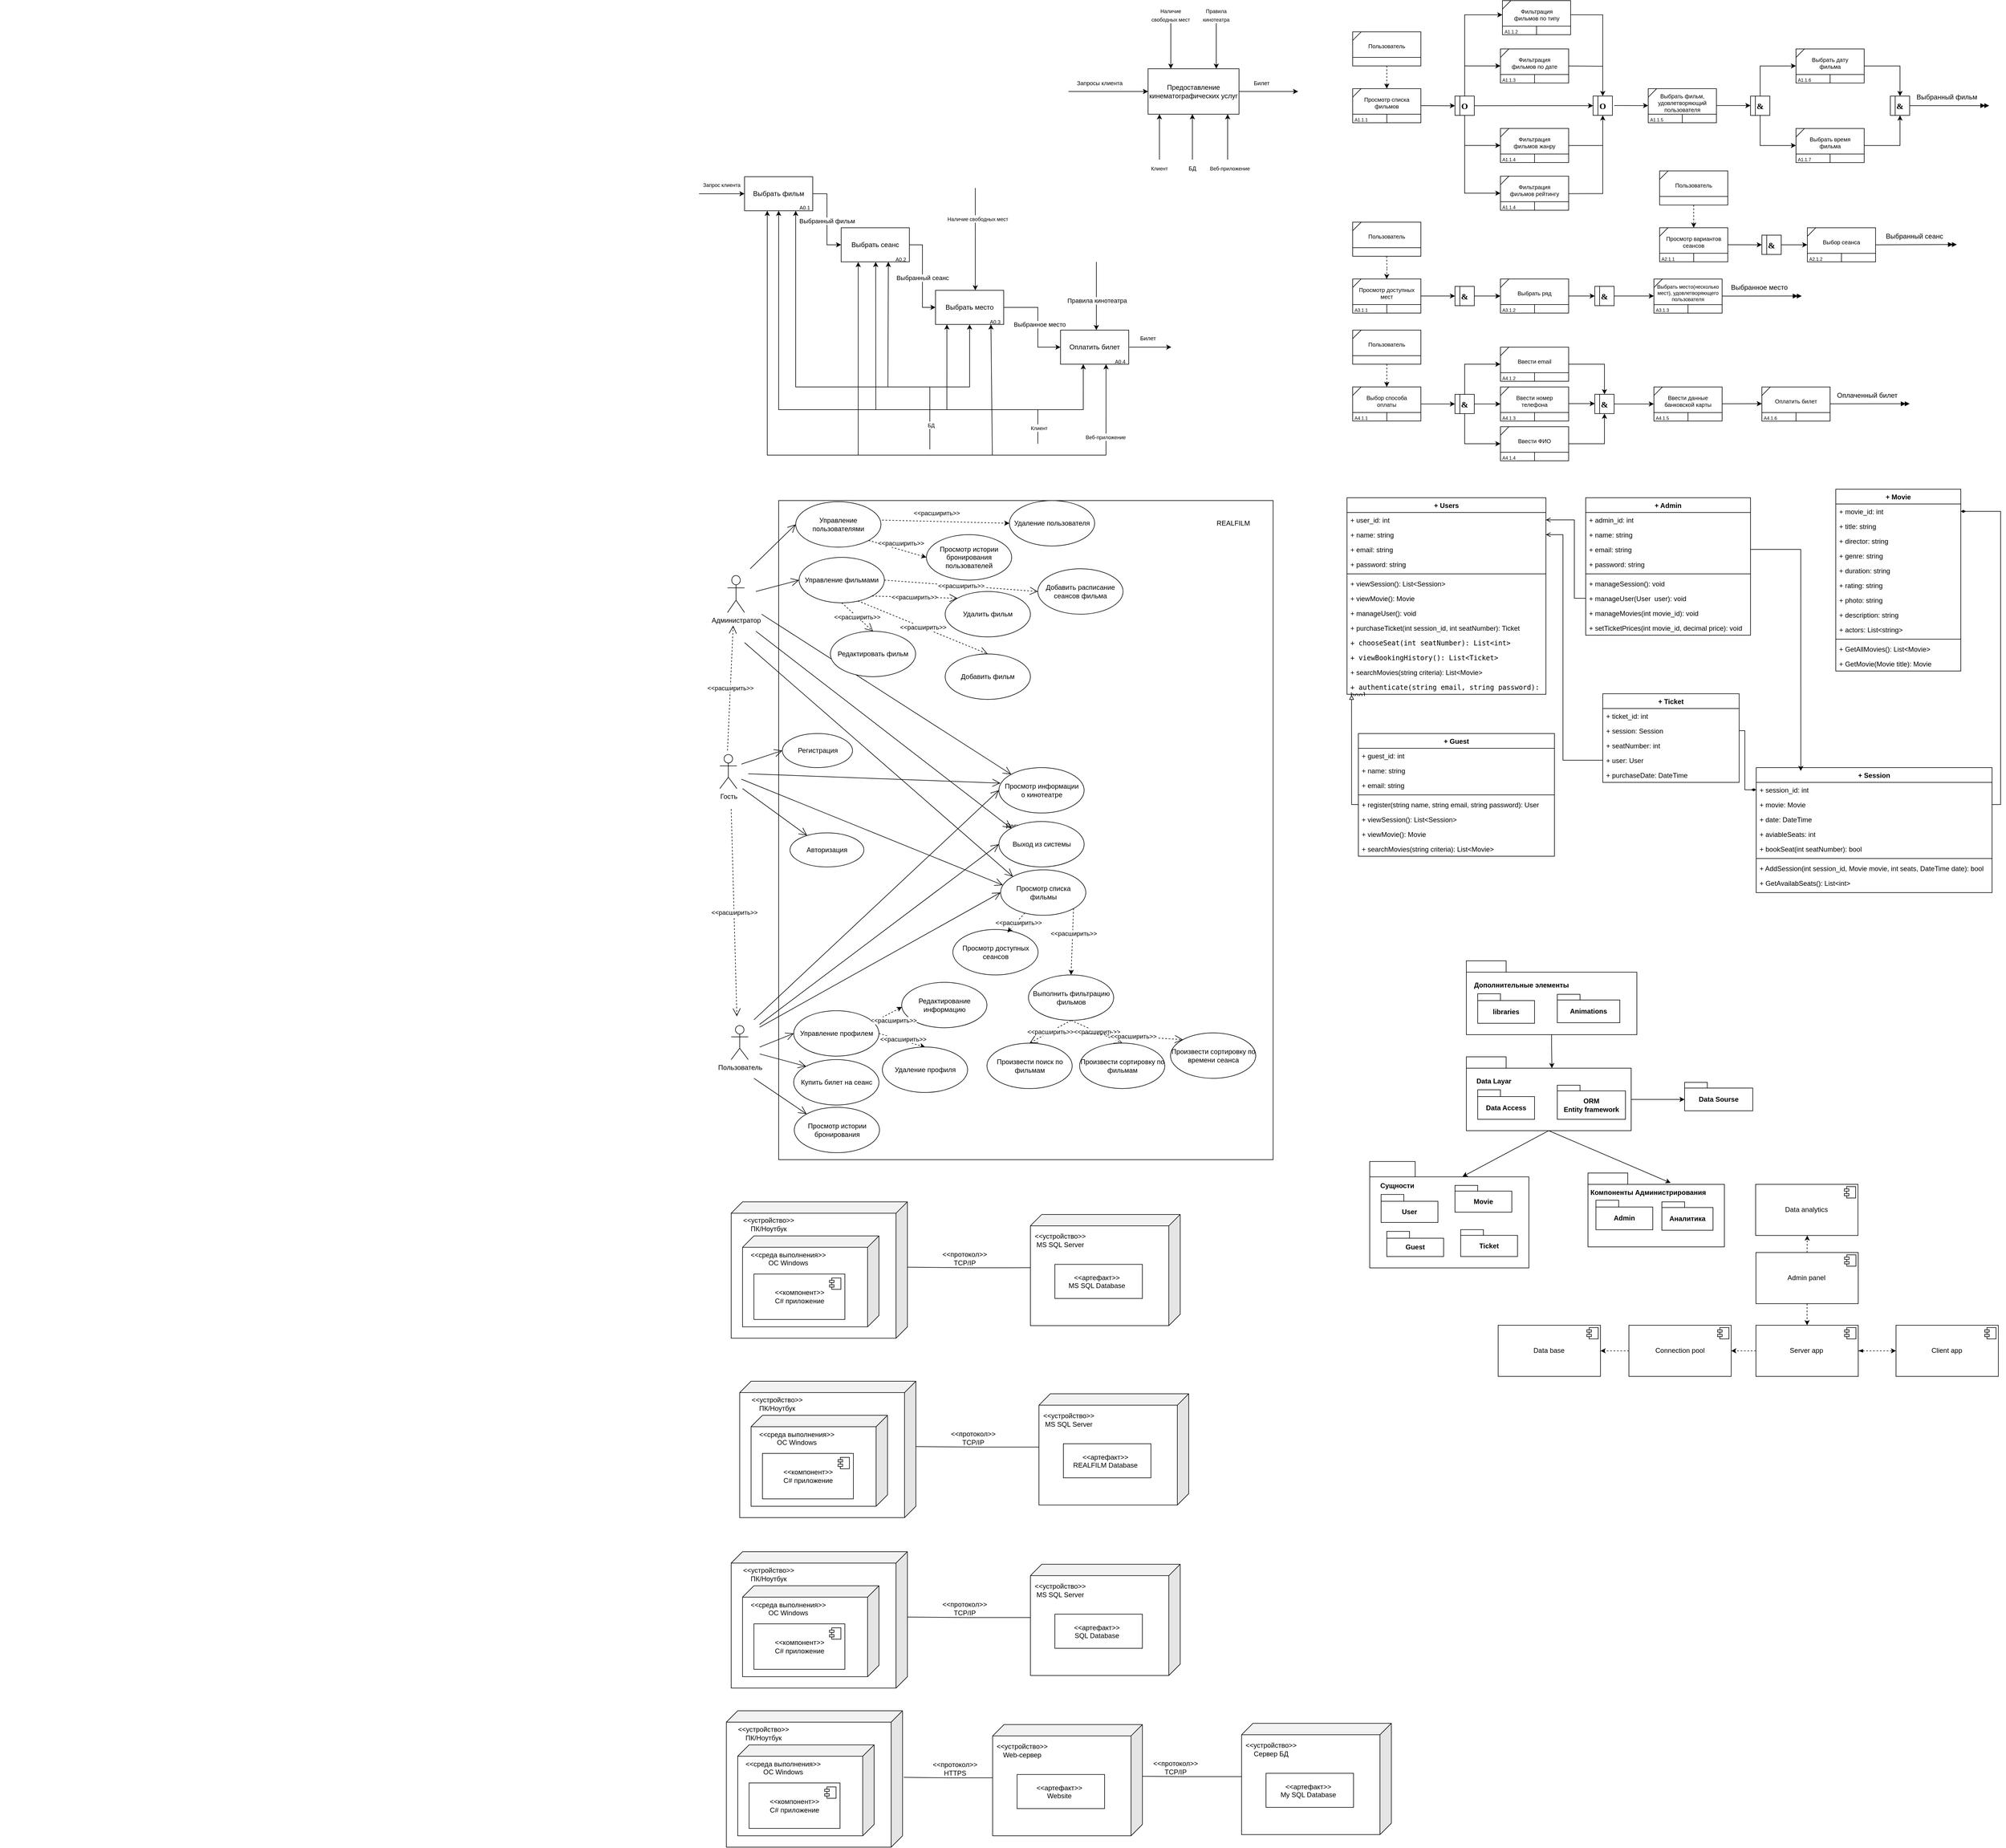 <mxfile version="24.8.3">
  <diagram name="Страница — 1" id="7DYHtajzpMjVMIqmmUO4">
    <mxGraphModel dx="4507" dy="1332" grid="1" gridSize="10" guides="1" tooltips="1" connect="1" arrows="1" fold="1" page="1" pageScale="1" pageWidth="1169" pageHeight="827" math="0" shadow="0">
      <root>
        <mxCell id="0" />
        <mxCell id="1" parent="0" />
        <mxCell id="-Q3DNmoETVs24HAwIWfD-20" value="&#xa;&lt;span style=&quot;color: rgb(0, 0, 0); font-family: Helvetica; font-size: 12px; font-style: normal; font-variant-ligatures: normal; font-variant-caps: normal; font-weight: 400; letter-spacing: normal; orphans: 2; text-align: center; text-indent: 0px; text-transform: none; widows: 2; word-spacing: 0px; -webkit-text-stroke-width: 0px; white-space: normal; background-color: rgb(251, 251, 251); text-decoration-thickness: initial; text-decoration-style: initial; text-decoration-color: initial; display: inline !important; float: none;&quot;&gt;Регистрация&lt;/span&gt;&#xa;&#xa;" style="rounded=0;whiteSpace=wrap;html=1;fillColor=none;" parent="1" vertex="1">
          <mxGeometry x="-990" y="60" width="870" height="1160" as="geometry" />
        </mxCell>
        <mxCell id="45gp2MEWS74_BQxbUhYM-1" value="Предоставление&lt;br/&gt;кинематографических услуг" style="rounded=0;whiteSpace=wrap;html=1;" parent="1" vertex="1">
          <mxGeometry x="-340" y="-699.99" width="160" height="80" as="geometry" />
        </mxCell>
        <mxCell id="45gp2MEWS74_BQxbUhYM-2" value="" style="endArrow=classic;html=1;rounded=0;entryX=0;entryY=0.5;entryDx=0;entryDy=0;" parent="1" target="45gp2MEWS74_BQxbUhYM-1" edge="1">
          <mxGeometry width="50" height="50" relative="1" as="geometry">
            <mxPoint x="-480" y="-660" as="sourcePoint" />
            <mxPoint x="-280" y="-670" as="targetPoint" />
          </mxGeometry>
        </mxCell>
        <mxCell id="45gp2MEWS74_BQxbUhYM-3" value="" style="endArrow=classic;html=1;rounded=0;entryX=0.25;entryY=1;entryDx=0;entryDy=0;" parent="1" edge="1">
          <mxGeometry width="50" height="50" relative="1" as="geometry">
            <mxPoint x="-320" y="-540.01" as="sourcePoint" />
            <mxPoint x="-320" y="-620.01" as="targetPoint" />
          </mxGeometry>
        </mxCell>
        <mxCell id="45gp2MEWS74_BQxbUhYM-4" value="&lt;font style=&quot;font-size: 9px;&quot;&gt;Клиент&lt;/font&gt;" style="text;html=1;strokeColor=none;fillColor=none;align=center;verticalAlign=middle;whiteSpace=wrap;rounded=0;rotation=0;" parent="1" vertex="1">
          <mxGeometry x="-350" y="-540.01" width="60" height="30" as="geometry" />
        </mxCell>
        <mxCell id="45gp2MEWS74_BQxbUhYM-5" value="" style="endArrow=classic;html=1;rounded=0;entryX=0.75;entryY=1;entryDx=0;entryDy=0;" parent="1" edge="1">
          <mxGeometry width="50" height="50" relative="1" as="geometry">
            <mxPoint x="-200" y="-539.99" as="sourcePoint" />
            <mxPoint x="-200" y="-619.99" as="targetPoint" />
          </mxGeometry>
        </mxCell>
        <mxCell id="45gp2MEWS74_BQxbUhYM-6" value="&lt;font style=&quot;font-size: 9px;&quot;&gt;Веб-приложение&lt;/font&gt;" style="text;html=1;strokeColor=none;fillColor=none;align=center;verticalAlign=middle;whiteSpace=wrap;rounded=0;rotation=0;" parent="1" vertex="1">
          <mxGeometry x="-236" y="-540.01" width="80" height="30" as="geometry" />
        </mxCell>
        <mxCell id="45gp2MEWS74_BQxbUhYM-7" value="" style="endArrow=classic;html=1;rounded=0;entryX=0.25;entryY=0;entryDx=0;entryDy=0;" parent="1" target="45gp2MEWS74_BQxbUhYM-1" edge="1">
          <mxGeometry width="50" height="50" relative="1" as="geometry">
            <mxPoint x="-300" y="-779.99" as="sourcePoint" />
            <mxPoint x="-320" y="-759.99" as="targetPoint" />
          </mxGeometry>
        </mxCell>
        <mxCell id="45gp2MEWS74_BQxbUhYM-8" value="&lt;font style=&quot;font-size: 9px;&quot;&gt;Наличие свободных мест&lt;/font&gt;" style="text;html=1;strokeColor=none;fillColor=none;align=center;verticalAlign=middle;whiteSpace=wrap;rounded=0;" parent="1" vertex="1">
          <mxGeometry x="-335" y="-809.99" width="70" height="30" as="geometry" />
        </mxCell>
        <mxCell id="45gp2MEWS74_BQxbUhYM-9" value="" style="endArrow=classic;html=1;rounded=0;" parent="1" edge="1">
          <mxGeometry width="50" height="50" relative="1" as="geometry">
            <mxPoint x="-220" y="-779.99" as="sourcePoint" />
            <mxPoint x="-220" y="-699.99" as="targetPoint" />
          </mxGeometry>
        </mxCell>
        <mxCell id="45gp2MEWS74_BQxbUhYM-10" value="&lt;font style=&quot;font-size: 9px;&quot;&gt;Правила кинотеатра&lt;/font&gt;" style="text;html=1;strokeColor=none;fillColor=none;align=center;verticalAlign=middle;whiteSpace=wrap;rounded=0;" parent="1" vertex="1">
          <mxGeometry x="-250" y="-809.99" width="60" height="30" as="geometry" />
        </mxCell>
        <mxCell id="45gp2MEWS74_BQxbUhYM-11" value="&lt;font size=&quot;1&quot;&gt;Запросы клиента&lt;/font&gt;" style="text;html=1;strokeColor=none;fillColor=none;align=center;verticalAlign=middle;whiteSpace=wrap;rounded=0;" parent="1" vertex="1">
          <mxGeometry x="-470" y="-690" width="90" height="30" as="geometry" />
        </mxCell>
        <mxCell id="45gp2MEWS74_BQxbUhYM-12" value="" style="endArrow=classic;html=1;rounded=0;exitX=1;exitY=0.5;exitDx=0;exitDy=0;" parent="1" source="45gp2MEWS74_BQxbUhYM-1" edge="1">
          <mxGeometry width="50" height="50" relative="1" as="geometry">
            <mxPoint x="-811" y="-484.99" as="sourcePoint" />
            <mxPoint x="-76" y="-659.95" as="targetPoint" />
          </mxGeometry>
        </mxCell>
        <mxCell id="45gp2MEWS74_BQxbUhYM-13" value="&lt;font size=&quot;1&quot;&gt;Билет&lt;/font&gt;" style="text;html=1;strokeColor=none;fillColor=none;align=center;verticalAlign=middle;whiteSpace=wrap;rounded=0;" parent="1" vertex="1">
          <mxGeometry x="-190" y="-690" width="100" height="30" as="geometry" />
        </mxCell>
        <mxCell id="45gp2MEWS74_BQxbUhYM-14" value="Выбрать фильм" style="rounded=0;whiteSpace=wrap;html=1;" parent="1" vertex="1">
          <mxGeometry x="-1050" y="-510.01" width="120" height="60" as="geometry" />
        </mxCell>
        <mxCell id="45gp2MEWS74_BQxbUhYM-15" value="Оплатить билет" style="rounded=0;whiteSpace=wrap;html=1;" parent="1" vertex="1">
          <mxGeometry x="-494" y="-240.02" width="120" height="60" as="geometry" />
        </mxCell>
        <mxCell id="45gp2MEWS74_BQxbUhYM-17" value="" style="endArrow=classic;html=1;rounded=0;entryX=0;entryY=0.5;entryDx=0;entryDy=0;" parent="1" target="45gp2MEWS74_BQxbUhYM-14" edge="1">
          <mxGeometry width="50" height="50" relative="1" as="geometry">
            <mxPoint x="-1130" y="-480.01" as="sourcePoint" />
            <mxPoint x="-600" y="-410.01" as="targetPoint" />
          </mxGeometry>
        </mxCell>
        <mxCell id="45gp2MEWS74_BQxbUhYM-18" value="&lt;span style=&quot;color: rgb(0, 0, 0); font-family: Helvetica; font-style: normal; font-variant-ligatures: normal; font-variant-caps: normal; font-weight: 400; letter-spacing: normal; orphans: 2; text-indent: 0px; text-transform: none; widows: 2; word-spacing: 0px; -webkit-text-stroke-width: 0px; background-color: rgb(251, 251, 251); text-decoration-thickness: initial; text-decoration-style: initial; text-decoration-color: initial; float: none; display: inline !important;&quot;&gt;&lt;font style=&quot;font-size: 9px;&quot;&gt;Запрос клиента&lt;/font&gt;&lt;/span&gt;" style="text;whiteSpace=wrap;html=1;align=center;" parent="1" vertex="1">
          <mxGeometry x="-1130" y="-510.01" width="80" height="30" as="geometry" />
        </mxCell>
        <mxCell id="45gp2MEWS74_BQxbUhYM-19" value="" style="endArrow=classic;html=1;rounded=0;exitX=1;exitY=0.5;exitDx=0;exitDy=0;edgeStyle=orthogonalEdgeStyle;entryX=0;entryY=0.5;entryDx=0;entryDy=0;" parent="1" source="45gp2MEWS74_BQxbUhYM-14" target="b6WweMvcUPeBcsrKbo35-19" edge="1">
          <mxGeometry width="50" height="50" relative="1" as="geometry">
            <mxPoint x="-534" y="-290.02" as="sourcePoint" />
            <mxPoint x="-890" y="-350.05" as="targetPoint" />
          </mxGeometry>
        </mxCell>
        <mxCell id="45gp2MEWS74_BQxbUhYM-20" value="Выбранный фильм" style="edgeLabel;html=1;align=center;verticalAlign=middle;resizable=0;points=[];" parent="45gp2MEWS74_BQxbUhYM-19" vertex="1" connectable="0">
          <mxGeometry x="0.033" relative="1" as="geometry">
            <mxPoint as="offset" />
          </mxGeometry>
        </mxCell>
        <mxCell id="45gp2MEWS74_BQxbUhYM-23" value="&lt;font style=&quot;font-size: 9px;&quot;&gt;А0.1&lt;/font&gt;" style="text;html=1;strokeColor=none;fillColor=none;align=center;verticalAlign=middle;whiteSpace=wrap;rounded=0;" parent="1" vertex="1">
          <mxGeometry x="-959" y="-461.14" width="30" height="10" as="geometry" />
        </mxCell>
        <mxCell id="45gp2MEWS74_BQxbUhYM-24" value="&lt;font style=&quot;font-size: 9px;&quot;&gt;А0.4&lt;/font&gt;" style="text;html=1;strokeColor=none;fillColor=none;align=center;verticalAlign=middle;whiteSpace=wrap;rounded=0;" parent="1" vertex="1">
          <mxGeometry x="-404" y="-190.02" width="30" height="10" as="geometry" />
        </mxCell>
        <mxCell id="45gp2MEWS74_BQxbUhYM-29" value="" style="endArrow=none;html=1;rounded=0;" parent="1" edge="1">
          <mxGeometry width="50" height="50" relative="1" as="geometry">
            <mxPoint x="-644" y="-410.11" as="sourcePoint" />
            <mxPoint x="-644" y="-490.11" as="targetPoint" />
          </mxGeometry>
        </mxCell>
        <mxCell id="45gp2MEWS74_BQxbUhYM-30" value="&lt;font style=&quot;font-size: 9px;&quot;&gt;Наличие свободных мест&lt;/font&gt;" style="edgeLabel;html=1;align=center;verticalAlign=middle;resizable=0;points=[];" parent="45gp2MEWS74_BQxbUhYM-29" vertex="1" connectable="0">
          <mxGeometry x="-0.027" y="1" relative="1" as="geometry">
            <mxPoint x="5" y="13" as="offset" />
          </mxGeometry>
        </mxCell>
        <mxCell id="45gp2MEWS74_BQxbUhYM-34" value="" style="endArrow=classic;startArrow=classic;html=1;rounded=0;exitX=0.333;exitY=1;exitDx=0;exitDy=0;exitPerimeter=0;entryX=0.5;entryY=1;entryDx=0;entryDy=0;edgeStyle=orthogonalEdgeStyle;" parent="1" source="45gp2MEWS74_BQxbUhYM-15" target="45gp2MEWS74_BQxbUhYM-14" edge="1">
          <mxGeometry width="50" height="50" relative="1" as="geometry">
            <mxPoint x="-454" y="-180.02" as="sourcePoint" />
            <mxPoint x="-604" y="-260.02" as="targetPoint" />
            <Array as="points">
              <mxPoint x="-454" y="-100.05" />
              <mxPoint x="-990" y="-100.05" />
            </Array>
          </mxGeometry>
        </mxCell>
        <mxCell id="45gp2MEWS74_BQxbUhYM-35" value="" style="endArrow=none;html=1;rounded=0;" parent="1" edge="1">
          <mxGeometry width="50" height="50" relative="1" as="geometry">
            <mxPoint x="-534" y="-100.02" as="sourcePoint" />
            <mxPoint x="-534" y="-40.02" as="targetPoint" />
          </mxGeometry>
        </mxCell>
        <mxCell id="45gp2MEWS74_BQxbUhYM-36" value="&lt;font style=&quot;font-size: 9px;&quot;&gt;Клиент&lt;/font&gt;" style="edgeLabel;html=1;align=center;verticalAlign=middle;resizable=0;points=[];" parent="45gp2MEWS74_BQxbUhYM-35" vertex="1" connectable="0">
          <mxGeometry x="0.05" y="2" relative="1" as="geometry">
            <mxPoint as="offset" />
          </mxGeometry>
        </mxCell>
        <mxCell id="45gp2MEWS74_BQxbUhYM-37" value="" style="endArrow=classic;html=1;rounded=0;entryX=0.667;entryY=1;entryDx=0;entryDy=0;entryPerimeter=0;" parent="1" target="45gp2MEWS74_BQxbUhYM-15" edge="1">
          <mxGeometry width="50" height="50" relative="1" as="geometry">
            <mxPoint x="-414" y="-20.02" as="sourcePoint" />
            <mxPoint x="-474" y="-110.02" as="targetPoint" />
          </mxGeometry>
        </mxCell>
        <mxCell id="45gp2MEWS74_BQxbUhYM-38" value="&lt;font style=&quot;font-size: 9px;&quot;&gt;Веб-приложение&lt;/font&gt;" style="edgeLabel;html=1;align=center;verticalAlign=middle;resizable=0;points=[];" parent="45gp2MEWS74_BQxbUhYM-37" vertex="1" connectable="0">
          <mxGeometry x="-0.592" y="1" relative="1" as="geometry">
            <mxPoint as="offset" />
          </mxGeometry>
        </mxCell>
        <mxCell id="45gp2MEWS74_BQxbUhYM-40" value="" style="endArrow=classic;html=1;rounded=0;entryX=0.333;entryY=1;entryDx=0;entryDy=0;entryPerimeter=0;" parent="1" target="45gp2MEWS74_BQxbUhYM-14" edge="1">
          <mxGeometry width="50" height="50" relative="1" as="geometry">
            <mxPoint x="-414" y="-20.02" as="sourcePoint" />
            <mxPoint x="-664" y="-270.02" as="targetPoint" />
            <Array as="points">
              <mxPoint x="-1010" y="-20.05" />
            </Array>
          </mxGeometry>
        </mxCell>
        <mxCell id="45gp2MEWS74_BQxbUhYM-41" value="Выбрать место" style="rounded=0;whiteSpace=wrap;html=1;" parent="1" vertex="1">
          <mxGeometry x="-714" y="-310.02" width="120" height="60" as="geometry" />
        </mxCell>
        <mxCell id="45gp2MEWS74_BQxbUhYM-42" value="" style="endArrow=classic;html=1;rounded=0;exitX=1;exitY=0.5;exitDx=0;exitDy=0;entryX=0;entryY=0.5;entryDx=0;entryDy=0;" parent="1" source="45gp2MEWS74_BQxbUhYM-41" target="45gp2MEWS74_BQxbUhYM-15" edge="1">
          <mxGeometry width="50" height="50" relative="1" as="geometry">
            <mxPoint x="-634" y="-280.02" as="sourcePoint" />
            <mxPoint x="-584" y="-330.02" as="targetPoint" />
            <Array as="points">
              <mxPoint x="-534" y="-280.02" />
              <mxPoint x="-534" y="-210.02" />
            </Array>
          </mxGeometry>
        </mxCell>
        <mxCell id="45gp2MEWS74_BQxbUhYM-43" value="Выбранное место" style="edgeLabel;html=1;align=center;verticalAlign=middle;resizable=0;points=[];" parent="45gp2MEWS74_BQxbUhYM-42" vertex="1" connectable="0">
          <mxGeometry x="0.04" y="3" relative="1" as="geometry">
            <mxPoint y="1" as="offset" />
          </mxGeometry>
        </mxCell>
        <mxCell id="45gp2MEWS74_BQxbUhYM-44" value="&lt;font style=&quot;font-size: 9px;&quot;&gt;А0.3&lt;/font&gt;" style="text;html=1;strokeColor=none;fillColor=none;align=center;verticalAlign=middle;whiteSpace=wrap;rounded=0;" parent="1" vertex="1">
          <mxGeometry x="-624" y="-260.02" width="30" height="10" as="geometry" />
        </mxCell>
        <mxCell id="45gp2MEWS74_BQxbUhYM-45" value="" style="endArrow=classic;html=1;rounded=0;entryX=0.167;entryY=1;entryDx=0;entryDy=0;entryPerimeter=0;" parent="1" target="45gp2MEWS74_BQxbUhYM-41" edge="1">
          <mxGeometry width="50" height="50" relative="1" as="geometry">
            <mxPoint x="-694" y="-100.02" as="sourcePoint" />
            <mxPoint x="-704" y="-230.02" as="targetPoint" />
          </mxGeometry>
        </mxCell>
        <mxCell id="45gp2MEWS74_BQxbUhYM-46" value="" style="endArrow=classic;html=1;rounded=0;entryX=0.25;entryY=1;entryDx=0;entryDy=0;" parent="1" target="45gp2MEWS74_BQxbUhYM-44" edge="1">
          <mxGeometry width="50" height="50" relative="1" as="geometry">
            <mxPoint x="-614" y="-20.02" as="sourcePoint" />
            <mxPoint x="-444" y="-220.02" as="targetPoint" />
          </mxGeometry>
        </mxCell>
        <mxCell id="45gp2MEWS74_BQxbUhYM-48" value="" style="endArrow=classic;html=1;rounded=0;entryX=0.75;entryY=0;entryDx=0;entryDy=0;" parent="1" edge="1">
          <mxGeometry width="50" height="50" relative="1" as="geometry">
            <mxPoint x="-431" y="-360.05" as="sourcePoint" />
            <mxPoint x="-431" y="-240.02" as="targetPoint" />
            <Array as="points">
              <mxPoint x="-431" y="-340.05" />
            </Array>
          </mxGeometry>
        </mxCell>
        <mxCell id="b6WweMvcUPeBcsrKbo35-84" value="Правила кинотеатра" style="edgeLabel;html=1;align=center;verticalAlign=middle;resizable=0;points=[];" parent="45gp2MEWS74_BQxbUhYM-48" vertex="1" connectable="0">
          <mxGeometry x="0.137" y="1" relative="1" as="geometry">
            <mxPoint as="offset" />
          </mxGeometry>
        </mxCell>
        <mxCell id="-4vEytlaLkD_cESvbrT7-1" value="" style="rounded=0;whiteSpace=wrap;html=1;" parent="1" vertex="1">
          <mxGeometry x="20" y="-664.95" width="120" height="60" as="geometry" />
        </mxCell>
        <mxCell id="-4vEytlaLkD_cESvbrT7-2" value="" style="endArrow=none;html=1;rounded=0;entryX=0;entryY=0.75;entryDx=0;entryDy=0;exitX=1;exitY=0.75;exitDx=0;exitDy=0;" parent="1" source="-4vEytlaLkD_cESvbrT7-1" target="-4vEytlaLkD_cESvbrT7-1" edge="1">
          <mxGeometry width="50" height="50" relative="1" as="geometry">
            <mxPoint x="-210" y="-699.95" as="sourcePoint" />
            <mxPoint x="-160" y="-749.95" as="targetPoint" />
          </mxGeometry>
        </mxCell>
        <mxCell id="-4vEytlaLkD_cESvbrT7-3" value="" style="endArrow=none;html=1;rounded=0;entryX=0.5;entryY=1;entryDx=0;entryDy=0;" parent="1" target="-4vEytlaLkD_cESvbrT7-1" edge="1">
          <mxGeometry width="50" height="50" relative="1" as="geometry">
            <mxPoint x="80" y="-619.95" as="sourcePoint" />
            <mxPoint x="-90" y="-749.95" as="targetPoint" />
          </mxGeometry>
        </mxCell>
        <mxCell id="-4vEytlaLkD_cESvbrT7-4" value="Просмотр списка фильмов" style="text;html=1;strokeColor=none;fillColor=none;align=center;verticalAlign=middle;whiteSpace=wrap;rounded=0;fontSize=10;" parent="1" vertex="1">
          <mxGeometry x="30" y="-654.95" width="100" height="30" as="geometry" />
        </mxCell>
        <mxCell id="-4vEytlaLkD_cESvbrT7-5" value="A1.1.1" style="text;html=1;strokeColor=none;fillColor=none;align=center;verticalAlign=middle;whiteSpace=wrap;rounded=0;fontSize=8;" parent="1" vertex="1">
          <mxGeometry x="20" y="-614.95" width="30" height="10" as="geometry" />
        </mxCell>
        <mxCell id="-4vEytlaLkD_cESvbrT7-64" style="edgeStyle=orthogonalEdgeStyle;rounded=0;orthogonalLoop=1;jettySize=auto;html=1;exitX=0.5;exitY=1;exitDx=0;exitDy=0;entryX=0.5;entryY=0;entryDx=0;entryDy=0;dashed=1;" parent="1" source="-4vEytlaLkD_cESvbrT7-6" target="-4vEytlaLkD_cESvbrT7-1" edge="1">
          <mxGeometry relative="1" as="geometry" />
        </mxCell>
        <mxCell id="-4vEytlaLkD_cESvbrT7-6" value="" style="rounded=0;whiteSpace=wrap;html=1;" parent="1" vertex="1">
          <mxGeometry x="20" y="-764.95" width="120" height="60" as="geometry" />
        </mxCell>
        <mxCell id="-4vEytlaLkD_cESvbrT7-7" value="" style="endArrow=none;html=1;rounded=0;entryX=0;entryY=0.75;entryDx=0;entryDy=0;exitX=1;exitY=0.75;exitDx=0;exitDy=0;" parent="1" source="-4vEytlaLkD_cESvbrT7-6" target="-4vEytlaLkD_cESvbrT7-6" edge="1">
          <mxGeometry width="50" height="50" relative="1" as="geometry">
            <mxPoint x="-210" y="-799.95" as="sourcePoint" />
            <mxPoint x="-160" y="-849.95" as="targetPoint" />
          </mxGeometry>
        </mxCell>
        <mxCell id="-4vEytlaLkD_cESvbrT7-8" value="Пользователь" style="text;html=1;strokeColor=none;fillColor=none;align=center;verticalAlign=middle;whiteSpace=wrap;rounded=0;fontSize=10;" parent="1" vertex="1">
          <mxGeometry x="30" y="-754.95" width="100" height="30" as="geometry" />
        </mxCell>
        <mxCell id="-4vEytlaLkD_cESvbrT7-10" value="" style="endArrow=none;html=1;rounded=0;exitX=0;exitY=0.25;exitDx=0;exitDy=0;entryX=0.124;entryY=-0.001;entryDx=0;entryDy=0;entryPerimeter=0;" parent="1" source="-4vEytlaLkD_cESvbrT7-1" target="-4vEytlaLkD_cESvbrT7-1" edge="1">
          <mxGeometry width="50" height="50" relative="1" as="geometry">
            <mxPoint x="110" y="-574.95" as="sourcePoint" />
            <mxPoint x="160" y="-624.95" as="targetPoint" />
          </mxGeometry>
        </mxCell>
        <mxCell id="-4vEytlaLkD_cESvbrT7-11" value="" style="endArrow=none;html=1;rounded=0;exitX=0;exitY=0.25;exitDx=0;exitDy=0;entryX=0.124;entryY=-0.001;entryDx=0;entryDy=0;entryPerimeter=0;" parent="1" edge="1">
          <mxGeometry width="50" height="50" relative="1" as="geometry">
            <mxPoint x="20" y="-749.95" as="sourcePoint" />
            <mxPoint x="35" y="-764.95" as="targetPoint" />
          </mxGeometry>
        </mxCell>
        <mxCell id="-4vEytlaLkD_cESvbrT7-12" value="" style="endArrow=classic;html=1;rounded=0;exitX=1;exitY=0.5;exitDx=0;exitDy=0;entryX=0;entryY=0.5;entryDx=0;entryDy=0;" parent="1" source="-4vEytlaLkD_cESvbrT7-1" edge="1">
          <mxGeometry width="50" height="50" relative="1" as="geometry">
            <mxPoint x="150" y="-604.95" as="sourcePoint" />
            <mxPoint x="200" y="-634.89" as="targetPoint" />
            <Array as="points">
              <mxPoint x="160" y="-634.95" />
            </Array>
          </mxGeometry>
        </mxCell>
        <mxCell id="-4vEytlaLkD_cESvbrT7-13" value="&lt;span style=&quot;font-size: 15px;&quot;&gt;&lt;b&gt;&lt;font face=&quot;Times New Roman&quot;&gt;O&lt;/font&gt;&lt;/b&gt;&lt;/span&gt;" style="rounded=0;whiteSpace=wrap;html=1;" parent="1" vertex="1">
          <mxGeometry x="200" y="-651.92" width="34" height="34" as="geometry" />
        </mxCell>
        <mxCell id="-4vEytlaLkD_cESvbrT7-14" value="" style="endArrow=none;html=1;rounded=0;entryX=0.25;entryY=0;entryDx=0;entryDy=0;exitX=0.25;exitY=1;exitDx=0;exitDy=0;" parent="1" source="-4vEytlaLkD_cESvbrT7-13" target="-4vEytlaLkD_cESvbrT7-13" edge="1">
          <mxGeometry width="50" height="50" relative="1" as="geometry">
            <mxPoint x="129" y="-609.92" as="sourcePoint" />
            <mxPoint x="179" y="-659.92" as="targetPoint" />
          </mxGeometry>
        </mxCell>
        <mxCell id="-4vEytlaLkD_cESvbrT7-15" value="" style="endArrow=classic;html=1;rounded=0;exitX=0.5;exitY=0;exitDx=0;exitDy=0;" parent="1" source="-4vEytlaLkD_cESvbrT7-13" edge="1">
          <mxGeometry width="50" height="50" relative="1" as="geometry">
            <mxPoint x="230" y="-654.98" as="sourcePoint" />
            <mxPoint x="280" y="-704.98" as="targetPoint" />
            <Array as="points">
              <mxPoint x="217" y="-704.98" />
            </Array>
          </mxGeometry>
        </mxCell>
        <mxCell id="-4vEytlaLkD_cESvbrT7-16" value="" style="endArrow=classic;html=1;rounded=0;exitX=0.5;exitY=1;exitDx=0;exitDy=0;" parent="1" source="-4vEytlaLkD_cESvbrT7-13" edge="1">
          <mxGeometry width="50" height="50" relative="1" as="geometry">
            <mxPoint x="190" y="-594.98" as="sourcePoint" />
            <mxPoint x="280" y="-564.98" as="targetPoint" />
            <Array as="points">
              <mxPoint x="217" y="-564.98" />
            </Array>
          </mxGeometry>
        </mxCell>
        <mxCell id="-4vEytlaLkD_cESvbrT7-17" value="" style="rounded=0;whiteSpace=wrap;html=1;" parent="1" vertex="1">
          <mxGeometry x="280" y="-734.92" width="120" height="60" as="geometry" />
        </mxCell>
        <mxCell id="-4vEytlaLkD_cESvbrT7-18" value="" style="endArrow=none;html=1;rounded=0;entryX=0;entryY=0.75;entryDx=0;entryDy=0;exitX=1;exitY=0.75;exitDx=0;exitDy=0;" parent="1" source="-4vEytlaLkD_cESvbrT7-17" target="-4vEytlaLkD_cESvbrT7-17" edge="1">
          <mxGeometry width="50" height="50" relative="1" as="geometry">
            <mxPoint x="50" y="-769.92" as="sourcePoint" />
            <mxPoint x="100" y="-819.92" as="targetPoint" />
          </mxGeometry>
        </mxCell>
        <mxCell id="-4vEytlaLkD_cESvbrT7-19" value="" style="endArrow=none;html=1;rounded=0;entryX=0.5;entryY=1;entryDx=0;entryDy=0;" parent="1" target="-4vEytlaLkD_cESvbrT7-17" edge="1">
          <mxGeometry width="50" height="50" relative="1" as="geometry">
            <mxPoint x="340" y="-689.92" as="sourcePoint" />
            <mxPoint x="170" y="-819.92" as="targetPoint" />
          </mxGeometry>
        </mxCell>
        <mxCell id="-4vEytlaLkD_cESvbrT7-20" value="Фильтрация фильмов по дате" style="text;html=1;strokeColor=none;fillColor=none;align=center;verticalAlign=middle;whiteSpace=wrap;rounded=0;fontSize=10;" parent="1" vertex="1">
          <mxGeometry x="290" y="-724.92" width="100" height="30" as="geometry" />
        </mxCell>
        <mxCell id="-4vEytlaLkD_cESvbrT7-21" value="A1.1.3" style="text;html=1;strokeColor=none;fillColor=none;align=center;verticalAlign=middle;whiteSpace=wrap;rounded=0;fontSize=8;" parent="1" vertex="1">
          <mxGeometry x="280" y="-684.92" width="30" height="10" as="geometry" />
        </mxCell>
        <mxCell id="-4vEytlaLkD_cESvbrT7-22" value="" style="endArrow=none;html=1;rounded=0;exitX=0;exitY=0.25;exitDx=0;exitDy=0;entryX=0.124;entryY=-0.001;entryDx=0;entryDy=0;entryPerimeter=0;" parent="1" source="-4vEytlaLkD_cESvbrT7-17" target="-4vEytlaLkD_cESvbrT7-17" edge="1">
          <mxGeometry width="50" height="50" relative="1" as="geometry">
            <mxPoint x="370" y="-644.92" as="sourcePoint" />
            <mxPoint x="420" y="-694.92" as="targetPoint" />
          </mxGeometry>
        </mxCell>
        <mxCell id="-4vEytlaLkD_cESvbrT7-23" value="" style="rounded=0;whiteSpace=wrap;html=1;" parent="1" vertex="1">
          <mxGeometry x="280" y="-594.92" width="120" height="60" as="geometry" />
        </mxCell>
        <mxCell id="-4vEytlaLkD_cESvbrT7-24" value="" style="endArrow=none;html=1;rounded=0;entryX=0;entryY=0.75;entryDx=0;entryDy=0;exitX=1;exitY=0.75;exitDx=0;exitDy=0;" parent="1" source="-4vEytlaLkD_cESvbrT7-23" target="-4vEytlaLkD_cESvbrT7-23" edge="1">
          <mxGeometry width="50" height="50" relative="1" as="geometry">
            <mxPoint x="50" y="-629.92" as="sourcePoint" />
            <mxPoint x="100" y="-679.92" as="targetPoint" />
          </mxGeometry>
        </mxCell>
        <mxCell id="-4vEytlaLkD_cESvbrT7-25" value="" style="endArrow=none;html=1;rounded=0;entryX=0.5;entryY=1;entryDx=0;entryDy=0;" parent="1" target="-4vEytlaLkD_cESvbrT7-23" edge="1">
          <mxGeometry width="50" height="50" relative="1" as="geometry">
            <mxPoint x="340" y="-549.92" as="sourcePoint" />
            <mxPoint x="170" y="-679.92" as="targetPoint" />
          </mxGeometry>
        </mxCell>
        <mxCell id="-4vEytlaLkD_cESvbrT7-26" value="Фильтрация фильмов жанру" style="text;html=1;strokeColor=none;fillColor=none;align=center;verticalAlign=middle;whiteSpace=wrap;rounded=0;fontSize=10;" parent="1" vertex="1">
          <mxGeometry x="290" y="-584.92" width="100" height="30" as="geometry" />
        </mxCell>
        <mxCell id="-4vEytlaLkD_cESvbrT7-27" value="A1.1.4" style="text;html=1;strokeColor=none;fillColor=none;align=center;verticalAlign=middle;whiteSpace=wrap;rounded=0;fontSize=8;" parent="1" vertex="1">
          <mxGeometry x="280" y="-544.92" width="30" height="10" as="geometry" />
        </mxCell>
        <mxCell id="-4vEytlaLkD_cESvbrT7-28" value="" style="endArrow=none;html=1;rounded=0;exitX=0;exitY=0.25;exitDx=0;exitDy=0;entryX=0.124;entryY=-0.001;entryDx=0;entryDy=0;entryPerimeter=0;" parent="1" source="-4vEytlaLkD_cESvbrT7-23" target="-4vEytlaLkD_cESvbrT7-23" edge="1">
          <mxGeometry width="50" height="50" relative="1" as="geometry">
            <mxPoint x="370" y="-504.92" as="sourcePoint" />
            <mxPoint x="420" y="-554.92" as="targetPoint" />
          </mxGeometry>
        </mxCell>
        <mxCell id="-4vEytlaLkD_cESvbrT7-29" value="" style="endArrow=classic;html=1;rounded=0;exitX=1;exitY=0.5;exitDx=0;exitDy=0;entryX=0;entryY=0.5;entryDx=0;entryDy=0;" parent="1" source="-4vEytlaLkD_cESvbrT7-13" target="-4vEytlaLkD_cESvbrT7-31" edge="1">
          <mxGeometry width="50" height="50" relative="1" as="geometry">
            <mxPoint x="170" y="-584.98" as="sourcePoint" />
            <mxPoint x="460" y="-634.98" as="targetPoint" />
          </mxGeometry>
        </mxCell>
        <mxCell id="-4vEytlaLkD_cESvbrT7-30" value="" style="endArrow=classic;html=1;rounded=0;exitX=1;exitY=0.5;exitDx=0;exitDy=0;entryX=0.5;entryY=1;entryDx=0;entryDy=0;edgeStyle=orthogonalEdgeStyle;" parent="1" source="-4vEytlaLkD_cESvbrT7-23" target="-4vEytlaLkD_cESvbrT7-31" edge="1">
          <mxGeometry width="50" height="50" relative="1" as="geometry">
            <mxPoint x="430" y="-524.98" as="sourcePoint" />
            <mxPoint x="470" y="-564.98" as="targetPoint" />
          </mxGeometry>
        </mxCell>
        <mxCell id="-4vEytlaLkD_cESvbrT7-31" value="&lt;span style=&quot;font-size: 15px;&quot;&gt;&lt;b&gt;&lt;font face=&quot;Times New Roman&quot;&gt;O&lt;/font&gt;&lt;/b&gt;&lt;/span&gt;" style="rounded=0;whiteSpace=wrap;html=1;" parent="1" vertex="1">
          <mxGeometry x="443" y="-651.98" width="34" height="34" as="geometry" />
        </mxCell>
        <mxCell id="-4vEytlaLkD_cESvbrT7-32" value="" style="endArrow=none;html=1;rounded=0;entryX=0.25;entryY=0;entryDx=0;entryDy=0;exitX=0.25;exitY=1;exitDx=0;exitDy=0;" parent="1" source="-4vEytlaLkD_cESvbrT7-31" target="-4vEytlaLkD_cESvbrT7-31" edge="1">
          <mxGeometry width="50" height="50" relative="1" as="geometry">
            <mxPoint x="389" y="-609.92" as="sourcePoint" />
            <mxPoint x="439" y="-659.92" as="targetPoint" />
          </mxGeometry>
        </mxCell>
        <mxCell id="-4vEytlaLkD_cESvbrT7-33" value="" style="endArrow=classic;html=1;rounded=0;exitX=1;exitY=0.5;exitDx=0;exitDy=0;entryX=0.5;entryY=0;entryDx=0;entryDy=0;edgeStyle=orthogonalEdgeStyle;" parent="1" target="-4vEytlaLkD_cESvbrT7-31" edge="1">
          <mxGeometry width="50" height="50" relative="1" as="geometry">
            <mxPoint x="400" y="-704.92" as="sourcePoint" />
            <mxPoint x="459" y="-651.98" as="targetPoint" />
          </mxGeometry>
        </mxCell>
        <mxCell id="-4vEytlaLkD_cESvbrT7-34" value="" style="rounded=0;whiteSpace=wrap;html=1;" parent="1" vertex="1">
          <mxGeometry x="540" y="-664.95" width="120" height="60" as="geometry" />
        </mxCell>
        <mxCell id="-4vEytlaLkD_cESvbrT7-35" value="" style="endArrow=none;html=1;rounded=0;entryX=0;entryY=0.75;entryDx=0;entryDy=0;exitX=1;exitY=0.75;exitDx=0;exitDy=0;" parent="1" source="-4vEytlaLkD_cESvbrT7-34" target="-4vEytlaLkD_cESvbrT7-34" edge="1">
          <mxGeometry width="50" height="50" relative="1" as="geometry">
            <mxPoint x="310" y="-699.95" as="sourcePoint" />
            <mxPoint x="360" y="-749.95" as="targetPoint" />
          </mxGeometry>
        </mxCell>
        <mxCell id="-4vEytlaLkD_cESvbrT7-36" value="" style="endArrow=none;html=1;rounded=0;entryX=0.5;entryY=1;entryDx=0;entryDy=0;" parent="1" target="-4vEytlaLkD_cESvbrT7-34" edge="1">
          <mxGeometry width="50" height="50" relative="1" as="geometry">
            <mxPoint x="600" y="-619.95" as="sourcePoint" />
            <mxPoint x="430" y="-749.95" as="targetPoint" />
          </mxGeometry>
        </mxCell>
        <mxCell id="-4vEytlaLkD_cESvbrT7-37" value="Выбрать фильм, удовлетворяющий пользователя" style="text;html=1;strokeColor=none;fillColor=none;align=center;verticalAlign=middle;whiteSpace=wrap;rounded=0;fontSize=10;" parent="1" vertex="1">
          <mxGeometry x="550" y="-654.95" width="100" height="30" as="geometry" />
        </mxCell>
        <mxCell id="-4vEytlaLkD_cESvbrT7-38" value="A1.1.5" style="text;html=1;strokeColor=none;fillColor=none;align=center;verticalAlign=middle;whiteSpace=wrap;rounded=0;fontSize=8;" parent="1" vertex="1">
          <mxGeometry x="540" y="-614.95" width="30" height="10" as="geometry" />
        </mxCell>
        <mxCell id="-4vEytlaLkD_cESvbrT7-39" value="" style="endArrow=none;html=1;rounded=0;exitX=0;exitY=0.25;exitDx=0;exitDy=0;entryX=0.124;entryY=-0.001;entryDx=0;entryDy=0;entryPerimeter=0;" parent="1" source="-4vEytlaLkD_cESvbrT7-34" target="-4vEytlaLkD_cESvbrT7-34" edge="1">
          <mxGeometry width="50" height="50" relative="1" as="geometry">
            <mxPoint x="630" y="-574.95" as="sourcePoint" />
            <mxPoint x="680" y="-624.95" as="targetPoint" />
          </mxGeometry>
        </mxCell>
        <mxCell id="-4vEytlaLkD_cESvbrT7-40" value="" style="endArrow=doubleBlock;html=1;rounded=0;exitX=1;exitY=0.5;exitDx=0;exitDy=0;shadow=0;endFill=1;" parent="1" edge="1">
          <mxGeometry width="50" height="50" relative="1" as="geometry">
            <mxPoint x="1000" y="-634.95" as="sourcePoint" />
            <mxPoint x="1140" y="-635.04" as="targetPoint" />
          </mxGeometry>
        </mxCell>
        <mxCell id="-4vEytlaLkD_cESvbrT7-41" value="Выбранный фильм" style="text;html=1;align=center;verticalAlign=middle;resizable=0;points=[];autosize=1;strokeColor=none;fillColor=none;" parent="1" vertex="1">
          <mxGeometry x="1000" y="-664.95" width="130" height="30" as="geometry" />
        </mxCell>
        <mxCell id="-4vEytlaLkD_cESvbrT7-42" value="&lt;span style=&quot;font-size: 15px;&quot;&gt;&lt;b&gt;&lt;font face=&quot;Times New Roman&quot;&gt;&amp;amp;&lt;/font&gt;&lt;/b&gt;&lt;/span&gt;" style="rounded=0;whiteSpace=wrap;html=1;" parent="1" vertex="1">
          <mxGeometry x="720" y="-651.86" width="34" height="34" as="geometry" />
        </mxCell>
        <mxCell id="-4vEytlaLkD_cESvbrT7-43" value="" style="endArrow=none;html=1;rounded=0;entryX=0.25;entryY=0;entryDx=0;entryDy=0;exitX=0.25;exitY=1;exitDx=0;exitDy=0;" parent="1" source="-4vEytlaLkD_cESvbrT7-42" target="-4vEytlaLkD_cESvbrT7-42" edge="1">
          <mxGeometry width="50" height="50" relative="1" as="geometry">
            <mxPoint x="649" y="-609.86" as="sourcePoint" />
            <mxPoint x="699" y="-659.86" as="targetPoint" />
          </mxGeometry>
        </mxCell>
        <mxCell id="-4vEytlaLkD_cESvbrT7-44" value="" style="endArrow=classic;html=1;rounded=0;exitX=0.5;exitY=0;exitDx=0;exitDy=0;" parent="1" source="-4vEytlaLkD_cESvbrT7-42" edge="1">
          <mxGeometry width="50" height="50" relative="1" as="geometry">
            <mxPoint x="750" y="-654.92" as="sourcePoint" />
            <mxPoint x="800" y="-704.92" as="targetPoint" />
            <Array as="points">
              <mxPoint x="737" y="-704.92" />
            </Array>
          </mxGeometry>
        </mxCell>
        <mxCell id="-4vEytlaLkD_cESvbrT7-45" value="" style="endArrow=classic;html=1;rounded=0;exitX=0.5;exitY=1;exitDx=0;exitDy=0;" parent="1" source="-4vEytlaLkD_cESvbrT7-42" edge="1">
          <mxGeometry width="50" height="50" relative="1" as="geometry">
            <mxPoint x="710" y="-594.92" as="sourcePoint" />
            <mxPoint x="800" y="-564.92" as="targetPoint" />
            <Array as="points">
              <mxPoint x="737" y="-564.92" />
            </Array>
          </mxGeometry>
        </mxCell>
        <mxCell id="-4vEytlaLkD_cESvbrT7-46" value="" style="rounded=0;whiteSpace=wrap;html=1;" parent="1" vertex="1">
          <mxGeometry x="800" y="-734.86" width="120" height="60" as="geometry" />
        </mxCell>
        <mxCell id="-4vEytlaLkD_cESvbrT7-47" value="" style="endArrow=none;html=1;rounded=0;entryX=0;entryY=0.75;entryDx=0;entryDy=0;exitX=1;exitY=0.75;exitDx=0;exitDy=0;" parent="1" source="-4vEytlaLkD_cESvbrT7-46" target="-4vEytlaLkD_cESvbrT7-46" edge="1">
          <mxGeometry width="50" height="50" relative="1" as="geometry">
            <mxPoint x="570" y="-769.86" as="sourcePoint" />
            <mxPoint x="620" y="-819.86" as="targetPoint" />
          </mxGeometry>
        </mxCell>
        <mxCell id="-4vEytlaLkD_cESvbrT7-48" value="" style="endArrow=none;html=1;rounded=0;entryX=0.5;entryY=1;entryDx=0;entryDy=0;" parent="1" target="-4vEytlaLkD_cESvbrT7-46" edge="1">
          <mxGeometry width="50" height="50" relative="1" as="geometry">
            <mxPoint x="860" y="-689.86" as="sourcePoint" />
            <mxPoint x="690" y="-819.86" as="targetPoint" />
          </mxGeometry>
        </mxCell>
        <mxCell id="-4vEytlaLkD_cESvbrT7-49" value="Выбрать дату фильма" style="text;html=1;strokeColor=none;fillColor=none;align=center;verticalAlign=middle;whiteSpace=wrap;rounded=0;fontSize=10;" parent="1" vertex="1">
          <mxGeometry x="810" y="-724.86" width="100" height="30" as="geometry" />
        </mxCell>
        <mxCell id="-4vEytlaLkD_cESvbrT7-50" value="A1.1.6" style="text;html=1;strokeColor=none;fillColor=none;align=center;verticalAlign=middle;whiteSpace=wrap;rounded=0;fontSize=8;" parent="1" vertex="1">
          <mxGeometry x="800" y="-684.86" width="30" height="10" as="geometry" />
        </mxCell>
        <mxCell id="-4vEytlaLkD_cESvbrT7-51" value="" style="endArrow=none;html=1;rounded=0;exitX=0;exitY=0.25;exitDx=0;exitDy=0;entryX=0.124;entryY=-0.001;entryDx=0;entryDy=0;entryPerimeter=0;" parent="1" source="-4vEytlaLkD_cESvbrT7-46" target="-4vEytlaLkD_cESvbrT7-46" edge="1">
          <mxGeometry width="50" height="50" relative="1" as="geometry">
            <mxPoint x="890" y="-644.86" as="sourcePoint" />
            <mxPoint x="940" y="-694.86" as="targetPoint" />
          </mxGeometry>
        </mxCell>
        <mxCell id="-4vEytlaLkD_cESvbrT7-52" value="" style="rounded=0;whiteSpace=wrap;html=1;" parent="1" vertex="1">
          <mxGeometry x="800" y="-594.86" width="120" height="60" as="geometry" />
        </mxCell>
        <mxCell id="-4vEytlaLkD_cESvbrT7-53" value="" style="endArrow=none;html=1;rounded=0;entryX=0;entryY=0.75;entryDx=0;entryDy=0;exitX=1;exitY=0.75;exitDx=0;exitDy=0;" parent="1" source="-4vEytlaLkD_cESvbrT7-52" target="-4vEytlaLkD_cESvbrT7-52" edge="1">
          <mxGeometry width="50" height="50" relative="1" as="geometry">
            <mxPoint x="570" y="-629.86" as="sourcePoint" />
            <mxPoint x="620" y="-679.86" as="targetPoint" />
          </mxGeometry>
        </mxCell>
        <mxCell id="-4vEytlaLkD_cESvbrT7-54" value="" style="endArrow=none;html=1;rounded=0;entryX=0.5;entryY=1;entryDx=0;entryDy=0;" parent="1" target="-4vEytlaLkD_cESvbrT7-52" edge="1">
          <mxGeometry width="50" height="50" relative="1" as="geometry">
            <mxPoint x="860" y="-549.86" as="sourcePoint" />
            <mxPoint x="690" y="-679.86" as="targetPoint" />
          </mxGeometry>
        </mxCell>
        <mxCell id="-4vEytlaLkD_cESvbrT7-55" value="Выбрать время фильма" style="text;html=1;strokeColor=none;fillColor=none;align=center;verticalAlign=middle;whiteSpace=wrap;rounded=0;fontSize=10;" parent="1" vertex="1">
          <mxGeometry x="810" y="-584.86" width="100" height="30" as="geometry" />
        </mxCell>
        <mxCell id="-4vEytlaLkD_cESvbrT7-56" value="A1.1.7" style="text;html=1;strokeColor=none;fillColor=none;align=center;verticalAlign=middle;whiteSpace=wrap;rounded=0;fontSize=8;" parent="1" vertex="1">
          <mxGeometry x="800" y="-544.86" width="30" height="10" as="geometry" />
        </mxCell>
        <mxCell id="-4vEytlaLkD_cESvbrT7-57" value="" style="endArrow=none;html=1;rounded=0;exitX=0;exitY=0.25;exitDx=0;exitDy=0;entryX=0.124;entryY=-0.001;entryDx=0;entryDy=0;entryPerimeter=0;" parent="1" source="-4vEytlaLkD_cESvbrT7-52" target="-4vEytlaLkD_cESvbrT7-52" edge="1">
          <mxGeometry width="50" height="50" relative="1" as="geometry">
            <mxPoint x="890" y="-504.86" as="sourcePoint" />
            <mxPoint x="940" y="-554.86" as="targetPoint" />
          </mxGeometry>
        </mxCell>
        <mxCell id="-4vEytlaLkD_cESvbrT7-58" value="" style="endArrow=classic;html=1;rounded=0;exitX=1;exitY=0.5;exitDx=0;exitDy=0;entryX=0.5;entryY=1;entryDx=0;entryDy=0;" parent="1" source="-4vEytlaLkD_cESvbrT7-52" target="-4vEytlaLkD_cESvbrT7-59" edge="1">
          <mxGeometry width="50" height="50" relative="1" as="geometry">
            <mxPoint x="950" y="-524.92" as="sourcePoint" />
            <mxPoint x="990" y="-564.92" as="targetPoint" />
            <Array as="points">
              <mxPoint x="983" y="-564.92" />
            </Array>
          </mxGeometry>
        </mxCell>
        <mxCell id="-4vEytlaLkD_cESvbrT7-59" value="&lt;span style=&quot;font-size: 15px;&quot;&gt;&lt;b&gt;&lt;font face=&quot;Times New Roman&quot;&gt;&amp;amp;&lt;/font&gt;&lt;/b&gt;&lt;/span&gt;" style="rounded=0;whiteSpace=wrap;html=1;" parent="1" vertex="1">
          <mxGeometry x="966" y="-651.92" width="34" height="34" as="geometry" />
        </mxCell>
        <mxCell id="-4vEytlaLkD_cESvbrT7-60" value="" style="endArrow=none;html=1;rounded=0;entryX=0.25;entryY=0;entryDx=0;entryDy=0;exitX=0.25;exitY=1;exitDx=0;exitDy=0;" parent="1" source="-4vEytlaLkD_cESvbrT7-59" target="-4vEytlaLkD_cESvbrT7-59" edge="1">
          <mxGeometry width="50" height="50" relative="1" as="geometry">
            <mxPoint x="909" y="-609.86" as="sourcePoint" />
            <mxPoint x="959" y="-659.86" as="targetPoint" />
          </mxGeometry>
        </mxCell>
        <mxCell id="-4vEytlaLkD_cESvbrT7-61" value="" style="endArrow=classic;html=1;rounded=0;exitX=1;exitY=0.5;exitDx=0;exitDy=0;entryX=0.5;entryY=0;entryDx=0;entryDy=0;" parent="1" source="-4vEytlaLkD_cESvbrT7-46" target="-4vEytlaLkD_cESvbrT7-59" edge="1">
          <mxGeometry width="50" height="50" relative="1" as="geometry">
            <mxPoint x="690" y="-584.92" as="sourcePoint" />
            <mxPoint x="740" y="-634.92" as="targetPoint" />
            <Array as="points">
              <mxPoint x="983" y="-704.92" />
            </Array>
          </mxGeometry>
        </mxCell>
        <mxCell id="-4vEytlaLkD_cESvbrT7-62" value="" style="endArrow=classic;html=1;rounded=0;exitX=1;exitY=0.5;exitDx=0;exitDy=0;entryX=0;entryY=0.5;entryDx=0;entryDy=0;" parent="1" edge="1">
          <mxGeometry width="50" height="50" relative="1" as="geometry">
            <mxPoint x="480" y="-635.23" as="sourcePoint" />
            <mxPoint x="540" y="-635.17" as="targetPoint" />
            <Array as="points">
              <mxPoint x="500" y="-635.23" />
            </Array>
          </mxGeometry>
        </mxCell>
        <mxCell id="-4vEytlaLkD_cESvbrT7-63" value="" style="endArrow=classic;html=1;rounded=0;exitX=1;exitY=0.5;exitDx=0;exitDy=0;entryX=0;entryY=0.5;entryDx=0;entryDy=0;" parent="1" edge="1">
          <mxGeometry width="50" height="50" relative="1" as="geometry">
            <mxPoint x="660" y="-635.29" as="sourcePoint" />
            <mxPoint x="720" y="-635.23" as="targetPoint" />
            <Array as="points">
              <mxPoint x="680" y="-635.29" />
            </Array>
          </mxGeometry>
        </mxCell>
        <mxCell id="-4vEytlaLkD_cESvbrT7-65" value="" style="rounded=0;whiteSpace=wrap;html=1;" parent="1" vertex="1">
          <mxGeometry x="20" y="-330" width="120" height="60" as="geometry" />
        </mxCell>
        <mxCell id="-4vEytlaLkD_cESvbrT7-66" value="" style="endArrow=none;html=1;rounded=0;entryX=0;entryY=0.75;entryDx=0;entryDy=0;exitX=1;exitY=0.75;exitDx=0;exitDy=0;" parent="1" source="-4vEytlaLkD_cESvbrT7-65" target="-4vEytlaLkD_cESvbrT7-65" edge="1">
          <mxGeometry width="50" height="50" relative="1" as="geometry">
            <mxPoint x="-210" y="-365" as="sourcePoint" />
            <mxPoint x="-160" y="-415" as="targetPoint" />
          </mxGeometry>
        </mxCell>
        <mxCell id="-4vEytlaLkD_cESvbrT7-67" value="" style="endArrow=none;html=1;rounded=0;entryX=0.5;entryY=1;entryDx=0;entryDy=0;" parent="1" target="-4vEytlaLkD_cESvbrT7-65" edge="1">
          <mxGeometry width="50" height="50" relative="1" as="geometry">
            <mxPoint x="80" y="-285" as="sourcePoint" />
            <mxPoint x="-90" y="-415" as="targetPoint" />
          </mxGeometry>
        </mxCell>
        <mxCell id="-4vEytlaLkD_cESvbrT7-68" value="Просмотр доступных мест" style="text;html=1;strokeColor=none;fillColor=none;align=center;verticalAlign=middle;whiteSpace=wrap;rounded=0;fontSize=10;" parent="1" vertex="1">
          <mxGeometry x="30" y="-320" width="100" height="30" as="geometry" />
        </mxCell>
        <mxCell id="-4vEytlaLkD_cESvbrT7-69" value="A3.1.1" style="text;html=1;strokeColor=none;fillColor=none;align=center;verticalAlign=middle;whiteSpace=wrap;rounded=0;fontSize=8;" parent="1" vertex="1">
          <mxGeometry x="20" y="-280" width="30" height="10" as="geometry" />
        </mxCell>
        <mxCell id="-4vEytlaLkD_cESvbrT7-70" value="" style="rounded=0;whiteSpace=wrap;html=1;" parent="1" vertex="1">
          <mxGeometry x="20" y="-430.0" width="120" height="60" as="geometry" />
        </mxCell>
        <mxCell id="-4vEytlaLkD_cESvbrT7-71" value="" style="endArrow=none;html=1;rounded=0;entryX=0;entryY=0.75;entryDx=0;entryDy=0;exitX=1;exitY=0.75;exitDx=0;exitDy=0;" parent="1" source="-4vEytlaLkD_cESvbrT7-70" target="-4vEytlaLkD_cESvbrT7-70" edge="1">
          <mxGeometry width="50" height="50" relative="1" as="geometry">
            <mxPoint x="-210" y="-465.0" as="sourcePoint" />
            <mxPoint x="-160" y="-515" as="targetPoint" />
          </mxGeometry>
        </mxCell>
        <mxCell id="-4vEytlaLkD_cESvbrT7-72" value="Пользователь" style="text;html=1;strokeColor=none;fillColor=none;align=center;verticalAlign=middle;whiteSpace=wrap;rounded=0;fontSize=10;" parent="1" vertex="1">
          <mxGeometry x="30" y="-420.0" width="100" height="30" as="geometry" />
        </mxCell>
        <mxCell id="-4vEytlaLkD_cESvbrT7-74" value="" style="endArrow=none;html=1;rounded=0;exitX=0;exitY=0.25;exitDx=0;exitDy=0;entryX=0.124;entryY=-0.001;entryDx=0;entryDy=0;entryPerimeter=0;" parent="1" source="-4vEytlaLkD_cESvbrT7-65" target="-4vEytlaLkD_cESvbrT7-65" edge="1">
          <mxGeometry width="50" height="50" relative="1" as="geometry">
            <mxPoint x="110" y="-240" as="sourcePoint" />
            <mxPoint x="160" y="-290" as="targetPoint" />
          </mxGeometry>
        </mxCell>
        <mxCell id="-4vEytlaLkD_cESvbrT7-75" value="" style="endArrow=none;html=1;rounded=0;exitX=0;exitY=0.25;exitDx=0;exitDy=0;entryX=0.124;entryY=-0.001;entryDx=0;entryDy=0;entryPerimeter=0;" parent="1" edge="1">
          <mxGeometry width="50" height="50" relative="1" as="geometry">
            <mxPoint x="20" y="-415" as="sourcePoint" />
            <mxPoint x="35" y="-430.0" as="targetPoint" />
          </mxGeometry>
        </mxCell>
        <mxCell id="-4vEytlaLkD_cESvbrT7-76" value="" style="endArrow=classic;html=1;rounded=0;exitX=1;exitY=0.5;exitDx=0;exitDy=0;entryX=0;entryY=0.5;entryDx=0;entryDy=0;" parent="1" source="-4vEytlaLkD_cESvbrT7-65" edge="1">
          <mxGeometry width="50" height="50" relative="1" as="geometry">
            <mxPoint x="150" y="-270" as="sourcePoint" />
            <mxPoint x="200" y="-299.94" as="targetPoint" />
          </mxGeometry>
        </mxCell>
        <mxCell id="-4vEytlaLkD_cESvbrT7-77" value="&lt;font face=&quot;Times New Roman&quot;&gt;&lt;span style=&quot;font-size: 15px;&quot;&gt;&lt;b&gt;&amp;amp;&lt;/b&gt;&lt;/span&gt;&lt;/font&gt;" style="rounded=0;whiteSpace=wrap;html=1;" parent="1" vertex="1">
          <mxGeometry x="200" y="-316.97" width="34" height="34" as="geometry" />
        </mxCell>
        <mxCell id="-4vEytlaLkD_cESvbrT7-78" value="" style="endArrow=none;html=1;rounded=0;entryX=0.25;entryY=0;entryDx=0;entryDy=0;exitX=0.25;exitY=1;exitDx=0;exitDy=0;" parent="1" source="-4vEytlaLkD_cESvbrT7-77" target="-4vEytlaLkD_cESvbrT7-77" edge="1">
          <mxGeometry width="50" height="50" relative="1" as="geometry">
            <mxPoint x="129" y="-274.97" as="sourcePoint" />
            <mxPoint x="179" y="-324.97" as="targetPoint" />
          </mxGeometry>
        </mxCell>
        <mxCell id="-4vEytlaLkD_cESvbrT7-80" value="" style="endArrow=classic;html=1;rounded=0;exitX=1;exitY=0.5;exitDx=0;exitDy=0;entryX=0;entryY=0.5;entryDx=0;entryDy=0;edgeStyle=orthogonalEdgeStyle;" parent="1" source="-4vEytlaLkD_cESvbrT7-77" target="-4vEytlaLkD_cESvbrT7-87" edge="1">
          <mxGeometry width="50" height="50" relative="1" as="geometry">
            <mxPoint x="190" y="-260.03" as="sourcePoint" />
            <mxPoint x="280" y="-230.03" as="targetPoint" />
          </mxGeometry>
        </mxCell>
        <mxCell id="-4vEytlaLkD_cESvbrT7-87" value="" style="rounded=0;whiteSpace=wrap;html=1;" parent="1" vertex="1">
          <mxGeometry x="280" y="-330" width="120" height="60" as="geometry" />
        </mxCell>
        <mxCell id="-4vEytlaLkD_cESvbrT7-88" value="" style="endArrow=none;html=1;rounded=0;entryX=0;entryY=0.75;entryDx=0;entryDy=0;exitX=1;exitY=0.75;exitDx=0;exitDy=0;" parent="1" source="-4vEytlaLkD_cESvbrT7-87" target="-4vEytlaLkD_cESvbrT7-87" edge="1">
          <mxGeometry width="50" height="50" relative="1" as="geometry">
            <mxPoint x="50" y="-365" as="sourcePoint" />
            <mxPoint x="100" y="-415" as="targetPoint" />
          </mxGeometry>
        </mxCell>
        <mxCell id="-4vEytlaLkD_cESvbrT7-89" value="" style="endArrow=none;html=1;rounded=0;entryX=0.5;entryY=1;entryDx=0;entryDy=0;" parent="1" target="-4vEytlaLkD_cESvbrT7-87" edge="1">
          <mxGeometry width="50" height="50" relative="1" as="geometry">
            <mxPoint x="340" y="-285" as="sourcePoint" />
            <mxPoint x="170" y="-415" as="targetPoint" />
          </mxGeometry>
        </mxCell>
        <mxCell id="-4vEytlaLkD_cESvbrT7-90" value="Выбрать ряд" style="text;html=1;strokeColor=none;fillColor=none;align=center;verticalAlign=middle;whiteSpace=wrap;rounded=0;fontSize=10;" parent="1" vertex="1">
          <mxGeometry x="290" y="-320" width="100" height="30" as="geometry" />
        </mxCell>
        <mxCell id="-4vEytlaLkD_cESvbrT7-91" value="A3.1.2" style="text;html=1;strokeColor=none;fillColor=none;align=center;verticalAlign=middle;whiteSpace=wrap;rounded=0;fontSize=8;" parent="1" vertex="1">
          <mxGeometry x="280" y="-280" width="30" height="10" as="geometry" />
        </mxCell>
        <mxCell id="-4vEytlaLkD_cESvbrT7-92" value="" style="endArrow=none;html=1;rounded=0;exitX=0;exitY=0.25;exitDx=0;exitDy=0;entryX=0.124;entryY=-0.001;entryDx=0;entryDy=0;entryPerimeter=0;" parent="1" source="-4vEytlaLkD_cESvbrT7-87" target="-4vEytlaLkD_cESvbrT7-87" edge="1">
          <mxGeometry width="50" height="50" relative="1" as="geometry">
            <mxPoint x="370" y="-240" as="sourcePoint" />
            <mxPoint x="420" y="-290" as="targetPoint" />
          </mxGeometry>
        </mxCell>
        <mxCell id="-4vEytlaLkD_cESvbrT7-93" value="" style="endArrow=classic;html=1;rounded=0;exitX=1;exitY=0.5;exitDx=0;exitDy=0;entryX=0;entryY=0.5;entryDx=0;entryDy=0;edgeStyle=orthogonalEdgeStyle;" parent="1" source="-4vEytlaLkD_cESvbrT7-87" target="-4vEytlaLkD_cESvbrT7-94" edge="1">
          <mxGeometry width="50" height="50" relative="1" as="geometry">
            <mxPoint x="430" y="-190.03" as="sourcePoint" />
            <mxPoint x="470" y="-230.03" as="targetPoint" />
          </mxGeometry>
        </mxCell>
        <mxCell id="-4vEytlaLkD_cESvbrT7-94" value="&lt;font face=&quot;Times New Roman&quot;&gt;&lt;span style=&quot;font-size: 15px;&quot;&gt;&lt;b&gt;&amp;amp;&lt;/b&gt;&lt;/span&gt;&lt;/font&gt;" style="rounded=0;whiteSpace=wrap;html=1;" parent="1" vertex="1">
          <mxGeometry x="446" y="-317.03" width="34" height="34" as="geometry" />
        </mxCell>
        <mxCell id="-4vEytlaLkD_cESvbrT7-95" value="" style="endArrow=none;html=1;rounded=0;entryX=0.25;entryY=0;entryDx=0;entryDy=0;exitX=0.25;exitY=1;exitDx=0;exitDy=0;" parent="1" source="-4vEytlaLkD_cESvbrT7-94" target="-4vEytlaLkD_cESvbrT7-94" edge="1">
          <mxGeometry width="50" height="50" relative="1" as="geometry">
            <mxPoint x="389" y="-274.97" as="sourcePoint" />
            <mxPoint x="439" y="-324.97" as="targetPoint" />
          </mxGeometry>
        </mxCell>
        <mxCell id="-4vEytlaLkD_cESvbrT7-97" value="" style="endArrow=classic;html=1;rounded=0;exitX=1;exitY=0.5;exitDx=0;exitDy=0;" parent="1" source="-4vEytlaLkD_cESvbrT7-94" edge="1">
          <mxGeometry width="50" height="50" relative="1" as="geometry">
            <mxPoint x="520" y="-220.03" as="sourcePoint" />
            <mxPoint x="550" y="-300.03" as="targetPoint" />
          </mxGeometry>
        </mxCell>
        <mxCell id="-4vEytlaLkD_cESvbrT7-98" value="" style="rounded=0;whiteSpace=wrap;html=1;" parent="1" vertex="1">
          <mxGeometry x="550" y="-329.91" width="120" height="60" as="geometry" />
        </mxCell>
        <mxCell id="-4vEytlaLkD_cESvbrT7-99" value="" style="endArrow=none;html=1;rounded=0;entryX=0;entryY=0.75;entryDx=0;entryDy=0;exitX=1;exitY=0.75;exitDx=0;exitDy=0;" parent="1" source="-4vEytlaLkD_cESvbrT7-98" target="-4vEytlaLkD_cESvbrT7-98" edge="1">
          <mxGeometry width="50" height="50" relative="1" as="geometry">
            <mxPoint x="320" y="-364.91" as="sourcePoint" />
            <mxPoint x="370" y="-414.91" as="targetPoint" />
          </mxGeometry>
        </mxCell>
        <mxCell id="-4vEytlaLkD_cESvbrT7-100" value="" style="endArrow=none;html=1;rounded=0;entryX=0.5;entryY=1;entryDx=0;entryDy=0;" parent="1" target="-4vEytlaLkD_cESvbrT7-98" edge="1">
          <mxGeometry width="50" height="50" relative="1" as="geometry">
            <mxPoint x="610" y="-284.91" as="sourcePoint" />
            <mxPoint x="440" y="-414.91" as="targetPoint" />
          </mxGeometry>
        </mxCell>
        <mxCell id="-4vEytlaLkD_cESvbrT7-101" value="Выбрать место(несколько мест), удовлетворяющего пользователя" style="text;html=1;strokeColor=none;fillColor=none;align=center;verticalAlign=middle;whiteSpace=wrap;rounded=0;fontSize=9;" parent="1" vertex="1">
          <mxGeometry x="550" y="-329.91" width="120" height="50" as="geometry" />
        </mxCell>
        <mxCell id="-4vEytlaLkD_cESvbrT7-102" value="A3.1.3" style="text;html=1;strokeColor=none;fillColor=none;align=center;verticalAlign=middle;whiteSpace=wrap;rounded=0;fontSize=8;" parent="1" vertex="1">
          <mxGeometry x="550" y="-279.91" width="30" height="10" as="geometry" />
        </mxCell>
        <mxCell id="-4vEytlaLkD_cESvbrT7-103" value="" style="endArrow=none;html=1;rounded=0;exitX=0;exitY=0.25;exitDx=0;exitDy=0;entryX=0.124;entryY=-0.001;entryDx=0;entryDy=0;entryPerimeter=0;" parent="1" source="-4vEytlaLkD_cESvbrT7-98" target="-4vEytlaLkD_cESvbrT7-98" edge="1">
          <mxGeometry width="50" height="50" relative="1" as="geometry">
            <mxPoint x="640" y="-239.91" as="sourcePoint" />
            <mxPoint x="690" y="-289.91" as="targetPoint" />
          </mxGeometry>
        </mxCell>
        <mxCell id="-4vEytlaLkD_cESvbrT7-104" value="" style="endArrow=doubleBlock;html=1;rounded=0;exitX=1;exitY=0.5;exitDx=0;exitDy=0;shadow=0;endFill=1;" parent="1" source="-4vEytlaLkD_cESvbrT7-98" edge="1">
          <mxGeometry width="50" height="50" relative="1" as="geometry">
            <mxPoint x="350" y="-200.03" as="sourcePoint" />
            <mxPoint x="810" y="-300" as="targetPoint" />
          </mxGeometry>
        </mxCell>
        <mxCell id="-4vEytlaLkD_cESvbrT7-105" value="Выбранное место" style="text;html=1;align=center;verticalAlign=middle;resizable=0;points=[];autosize=1;strokeColor=none;fillColor=none;" parent="1" vertex="1">
          <mxGeometry x="675" y="-329.91" width="120" height="30" as="geometry" />
        </mxCell>
        <mxCell id="-4vEytlaLkD_cESvbrT7-106" style="edgeStyle=orthogonalEdgeStyle;rounded=0;orthogonalLoop=1;jettySize=auto;html=1;exitX=0.5;exitY=1;exitDx=0;exitDy=0;entryX=0.5;entryY=0;entryDx=0;entryDy=0;dashed=1;" parent="1" edge="1">
          <mxGeometry relative="1" as="geometry">
            <mxPoint x="79.75" y="-369.91" as="sourcePoint" />
            <mxPoint x="79.75" y="-329.91" as="targetPoint" />
          </mxGeometry>
        </mxCell>
        <mxCell id="-4vEytlaLkD_cESvbrT7-107" value="" style="rounded=0;whiteSpace=wrap;html=1;" parent="1" vertex="1">
          <mxGeometry x="560" y="-420.2" width="120" height="60" as="geometry" />
        </mxCell>
        <mxCell id="-4vEytlaLkD_cESvbrT7-108" value="" style="endArrow=none;html=1;rounded=0;entryX=0;entryY=0.75;entryDx=0;entryDy=0;exitX=1;exitY=0.75;exitDx=0;exitDy=0;" parent="1" source="-4vEytlaLkD_cESvbrT7-107" target="-4vEytlaLkD_cESvbrT7-107" edge="1">
          <mxGeometry width="50" height="50" relative="1" as="geometry">
            <mxPoint x="330" y="-455.2" as="sourcePoint" />
            <mxPoint x="380" y="-505.2" as="targetPoint" />
          </mxGeometry>
        </mxCell>
        <mxCell id="-4vEytlaLkD_cESvbrT7-109" value="" style="endArrow=none;html=1;rounded=0;entryX=0.5;entryY=1;entryDx=0;entryDy=0;" parent="1" target="-4vEytlaLkD_cESvbrT7-107" edge="1">
          <mxGeometry width="50" height="50" relative="1" as="geometry">
            <mxPoint x="620" y="-375.2" as="sourcePoint" />
            <mxPoint x="450" y="-505.2" as="targetPoint" />
          </mxGeometry>
        </mxCell>
        <mxCell id="-4vEytlaLkD_cESvbrT7-110" value="Просмотр вариантов сеансов" style="text;html=1;strokeColor=none;fillColor=none;align=center;verticalAlign=middle;whiteSpace=wrap;rounded=0;fontSize=10;" parent="1" vertex="1">
          <mxGeometry x="570" y="-410.2" width="100" height="30" as="geometry" />
        </mxCell>
        <mxCell id="-4vEytlaLkD_cESvbrT7-111" value="A2.1.1" style="text;html=1;strokeColor=none;fillColor=none;align=center;verticalAlign=middle;whiteSpace=wrap;rounded=0;fontSize=8;" parent="1" vertex="1">
          <mxGeometry x="560" y="-370.2" width="30" height="10" as="geometry" />
        </mxCell>
        <mxCell id="-4vEytlaLkD_cESvbrT7-163" style="edgeStyle=orthogonalEdgeStyle;rounded=0;orthogonalLoop=1;jettySize=auto;html=1;entryX=0.5;entryY=0;entryDx=0;entryDy=0;dashed=1;" parent="1" source="-4vEytlaLkD_cESvbrT7-112" target="-4vEytlaLkD_cESvbrT7-107" edge="1">
          <mxGeometry relative="1" as="geometry" />
        </mxCell>
        <mxCell id="-4vEytlaLkD_cESvbrT7-112" value="" style="rounded=0;whiteSpace=wrap;html=1;" parent="1" vertex="1">
          <mxGeometry x="560" y="-520.2" width="120" height="60" as="geometry" />
        </mxCell>
        <mxCell id="-4vEytlaLkD_cESvbrT7-113" value="" style="endArrow=none;html=1;rounded=0;entryX=0;entryY=0.75;entryDx=0;entryDy=0;exitX=1;exitY=0.75;exitDx=0;exitDy=0;" parent="1" source="-4vEytlaLkD_cESvbrT7-112" target="-4vEytlaLkD_cESvbrT7-112" edge="1">
          <mxGeometry width="50" height="50" relative="1" as="geometry">
            <mxPoint x="330" y="-555.2" as="sourcePoint" />
            <mxPoint x="380" y="-605.2" as="targetPoint" />
          </mxGeometry>
        </mxCell>
        <mxCell id="-4vEytlaLkD_cESvbrT7-114" value="Пользователь" style="text;html=1;strokeColor=none;fillColor=none;align=center;verticalAlign=middle;whiteSpace=wrap;rounded=0;fontSize=10;" parent="1" vertex="1">
          <mxGeometry x="570" y="-510.2" width="100" height="30" as="geometry" />
        </mxCell>
        <mxCell id="-4vEytlaLkD_cESvbrT7-116" value="" style="endArrow=none;html=1;rounded=0;exitX=0;exitY=0.25;exitDx=0;exitDy=0;entryX=0.124;entryY=-0.001;entryDx=0;entryDy=0;entryPerimeter=0;" parent="1" source="-4vEytlaLkD_cESvbrT7-107" target="-4vEytlaLkD_cESvbrT7-107" edge="1">
          <mxGeometry width="50" height="50" relative="1" as="geometry">
            <mxPoint x="650" y="-330.2" as="sourcePoint" />
            <mxPoint x="700" y="-380.2" as="targetPoint" />
          </mxGeometry>
        </mxCell>
        <mxCell id="-4vEytlaLkD_cESvbrT7-117" value="" style="endArrow=none;html=1;rounded=0;exitX=0;exitY=0.25;exitDx=0;exitDy=0;entryX=0.124;entryY=-0.001;entryDx=0;entryDy=0;entryPerimeter=0;" parent="1" edge="1">
          <mxGeometry width="50" height="50" relative="1" as="geometry">
            <mxPoint x="560" y="-505.2" as="sourcePoint" />
            <mxPoint x="575" y="-520.2" as="targetPoint" />
          </mxGeometry>
        </mxCell>
        <mxCell id="-4vEytlaLkD_cESvbrT7-118" value="" style="endArrow=classic;html=1;rounded=0;exitX=1;exitY=0.5;exitDx=0;exitDy=0;entryX=0;entryY=0.5;entryDx=0;entryDy=0;" parent="1" source="-4vEytlaLkD_cESvbrT7-107" edge="1">
          <mxGeometry width="50" height="50" relative="1" as="geometry">
            <mxPoint x="690" y="-360.2" as="sourcePoint" />
            <mxPoint x="740" y="-390.14" as="targetPoint" />
          </mxGeometry>
        </mxCell>
        <mxCell id="-4vEytlaLkD_cESvbrT7-119" value="&lt;font face=&quot;Times New Roman&quot;&gt;&lt;span style=&quot;font-size: 15px;&quot;&gt;&lt;b&gt;&amp;amp;&lt;/b&gt;&lt;/span&gt;&lt;/font&gt;" style="rounded=0;whiteSpace=wrap;html=1;" parent="1" vertex="1">
          <mxGeometry x="740" y="-407.17" width="34" height="34" as="geometry" />
        </mxCell>
        <mxCell id="-4vEytlaLkD_cESvbrT7-120" value="" style="endArrow=none;html=1;rounded=0;entryX=0.25;entryY=0;entryDx=0;entryDy=0;exitX=0.25;exitY=1;exitDx=0;exitDy=0;" parent="1" source="-4vEytlaLkD_cESvbrT7-119" target="-4vEytlaLkD_cESvbrT7-119" edge="1">
          <mxGeometry width="50" height="50" relative="1" as="geometry">
            <mxPoint x="669" y="-365.17" as="sourcePoint" />
            <mxPoint x="719" y="-415.17" as="targetPoint" />
          </mxGeometry>
        </mxCell>
        <mxCell id="-4vEytlaLkD_cESvbrT7-146" value="" style="endArrow=doubleBlock;html=1;rounded=0;exitX=1;exitY=0.5;exitDx=0;exitDy=0;shadow=0;endFill=1;" parent="1" source="-4vEytlaLkD_cESvbrT7-148" edge="1">
          <mxGeometry width="50" height="50" relative="1" as="geometry">
            <mxPoint x="943" y="-390.55" as="sourcePoint" />
            <mxPoint x="1083" y="-390.64" as="targetPoint" />
          </mxGeometry>
        </mxCell>
        <mxCell id="-4vEytlaLkD_cESvbrT7-147" value="Выбранный сеанс" style="text;html=1;align=center;verticalAlign=middle;resizable=0;points=[];autosize=1;strokeColor=none;fillColor=none;" parent="1" vertex="1">
          <mxGeometry x="948" y="-420.14" width="120" height="30" as="geometry" />
        </mxCell>
        <mxCell id="-4vEytlaLkD_cESvbrT7-148" value="" style="rounded=0;whiteSpace=wrap;html=1;" parent="1" vertex="1">
          <mxGeometry x="820" y="-420.14" width="120" height="60" as="geometry" />
        </mxCell>
        <mxCell id="-4vEytlaLkD_cESvbrT7-149" value="" style="endArrow=none;html=1;rounded=0;entryX=0;entryY=0.75;entryDx=0;entryDy=0;exitX=1;exitY=0.75;exitDx=0;exitDy=0;" parent="1" source="-4vEytlaLkD_cESvbrT7-148" target="-4vEytlaLkD_cESvbrT7-148" edge="1">
          <mxGeometry width="50" height="50" relative="1" as="geometry">
            <mxPoint x="590" y="-455.14" as="sourcePoint" />
            <mxPoint x="640" y="-505.14" as="targetPoint" />
          </mxGeometry>
        </mxCell>
        <mxCell id="-4vEytlaLkD_cESvbrT7-150" value="" style="endArrow=none;html=1;rounded=0;entryX=0.5;entryY=1;entryDx=0;entryDy=0;" parent="1" target="-4vEytlaLkD_cESvbrT7-148" edge="1">
          <mxGeometry width="50" height="50" relative="1" as="geometry">
            <mxPoint x="880" y="-375.14" as="sourcePoint" />
            <mxPoint x="710" y="-505.14" as="targetPoint" />
          </mxGeometry>
        </mxCell>
        <mxCell id="-4vEytlaLkD_cESvbrT7-151" value="Выбор сеанса" style="text;html=1;strokeColor=none;fillColor=none;align=center;verticalAlign=middle;whiteSpace=wrap;rounded=0;fontSize=10;" parent="1" vertex="1">
          <mxGeometry x="830" y="-410.14" width="100" height="30" as="geometry" />
        </mxCell>
        <mxCell id="-4vEytlaLkD_cESvbrT7-152" value="A2.1.2" style="text;html=1;strokeColor=none;fillColor=none;align=center;verticalAlign=middle;whiteSpace=wrap;rounded=0;fontSize=8;" parent="1" vertex="1">
          <mxGeometry x="820" y="-370.14" width="30" height="10" as="geometry" />
        </mxCell>
        <mxCell id="-4vEytlaLkD_cESvbrT7-153" value="" style="endArrow=none;html=1;rounded=0;exitX=0;exitY=0.25;exitDx=0;exitDy=0;entryX=0.124;entryY=-0.001;entryDx=0;entryDy=0;entryPerimeter=0;" parent="1" source="-4vEytlaLkD_cESvbrT7-148" target="-4vEytlaLkD_cESvbrT7-148" edge="1">
          <mxGeometry width="50" height="50" relative="1" as="geometry">
            <mxPoint x="910" y="-330.14" as="sourcePoint" />
            <mxPoint x="960" y="-380.14" as="targetPoint" />
          </mxGeometry>
        </mxCell>
        <mxCell id="-4vEytlaLkD_cESvbrT7-154" value="" style="endArrow=classic;html=1;rounded=0;exitX=1;exitY=0.5;exitDx=0;exitDy=0;entryX=0;entryY=0.5;entryDx=0;entryDy=0;" parent="1" source="-4vEytlaLkD_cESvbrT7-119" target="-4vEytlaLkD_cESvbrT7-148" edge="1">
          <mxGeometry width="50" height="50" relative="1" as="geometry">
            <mxPoint x="960" y="-380.2" as="sourcePoint" />
            <mxPoint x="1010" y="-430.2" as="targetPoint" />
          </mxGeometry>
        </mxCell>
        <mxCell id="b6WweMvcUPeBcsrKbo35-1" value="" style="endArrow=classic;html=1;rounded=0;entryX=0.25;entryY=1;entryDx=0;entryDy=0;" parent="1" edge="1">
          <mxGeometry width="50" height="50" relative="1" as="geometry">
            <mxPoint x="-262" y="-540.01" as="sourcePoint" />
            <mxPoint x="-262" y="-620.01" as="targetPoint" />
          </mxGeometry>
        </mxCell>
        <mxCell id="b6WweMvcUPeBcsrKbo35-2" value="&lt;font size=&quot;1&quot;&gt;БД&lt;/font&gt;" style="text;html=1;strokeColor=none;fillColor=none;align=center;verticalAlign=middle;whiteSpace=wrap;rounded=0;rotation=0;" parent="1" vertex="1">
          <mxGeometry x="-292" y="-540.01" width="60" height="30" as="geometry" />
        </mxCell>
        <mxCell id="b6WweMvcUPeBcsrKbo35-3" value="" style="endArrow=classic;html=1;rounded=0;entryX=0.75;entryY=0;entryDx=0;entryDy=0;" parent="1" edge="1">
          <mxGeometry width="50" height="50" relative="1" as="geometry">
            <mxPoint x="-644" y="-410.02" as="sourcePoint" />
            <mxPoint x="-644" y="-309.98" as="targetPoint" />
          </mxGeometry>
        </mxCell>
        <mxCell id="b6WweMvcUPeBcsrKbo35-6" value="" style="endArrow=none;html=1;rounded=0;" parent="1" edge="1">
          <mxGeometry width="50" height="50" relative="1" as="geometry">
            <mxPoint x="-724" y="-139.87" as="sourcePoint" />
            <mxPoint x="-724" y="-30.02" as="targetPoint" />
          </mxGeometry>
        </mxCell>
        <mxCell id="b6WweMvcUPeBcsrKbo35-7" value="&lt;font style=&quot;font-size: 9px;&quot;&gt;БД&lt;/font&gt;" style="edgeLabel;html=1;align=center;verticalAlign=middle;resizable=0;points=[];" parent="b6WweMvcUPeBcsrKbo35-6" vertex="1" connectable="0">
          <mxGeometry x="0.05" y="2" relative="1" as="geometry">
            <mxPoint y="9" as="offset" />
          </mxGeometry>
        </mxCell>
        <mxCell id="b6WweMvcUPeBcsrKbo35-8" value="" style="endArrow=classic;startArrow=classic;html=1;rounded=0;exitX=0.5;exitY=1;exitDx=0;exitDy=0;entryX=0.75;entryY=1;entryDx=0;entryDy=0;edgeStyle=elbowEdgeStyle;" parent="1" source="45gp2MEWS74_BQxbUhYM-41" target="45gp2MEWS74_BQxbUhYM-14" edge="1">
          <mxGeometry width="50" height="50" relative="1" as="geometry">
            <mxPoint x="-458" y="-125.02" as="sourcePoint" />
            <mxPoint x="-818" y="-295.02" as="targetPoint" />
            <Array as="points">
              <mxPoint x="-724" y="-140.02" />
            </Array>
          </mxGeometry>
        </mxCell>
        <mxCell id="b6WweMvcUPeBcsrKbo35-12" value="" style="endArrow=classic;html=1;rounded=0;exitX=1;exitY=0.5;exitDx=0;exitDy=0;" parent="1" edge="1">
          <mxGeometry width="50" height="50" relative="1" as="geometry">
            <mxPoint x="-373" y="-210.05" as="sourcePoint" />
            <mxPoint x="-299" y="-210.05" as="targetPoint" />
          </mxGeometry>
        </mxCell>
        <mxCell id="b6WweMvcUPeBcsrKbo35-13" value="&lt;font size=&quot;1&quot;&gt;Билет&lt;/font&gt;" style="text;whiteSpace=wrap;html=1;align=center;" parent="1" vertex="1">
          <mxGeometry x="-390" y="-240.02" width="100" height="30" as="geometry" />
        </mxCell>
        <mxCell id="b6WweMvcUPeBcsrKbo35-19" value="Выбрать сеанс" style="rounded=0;whiteSpace=wrap;html=1;" parent="1" vertex="1">
          <mxGeometry x="-880" y="-420.14" width="120" height="60" as="geometry" />
        </mxCell>
        <mxCell id="b6WweMvcUPeBcsrKbo35-20" value="" style="endArrow=classic;html=1;rounded=0;exitX=1;exitY=0.5;exitDx=0;exitDy=0;edgeStyle=orthogonalEdgeStyle;entryX=0;entryY=0.5;entryDx=0;entryDy=0;" parent="1" source="b6WweMvcUPeBcsrKbo35-19" target="45gp2MEWS74_BQxbUhYM-41" edge="1">
          <mxGeometry width="50" height="50" relative="1" as="geometry">
            <mxPoint x="-760" y="-360.02" as="sourcePoint" />
            <mxPoint x="-730" y="-270.05" as="targetPoint" />
          </mxGeometry>
        </mxCell>
        <mxCell id="b6WweMvcUPeBcsrKbo35-21" value="Выбранный сеанс" style="edgeLabel;html=1;align=center;verticalAlign=middle;resizable=0;points=[];" parent="b6WweMvcUPeBcsrKbo35-20" vertex="1" connectable="0">
          <mxGeometry x="0.033" relative="1" as="geometry">
            <mxPoint as="offset" />
          </mxGeometry>
        </mxCell>
        <mxCell id="b6WweMvcUPeBcsrKbo35-22" value="" style="endArrow=classic;html=1;rounded=0;entryX=0.5;entryY=1;entryDx=0;entryDy=0;" parent="1" edge="1">
          <mxGeometry width="50" height="50" relative="1" as="geometry">
            <mxPoint x="-797.77" y="-139.99" as="sourcePoint" />
            <mxPoint x="-797.0" y="-360.14" as="targetPoint" />
          </mxGeometry>
        </mxCell>
        <mxCell id="b6WweMvcUPeBcsrKbo35-23" value="" style="endArrow=classic;html=1;rounded=0;entryX=0.5;entryY=1;entryDx=0;entryDy=0;" parent="1" edge="1">
          <mxGeometry width="50" height="50" relative="1" as="geometry">
            <mxPoint x="-819" y="-100.05" as="sourcePoint" />
            <mxPoint x="-819.23" y="-360.05" as="targetPoint" />
          </mxGeometry>
        </mxCell>
        <mxCell id="b6WweMvcUPeBcsrKbo35-24" value="" style="endArrow=classic;html=1;rounded=0;entryX=0.5;entryY=1;entryDx=0;entryDy=0;" parent="1" edge="1">
          <mxGeometry width="50" height="50" relative="1" as="geometry">
            <mxPoint x="-850" y="-20.05" as="sourcePoint" />
            <mxPoint x="-850" y="-359.9" as="targetPoint" />
          </mxGeometry>
        </mxCell>
        <mxCell id="b6WweMvcUPeBcsrKbo35-25" value="&lt;font style=&quot;font-size: 9px;&quot;&gt;А0.2&lt;/font&gt;" style="text;html=1;strokeColor=none;fillColor=none;align=center;verticalAlign=middle;whiteSpace=wrap;rounded=0;" parent="1" vertex="1">
          <mxGeometry x="-790" y="-370.14" width="30" height="10" as="geometry" />
        </mxCell>
        <mxCell id="b6WweMvcUPeBcsrKbo35-26" value="" style="rounded=0;whiteSpace=wrap;html=1;" parent="1" vertex="1">
          <mxGeometry x="20" y="-140.02" width="120" height="60" as="geometry" />
        </mxCell>
        <mxCell id="b6WweMvcUPeBcsrKbo35-27" value="" style="endArrow=none;html=1;rounded=0;entryX=0;entryY=0.75;entryDx=0;entryDy=0;exitX=1;exitY=0.75;exitDx=0;exitDy=0;" parent="1" source="b6WweMvcUPeBcsrKbo35-26" target="b6WweMvcUPeBcsrKbo35-26" edge="1">
          <mxGeometry width="50" height="50" relative="1" as="geometry">
            <mxPoint x="-210" y="-175.02" as="sourcePoint" />
            <mxPoint x="-160" y="-225.02" as="targetPoint" />
          </mxGeometry>
        </mxCell>
        <mxCell id="b6WweMvcUPeBcsrKbo35-28" value="" style="endArrow=none;html=1;rounded=0;entryX=0.5;entryY=1;entryDx=0;entryDy=0;" parent="1" target="b6WweMvcUPeBcsrKbo35-26" edge="1">
          <mxGeometry width="50" height="50" relative="1" as="geometry">
            <mxPoint x="80" y="-95.02" as="sourcePoint" />
            <mxPoint x="-90" y="-225.02" as="targetPoint" />
          </mxGeometry>
        </mxCell>
        <mxCell id="b6WweMvcUPeBcsrKbo35-29" value="Выбор способа оплаты" style="text;html=1;strokeColor=none;fillColor=none;align=center;verticalAlign=middle;whiteSpace=wrap;rounded=0;fontSize=10;" parent="1" vertex="1">
          <mxGeometry x="30" y="-130.02" width="100" height="30" as="geometry" />
        </mxCell>
        <mxCell id="b6WweMvcUPeBcsrKbo35-30" value="A4.1.1" style="text;html=1;strokeColor=none;fillColor=none;align=center;verticalAlign=middle;whiteSpace=wrap;rounded=0;fontSize=8;" parent="1" vertex="1">
          <mxGeometry x="20" y="-90.02" width="30" height="10" as="geometry" />
        </mxCell>
        <mxCell id="b6WweMvcUPeBcsrKbo35-31" style="edgeStyle=orthogonalEdgeStyle;rounded=0;orthogonalLoop=1;jettySize=auto;html=1;entryX=0.5;entryY=0;entryDx=0;entryDy=0;dashed=1;" parent="1" source="b6WweMvcUPeBcsrKbo35-32" target="b6WweMvcUPeBcsrKbo35-26" edge="1">
          <mxGeometry relative="1" as="geometry" />
        </mxCell>
        <mxCell id="b6WweMvcUPeBcsrKbo35-32" value="" style="rounded=0;whiteSpace=wrap;html=1;" parent="1" vertex="1">
          <mxGeometry x="20" y="-240.02" width="120" height="60" as="geometry" />
        </mxCell>
        <mxCell id="b6WweMvcUPeBcsrKbo35-33" value="" style="endArrow=none;html=1;rounded=0;entryX=0;entryY=0.75;entryDx=0;entryDy=0;exitX=1;exitY=0.75;exitDx=0;exitDy=0;" parent="1" source="b6WweMvcUPeBcsrKbo35-32" target="b6WweMvcUPeBcsrKbo35-32" edge="1">
          <mxGeometry width="50" height="50" relative="1" as="geometry">
            <mxPoint x="-210" y="-275.02" as="sourcePoint" />
            <mxPoint x="-160" y="-325.02" as="targetPoint" />
          </mxGeometry>
        </mxCell>
        <mxCell id="b6WweMvcUPeBcsrKbo35-34" value="Пользователь" style="text;html=1;strokeColor=none;fillColor=none;align=center;verticalAlign=middle;whiteSpace=wrap;rounded=0;fontSize=10;" parent="1" vertex="1">
          <mxGeometry x="30" y="-230.02" width="100" height="30" as="geometry" />
        </mxCell>
        <mxCell id="b6WweMvcUPeBcsrKbo35-35" value="" style="endArrow=none;html=1;rounded=0;exitX=0;exitY=0.25;exitDx=0;exitDy=0;entryX=0.124;entryY=-0.001;entryDx=0;entryDy=0;entryPerimeter=0;" parent="1" source="b6WweMvcUPeBcsrKbo35-26" target="b6WweMvcUPeBcsrKbo35-26" edge="1">
          <mxGeometry width="50" height="50" relative="1" as="geometry">
            <mxPoint x="110" y="-50.02" as="sourcePoint" />
            <mxPoint x="160" y="-100.02" as="targetPoint" />
          </mxGeometry>
        </mxCell>
        <mxCell id="b6WweMvcUPeBcsrKbo35-36" value="" style="endArrow=none;html=1;rounded=0;exitX=0;exitY=0.25;exitDx=0;exitDy=0;entryX=0.124;entryY=-0.001;entryDx=0;entryDy=0;entryPerimeter=0;" parent="1" edge="1">
          <mxGeometry width="50" height="50" relative="1" as="geometry">
            <mxPoint x="20" y="-225.02" as="sourcePoint" />
            <mxPoint x="35" y="-240.02" as="targetPoint" />
          </mxGeometry>
        </mxCell>
        <mxCell id="b6WweMvcUPeBcsrKbo35-37" value="" style="endArrow=classic;html=1;rounded=0;exitX=1;exitY=0.5;exitDx=0;exitDy=0;entryX=0;entryY=0.5;entryDx=0;entryDy=0;" parent="1" source="b6WweMvcUPeBcsrKbo35-26" edge="1">
          <mxGeometry width="50" height="50" relative="1" as="geometry">
            <mxPoint x="150" y="-80.02" as="sourcePoint" />
            <mxPoint x="200" y="-109.96" as="targetPoint" />
          </mxGeometry>
        </mxCell>
        <mxCell id="b6WweMvcUPeBcsrKbo35-38" value="&lt;font face=&quot;Times New Roman&quot;&gt;&lt;span style=&quot;font-size: 15px;&quot;&gt;&lt;b&gt;&amp;amp;&lt;/b&gt;&lt;/span&gt;&lt;/font&gt;" style="rounded=0;whiteSpace=wrap;html=1;" parent="1" vertex="1">
          <mxGeometry x="200" y="-126.99" width="34" height="34" as="geometry" />
        </mxCell>
        <mxCell id="b6WweMvcUPeBcsrKbo35-39" value="" style="endArrow=none;html=1;rounded=0;entryX=0.25;entryY=0;entryDx=0;entryDy=0;exitX=0.25;exitY=1;exitDx=0;exitDy=0;" parent="1" source="b6WweMvcUPeBcsrKbo35-38" target="b6WweMvcUPeBcsrKbo35-38" edge="1">
          <mxGeometry width="50" height="50" relative="1" as="geometry">
            <mxPoint x="129" y="-84.99" as="sourcePoint" />
            <mxPoint x="179" y="-134.99" as="targetPoint" />
          </mxGeometry>
        </mxCell>
        <mxCell id="b6WweMvcUPeBcsrKbo35-40" value="" style="endArrow=classic;html=1;rounded=0;exitX=0.5;exitY=0;exitDx=0;exitDy=0;" parent="1" source="b6WweMvcUPeBcsrKbo35-38" edge="1">
          <mxGeometry width="50" height="50" relative="1" as="geometry">
            <mxPoint x="230" y="-130.05" as="sourcePoint" />
            <mxPoint x="280" y="-180.05" as="targetPoint" />
            <Array as="points">
              <mxPoint x="217" y="-180.05" />
            </Array>
          </mxGeometry>
        </mxCell>
        <mxCell id="b6WweMvcUPeBcsrKbo35-41" value="" style="endArrow=classic;html=1;rounded=0;exitX=0.5;exitY=1;exitDx=0;exitDy=0;" parent="1" source="b6WweMvcUPeBcsrKbo35-38" edge="1">
          <mxGeometry width="50" height="50" relative="1" as="geometry">
            <mxPoint x="190" y="-70.05" as="sourcePoint" />
            <mxPoint x="280" y="-40.05" as="targetPoint" />
            <Array as="points">
              <mxPoint x="217" y="-40.05" />
            </Array>
          </mxGeometry>
        </mxCell>
        <mxCell id="b6WweMvcUPeBcsrKbo35-42" value="" style="rounded=0;whiteSpace=wrap;html=1;" parent="1" vertex="1">
          <mxGeometry x="280" y="-209.99" width="120" height="60" as="geometry" />
        </mxCell>
        <mxCell id="b6WweMvcUPeBcsrKbo35-43" value="" style="endArrow=none;html=1;rounded=0;entryX=0;entryY=0.75;entryDx=0;entryDy=0;exitX=1;exitY=0.75;exitDx=0;exitDy=0;" parent="1" source="b6WweMvcUPeBcsrKbo35-42" target="b6WweMvcUPeBcsrKbo35-42" edge="1">
          <mxGeometry width="50" height="50" relative="1" as="geometry">
            <mxPoint x="50" y="-244.99" as="sourcePoint" />
            <mxPoint x="100" y="-294.99" as="targetPoint" />
          </mxGeometry>
        </mxCell>
        <mxCell id="b6WweMvcUPeBcsrKbo35-44" value="" style="endArrow=none;html=1;rounded=0;entryX=0.5;entryY=1;entryDx=0;entryDy=0;" parent="1" target="b6WweMvcUPeBcsrKbo35-42" edge="1">
          <mxGeometry width="50" height="50" relative="1" as="geometry">
            <mxPoint x="340" y="-164.99" as="sourcePoint" />
            <mxPoint x="170" y="-294.99" as="targetPoint" />
          </mxGeometry>
        </mxCell>
        <mxCell id="b6WweMvcUPeBcsrKbo35-45" value="Ввести email" style="text;html=1;strokeColor=none;fillColor=none;align=center;verticalAlign=middle;whiteSpace=wrap;rounded=0;fontSize=10;" parent="1" vertex="1">
          <mxGeometry x="290" y="-199.99" width="100" height="30" as="geometry" />
        </mxCell>
        <mxCell id="b6WweMvcUPeBcsrKbo35-46" value="A4.1.2" style="text;html=1;strokeColor=none;fillColor=none;align=center;verticalAlign=middle;whiteSpace=wrap;rounded=0;fontSize=8;" parent="1" vertex="1">
          <mxGeometry x="280" y="-159.99" width="30" height="10" as="geometry" />
        </mxCell>
        <mxCell id="b6WweMvcUPeBcsrKbo35-47" value="" style="endArrow=none;html=1;rounded=0;exitX=0;exitY=0.25;exitDx=0;exitDy=0;entryX=0.124;entryY=-0.001;entryDx=0;entryDy=0;entryPerimeter=0;" parent="1" source="b6WweMvcUPeBcsrKbo35-42" target="b6WweMvcUPeBcsrKbo35-42" edge="1">
          <mxGeometry width="50" height="50" relative="1" as="geometry">
            <mxPoint x="370" y="-119.99" as="sourcePoint" />
            <mxPoint x="420" y="-169.99" as="targetPoint" />
          </mxGeometry>
        </mxCell>
        <mxCell id="b6WweMvcUPeBcsrKbo35-48" value="" style="rounded=0;whiteSpace=wrap;html=1;" parent="1" vertex="1">
          <mxGeometry x="280" y="-69.99" width="120" height="60" as="geometry" />
        </mxCell>
        <mxCell id="b6WweMvcUPeBcsrKbo35-49" value="" style="endArrow=none;html=1;rounded=0;entryX=0;entryY=0.75;entryDx=0;entryDy=0;exitX=1;exitY=0.75;exitDx=0;exitDy=0;" parent="1" source="b6WweMvcUPeBcsrKbo35-48" target="b6WweMvcUPeBcsrKbo35-48" edge="1">
          <mxGeometry width="50" height="50" relative="1" as="geometry">
            <mxPoint x="50" y="-104.99" as="sourcePoint" />
            <mxPoint x="100" y="-154.99" as="targetPoint" />
          </mxGeometry>
        </mxCell>
        <mxCell id="b6WweMvcUPeBcsrKbo35-50" value="" style="endArrow=none;html=1;rounded=0;entryX=0.5;entryY=1;entryDx=0;entryDy=0;" parent="1" target="b6WweMvcUPeBcsrKbo35-48" edge="1">
          <mxGeometry width="50" height="50" relative="1" as="geometry">
            <mxPoint x="340" y="-24.99" as="sourcePoint" />
            <mxPoint x="170" y="-154.99" as="targetPoint" />
          </mxGeometry>
        </mxCell>
        <mxCell id="b6WweMvcUPeBcsrKbo35-51" value="Ввести ФИО" style="text;html=1;strokeColor=none;fillColor=none;align=center;verticalAlign=middle;whiteSpace=wrap;rounded=0;fontSize=10;" parent="1" vertex="1">
          <mxGeometry x="290" y="-59.99" width="100" height="30" as="geometry" />
        </mxCell>
        <mxCell id="b6WweMvcUPeBcsrKbo35-52" value="A4.1.4" style="text;html=1;strokeColor=none;fillColor=none;align=center;verticalAlign=middle;whiteSpace=wrap;rounded=0;fontSize=8;" parent="1" vertex="1">
          <mxGeometry x="280" y="-19.99" width="30" height="10" as="geometry" />
        </mxCell>
        <mxCell id="b6WweMvcUPeBcsrKbo35-53" value="" style="endArrow=none;html=1;rounded=0;exitX=0;exitY=0.25;exitDx=0;exitDy=0;entryX=0.124;entryY=-0.001;entryDx=0;entryDy=0;entryPerimeter=0;" parent="1" source="b6WweMvcUPeBcsrKbo35-48" target="b6WweMvcUPeBcsrKbo35-48" edge="1">
          <mxGeometry width="50" height="50" relative="1" as="geometry">
            <mxPoint x="370" y="20.01" as="sourcePoint" />
            <mxPoint x="420" y="-29.99" as="targetPoint" />
          </mxGeometry>
        </mxCell>
        <mxCell id="b6WweMvcUPeBcsrKbo35-54" value="" style="endArrow=classic;html=1;rounded=0;exitX=1;exitY=0.5;exitDx=0;exitDy=0;entryX=0.5;entryY=1;entryDx=0;entryDy=0;" parent="1" source="b6WweMvcUPeBcsrKbo35-48" target="b6WweMvcUPeBcsrKbo35-55" edge="1">
          <mxGeometry width="50" height="50" relative="1" as="geometry">
            <mxPoint x="430" y="-0.05" as="sourcePoint" />
            <mxPoint x="470" y="-40.05" as="targetPoint" />
            <Array as="points">
              <mxPoint x="463" y="-40.05" />
            </Array>
          </mxGeometry>
        </mxCell>
        <mxCell id="b6WweMvcUPeBcsrKbo35-55" value="&lt;font face=&quot;Times New Roman&quot;&gt;&lt;span style=&quot;font-size: 15px;&quot;&gt;&lt;b&gt;&amp;amp;&lt;/b&gt;&lt;/span&gt;&lt;/font&gt;" style="rounded=0;whiteSpace=wrap;html=1;" parent="1" vertex="1">
          <mxGeometry x="446" y="-127.05" width="34" height="34" as="geometry" />
        </mxCell>
        <mxCell id="b6WweMvcUPeBcsrKbo35-56" value="" style="endArrow=none;html=1;rounded=0;entryX=0.25;entryY=0;entryDx=0;entryDy=0;exitX=0.25;exitY=1;exitDx=0;exitDy=0;" parent="1" source="b6WweMvcUPeBcsrKbo35-55" target="b6WweMvcUPeBcsrKbo35-55" edge="1">
          <mxGeometry width="50" height="50" relative="1" as="geometry">
            <mxPoint x="389" y="-84.99" as="sourcePoint" />
            <mxPoint x="439" y="-134.99" as="targetPoint" />
          </mxGeometry>
        </mxCell>
        <mxCell id="b6WweMvcUPeBcsrKbo35-57" value="" style="endArrow=classic;html=1;rounded=0;exitX=1;exitY=0.5;exitDx=0;exitDy=0;entryX=0.5;entryY=0;entryDx=0;entryDy=0;" parent="1" source="b6WweMvcUPeBcsrKbo35-42" target="b6WweMvcUPeBcsrKbo35-55" edge="1">
          <mxGeometry width="50" height="50" relative="1" as="geometry">
            <mxPoint x="170" y="-60.05" as="sourcePoint" />
            <mxPoint x="220" y="-110.05" as="targetPoint" />
            <Array as="points">
              <mxPoint x="463" y="-180.05" />
            </Array>
          </mxGeometry>
        </mxCell>
        <mxCell id="b6WweMvcUPeBcsrKbo35-58" value="" style="endArrow=classic;html=1;rounded=0;exitX=1;exitY=0.5;exitDx=0;exitDy=0;" parent="1" source="b6WweMvcUPeBcsrKbo35-55" edge="1">
          <mxGeometry width="50" height="50" relative="1" as="geometry">
            <mxPoint x="520" y="-30.05" as="sourcePoint" />
            <mxPoint x="550" y="-110.05" as="targetPoint" />
          </mxGeometry>
        </mxCell>
        <mxCell id="b6WweMvcUPeBcsrKbo35-59" value="" style="rounded=0;whiteSpace=wrap;html=1;" parent="1" vertex="1">
          <mxGeometry x="550" y="-139.93" width="120" height="60" as="geometry" />
        </mxCell>
        <mxCell id="b6WweMvcUPeBcsrKbo35-60" value="" style="endArrow=none;html=1;rounded=0;entryX=0;entryY=0.75;entryDx=0;entryDy=0;exitX=1;exitY=0.75;exitDx=0;exitDy=0;" parent="1" source="b6WweMvcUPeBcsrKbo35-59" target="b6WweMvcUPeBcsrKbo35-59" edge="1">
          <mxGeometry width="50" height="50" relative="1" as="geometry">
            <mxPoint x="320" y="-174.93" as="sourcePoint" />
            <mxPoint x="370" y="-224.93" as="targetPoint" />
          </mxGeometry>
        </mxCell>
        <mxCell id="b6WweMvcUPeBcsrKbo35-61" value="" style="endArrow=none;html=1;rounded=0;entryX=0.5;entryY=1;entryDx=0;entryDy=0;" parent="1" target="b6WweMvcUPeBcsrKbo35-59" edge="1">
          <mxGeometry width="50" height="50" relative="1" as="geometry">
            <mxPoint x="610" y="-94.93" as="sourcePoint" />
            <mxPoint x="440" y="-224.93" as="targetPoint" />
          </mxGeometry>
        </mxCell>
        <mxCell id="b6WweMvcUPeBcsrKbo35-62" value="Ввести данные банковской карты" style="text;html=1;strokeColor=none;fillColor=none;align=center;verticalAlign=middle;whiteSpace=wrap;rounded=0;fontSize=10;" parent="1" vertex="1">
          <mxGeometry x="560" y="-129.93" width="100" height="30" as="geometry" />
        </mxCell>
        <mxCell id="b6WweMvcUPeBcsrKbo35-63" value="A4.1.5" style="text;html=1;strokeColor=none;fillColor=none;align=center;verticalAlign=middle;whiteSpace=wrap;rounded=0;fontSize=8;" parent="1" vertex="1">
          <mxGeometry x="550" y="-89.93" width="30" height="10" as="geometry" />
        </mxCell>
        <mxCell id="b6WweMvcUPeBcsrKbo35-64" value="" style="endArrow=none;html=1;rounded=0;exitX=0;exitY=0.25;exitDx=0;exitDy=0;entryX=0.124;entryY=-0.001;entryDx=0;entryDy=0;entryPerimeter=0;" parent="1" source="b6WweMvcUPeBcsrKbo35-59" target="b6WweMvcUPeBcsrKbo35-59" edge="1">
          <mxGeometry width="50" height="50" relative="1" as="geometry">
            <mxPoint x="640" y="-49.93" as="sourcePoint" />
            <mxPoint x="690" y="-99.93" as="targetPoint" />
          </mxGeometry>
        </mxCell>
        <mxCell id="b6WweMvcUPeBcsrKbo35-65" value="" style="endArrow=doubleBlock;html=1;rounded=0;exitX=1;exitY=0.5;exitDx=0;exitDy=0;shadow=0;endFill=1;" parent="1" edge="1">
          <mxGeometry width="50" height="50" relative="1" as="geometry">
            <mxPoint x="860" y="-110.28" as="sourcePoint" />
            <mxPoint x="1000" y="-110.37" as="targetPoint" />
          </mxGeometry>
        </mxCell>
        <mxCell id="b6WweMvcUPeBcsrKbo35-66" value="Оплаченный билет" style="text;html=1;align=center;verticalAlign=middle;resizable=0;points=[];autosize=1;strokeColor=none;fillColor=none;" parent="1" vertex="1">
          <mxGeometry x="860" y="-139.87" width="130" height="30" as="geometry" />
        </mxCell>
        <mxCell id="b6WweMvcUPeBcsrKbo35-67" value="" style="rounded=0;whiteSpace=wrap;html=1;" parent="1" vertex="1">
          <mxGeometry x="280" y="-139.96" width="120" height="60" as="geometry" />
        </mxCell>
        <mxCell id="b6WweMvcUPeBcsrKbo35-68" value="" style="endArrow=none;html=1;rounded=0;entryX=0;entryY=0.75;entryDx=0;entryDy=0;exitX=1;exitY=0.75;exitDx=0;exitDy=0;" parent="1" source="b6WweMvcUPeBcsrKbo35-67" target="b6WweMvcUPeBcsrKbo35-67" edge="1">
          <mxGeometry width="50" height="50" relative="1" as="geometry">
            <mxPoint x="50" y="-174.96" as="sourcePoint" />
            <mxPoint x="100" y="-224.96" as="targetPoint" />
          </mxGeometry>
        </mxCell>
        <mxCell id="b6WweMvcUPeBcsrKbo35-69" value="" style="endArrow=none;html=1;rounded=0;entryX=0.5;entryY=1;entryDx=0;entryDy=0;" parent="1" target="b6WweMvcUPeBcsrKbo35-67" edge="1">
          <mxGeometry width="50" height="50" relative="1" as="geometry">
            <mxPoint x="340" y="-94.96" as="sourcePoint" />
            <mxPoint x="170" y="-224.96" as="targetPoint" />
          </mxGeometry>
        </mxCell>
        <mxCell id="b6WweMvcUPeBcsrKbo35-70" value="Ввести номер телефона" style="text;html=1;strokeColor=none;fillColor=none;align=center;verticalAlign=middle;whiteSpace=wrap;rounded=0;fontSize=10;" parent="1" vertex="1">
          <mxGeometry x="290" y="-129.96" width="100" height="30" as="geometry" />
        </mxCell>
        <mxCell id="b6WweMvcUPeBcsrKbo35-71" value="A4.1.3" style="text;html=1;strokeColor=none;fillColor=none;align=center;verticalAlign=middle;whiteSpace=wrap;rounded=0;fontSize=8;" parent="1" vertex="1">
          <mxGeometry x="280" y="-89.96" width="30" height="10" as="geometry" />
        </mxCell>
        <mxCell id="b6WweMvcUPeBcsrKbo35-72" value="" style="endArrow=none;html=1;rounded=0;exitX=0;exitY=0.25;exitDx=0;exitDy=0;entryX=0.124;entryY=-0.001;entryDx=0;entryDy=0;entryPerimeter=0;" parent="1" source="b6WweMvcUPeBcsrKbo35-67" target="b6WweMvcUPeBcsrKbo35-67" edge="1">
          <mxGeometry width="50" height="50" relative="1" as="geometry">
            <mxPoint x="370" y="-49.96" as="sourcePoint" />
            <mxPoint x="420" y="-99.96" as="targetPoint" />
          </mxGeometry>
        </mxCell>
        <mxCell id="b6WweMvcUPeBcsrKbo35-73" value="" style="endArrow=classic;html=1;rounded=0;exitX=1;exitY=0.5;exitDx=0;exitDy=0;entryX=0;entryY=0.5;entryDx=0;entryDy=0;" parent="1" source="b6WweMvcUPeBcsrKbo35-38" target="b6WweMvcUPeBcsrKbo35-67" edge="1">
          <mxGeometry width="50" height="50" relative="1" as="geometry">
            <mxPoint x="420" y="-100.02" as="sourcePoint" />
            <mxPoint x="470" y="-150.02" as="targetPoint" />
          </mxGeometry>
        </mxCell>
        <mxCell id="b6WweMvcUPeBcsrKbo35-74" value="" style="endArrow=classic;html=1;rounded=0;exitX=1;exitY=0.5;exitDx=0;exitDy=0;" parent="1" edge="1">
          <mxGeometry width="50" height="50" relative="1" as="geometry">
            <mxPoint x="670" y="-110.43" as="sourcePoint" />
            <mxPoint x="740" y="-110.46" as="targetPoint" />
          </mxGeometry>
        </mxCell>
        <mxCell id="b6WweMvcUPeBcsrKbo35-75" value="" style="rounded=0;whiteSpace=wrap;html=1;" parent="1" vertex="1">
          <mxGeometry x="740" y="-139.87" width="120" height="60" as="geometry" />
        </mxCell>
        <mxCell id="b6WweMvcUPeBcsrKbo35-76" value="" style="endArrow=none;html=1;rounded=0;entryX=0;entryY=0.75;entryDx=0;entryDy=0;exitX=1;exitY=0.75;exitDx=0;exitDy=0;" parent="1" source="b6WweMvcUPeBcsrKbo35-75" target="b6WweMvcUPeBcsrKbo35-75" edge="1">
          <mxGeometry width="50" height="50" relative="1" as="geometry">
            <mxPoint x="510" y="-174.87" as="sourcePoint" />
            <mxPoint x="560" y="-224.87" as="targetPoint" />
          </mxGeometry>
        </mxCell>
        <mxCell id="b6WweMvcUPeBcsrKbo35-77" value="" style="endArrow=none;html=1;rounded=0;entryX=0.5;entryY=1;entryDx=0;entryDy=0;" parent="1" target="b6WweMvcUPeBcsrKbo35-75" edge="1">
          <mxGeometry width="50" height="50" relative="1" as="geometry">
            <mxPoint x="800" y="-94.87" as="sourcePoint" />
            <mxPoint x="630" y="-224.87" as="targetPoint" />
          </mxGeometry>
        </mxCell>
        <mxCell id="b6WweMvcUPeBcsrKbo35-78" value="Оплатить билет" style="text;html=1;strokeColor=none;fillColor=none;align=center;verticalAlign=middle;whiteSpace=wrap;rounded=0;fontSize=10;" parent="1" vertex="1">
          <mxGeometry x="750" y="-129.87" width="100" height="30" as="geometry" />
        </mxCell>
        <mxCell id="b6WweMvcUPeBcsrKbo35-79" value="A4.1.6" style="text;html=1;strokeColor=none;fillColor=none;align=center;verticalAlign=middle;whiteSpace=wrap;rounded=0;fontSize=8;" parent="1" vertex="1">
          <mxGeometry x="740" y="-89.87" width="30" height="10" as="geometry" />
        </mxCell>
        <mxCell id="b6WweMvcUPeBcsrKbo35-80" value="" style="endArrow=none;html=1;rounded=0;exitX=0;exitY=0.25;exitDx=0;exitDy=0;entryX=0.124;entryY=-0.001;entryDx=0;entryDy=0;entryPerimeter=0;" parent="1" source="b6WweMvcUPeBcsrKbo35-75" target="b6WweMvcUPeBcsrKbo35-75" edge="1">
          <mxGeometry width="50" height="50" relative="1" as="geometry">
            <mxPoint x="830" y="-49.87" as="sourcePoint" />
            <mxPoint x="880" y="-99.87" as="targetPoint" />
          </mxGeometry>
        </mxCell>
        <mxCell id="b6WweMvcUPeBcsrKbo35-81" value="" style="endArrow=classic;html=1;rounded=0;exitX=1;exitY=0.5;exitDx=0;exitDy=0;entryX=0;entryY=0.5;entryDx=0;entryDy=0;" parent="1" edge="1">
          <mxGeometry width="50" height="50" relative="1" as="geometry">
            <mxPoint x="400" y="-110.58" as="sourcePoint" />
            <mxPoint x="446" y="-110.58" as="targetPoint" />
          </mxGeometry>
        </mxCell>
        <mxCell id="kyhSYQ8U7qZ3W1WEH113-2" value="" style="rounded=0;whiteSpace=wrap;html=1;" parent="1" vertex="1">
          <mxGeometry x="283.5" y="-819.94" width="120" height="60" as="geometry" />
        </mxCell>
        <mxCell id="kyhSYQ8U7qZ3W1WEH113-3" value="" style="endArrow=none;html=1;rounded=0;entryX=0;entryY=0.75;entryDx=0;entryDy=0;exitX=1;exitY=0.75;exitDx=0;exitDy=0;" parent="1" source="kyhSYQ8U7qZ3W1WEH113-2" target="kyhSYQ8U7qZ3W1WEH113-2" edge="1">
          <mxGeometry width="50" height="50" relative="1" as="geometry">
            <mxPoint x="53.5" y="-854.94" as="sourcePoint" />
            <mxPoint x="103.5" y="-904.94" as="targetPoint" />
          </mxGeometry>
        </mxCell>
        <mxCell id="kyhSYQ8U7qZ3W1WEH113-4" value="" style="endArrow=none;html=1;rounded=0;entryX=0.5;entryY=1;entryDx=0;entryDy=0;" parent="1" target="kyhSYQ8U7qZ3W1WEH113-2" edge="1">
          <mxGeometry width="50" height="50" relative="1" as="geometry">
            <mxPoint x="343.5" y="-774.94" as="sourcePoint" />
            <mxPoint x="173.5" y="-904.94" as="targetPoint" />
          </mxGeometry>
        </mxCell>
        <mxCell id="kyhSYQ8U7qZ3W1WEH113-5" value="Фильтрация фильмов по типу" style="text;html=1;strokeColor=none;fillColor=none;align=center;verticalAlign=middle;whiteSpace=wrap;rounded=0;fontSize=10;" parent="1" vertex="1">
          <mxGeometry x="293.5" y="-809.94" width="100" height="30" as="geometry" />
        </mxCell>
        <mxCell id="kyhSYQ8U7qZ3W1WEH113-6" value="A1.1.2" style="text;html=1;strokeColor=none;fillColor=none;align=center;verticalAlign=middle;whiteSpace=wrap;rounded=0;fontSize=8;" parent="1" vertex="1">
          <mxGeometry x="283.5" y="-769.94" width="30" height="10" as="geometry" />
        </mxCell>
        <mxCell id="kyhSYQ8U7qZ3W1WEH113-7" value="" style="endArrow=none;html=1;rounded=0;exitX=0;exitY=0.25;exitDx=0;exitDy=0;entryX=0.124;entryY=-0.001;entryDx=0;entryDy=0;entryPerimeter=0;" parent="1" source="kyhSYQ8U7qZ3W1WEH113-2" target="kyhSYQ8U7qZ3W1WEH113-2" edge="1">
          <mxGeometry width="50" height="50" relative="1" as="geometry">
            <mxPoint x="373.5" y="-729.94" as="sourcePoint" />
            <mxPoint x="423.5" y="-779.94" as="targetPoint" />
          </mxGeometry>
        </mxCell>
        <mxCell id="kyhSYQ8U7qZ3W1WEH113-8" value="" style="endArrow=classic;html=1;rounded=0;exitX=0.5;exitY=0;exitDx=0;exitDy=0;entryX=0;entryY=0.424;entryDx=0;entryDy=0;edgeStyle=orthogonalEdgeStyle;entryPerimeter=0;" parent="1" target="kyhSYQ8U7qZ3W1WEH113-2" edge="1">
          <mxGeometry width="50" height="50" relative="1" as="geometry">
            <mxPoint x="217" y="-701.87" as="sourcePoint" />
            <mxPoint x="280" y="-754.95" as="targetPoint" />
            <Array as="points">
              <mxPoint x="217" y="-794.9" />
              <mxPoint x="283" y="-794.9" />
            </Array>
          </mxGeometry>
        </mxCell>
        <mxCell id="kyhSYQ8U7qZ3W1WEH113-10" value="" style="endArrow=none;html=1;rounded=0;entryX=1;entryY=0.5;entryDx=0;entryDy=0;edgeStyle=orthogonalEdgeStyle;" parent="1" edge="1">
          <mxGeometry width="50" height="50" relative="1" as="geometry">
            <mxPoint x="460" y="-704.56" as="sourcePoint" />
            <mxPoint x="403.5" y="-794.94" as="targetPoint" />
            <Array as="points">
              <mxPoint x="460" y="-794.9" />
            </Array>
          </mxGeometry>
        </mxCell>
        <mxCell id="kyhSYQ8U7qZ3W1WEH113-13" value="" style="rounded=0;whiteSpace=wrap;html=1;" parent="1" vertex="1">
          <mxGeometry x="280" y="-510.96" width="120" height="60" as="geometry" />
        </mxCell>
        <mxCell id="kyhSYQ8U7qZ3W1WEH113-14" value="" style="endArrow=none;html=1;rounded=0;entryX=0;entryY=0.75;entryDx=0;entryDy=0;exitX=1;exitY=0.75;exitDx=0;exitDy=0;" parent="1" source="kyhSYQ8U7qZ3W1WEH113-13" target="kyhSYQ8U7qZ3W1WEH113-13" edge="1">
          <mxGeometry width="50" height="50" relative="1" as="geometry">
            <mxPoint x="50" y="-545.96" as="sourcePoint" />
            <mxPoint x="100" y="-595.96" as="targetPoint" />
          </mxGeometry>
        </mxCell>
        <mxCell id="kyhSYQ8U7qZ3W1WEH113-15" value="" style="endArrow=none;html=1;rounded=0;entryX=0.5;entryY=1;entryDx=0;entryDy=0;" parent="1" target="kyhSYQ8U7qZ3W1WEH113-13" edge="1">
          <mxGeometry width="50" height="50" relative="1" as="geometry">
            <mxPoint x="340" y="-465.96" as="sourcePoint" />
            <mxPoint x="170" y="-595.96" as="targetPoint" />
          </mxGeometry>
        </mxCell>
        <mxCell id="kyhSYQ8U7qZ3W1WEH113-16" value="Фильтрация фильмов рейтингу" style="text;html=1;strokeColor=none;fillColor=none;align=center;verticalAlign=middle;whiteSpace=wrap;rounded=0;fontSize=10;" parent="1" vertex="1">
          <mxGeometry x="290" y="-500.96" width="100" height="30" as="geometry" />
        </mxCell>
        <mxCell id="kyhSYQ8U7qZ3W1WEH113-17" value="A1.1.4" style="text;html=1;strokeColor=none;fillColor=none;align=center;verticalAlign=middle;whiteSpace=wrap;rounded=0;fontSize=8;" parent="1" vertex="1">
          <mxGeometry x="280" y="-460.96" width="30" height="10" as="geometry" />
        </mxCell>
        <mxCell id="kyhSYQ8U7qZ3W1WEH113-18" value="" style="endArrow=none;html=1;rounded=0;exitX=0;exitY=0.25;exitDx=0;exitDy=0;entryX=0.124;entryY=-0.001;entryDx=0;entryDy=0;entryPerimeter=0;" parent="1" source="kyhSYQ8U7qZ3W1WEH113-13" target="kyhSYQ8U7qZ3W1WEH113-13" edge="1">
          <mxGeometry width="50" height="50" relative="1" as="geometry">
            <mxPoint x="370" y="-420.96" as="sourcePoint" />
            <mxPoint x="420" y="-470.96" as="targetPoint" />
          </mxGeometry>
        </mxCell>
        <mxCell id="kyhSYQ8U7qZ3W1WEH113-19" value="" style="endArrow=classic;html=1;rounded=0;exitX=0.5;exitY=1;exitDx=0;exitDy=0;edgeStyle=orthogonalEdgeStyle;entryX=0;entryY=0.5;entryDx=0;entryDy=0;" parent="1" target="kyhSYQ8U7qZ3W1WEH113-13" edge="1">
          <mxGeometry width="50" height="50" relative="1" as="geometry">
            <mxPoint x="217" y="-572.88" as="sourcePoint" />
            <mxPoint x="280" y="-519.96" as="targetPoint" />
            <Array as="points">
              <mxPoint x="217" y="-480.9" />
            </Array>
          </mxGeometry>
        </mxCell>
        <mxCell id="kyhSYQ8U7qZ3W1WEH113-20" value="" style="endArrow=none;html=1;rounded=0;entryX=1;entryY=0.5;entryDx=0;entryDy=0;edgeStyle=orthogonalEdgeStyle;" parent="1" edge="1">
          <mxGeometry width="50" height="50" relative="1" as="geometry">
            <mxPoint x="460" y="-564.9" as="sourcePoint" />
            <mxPoint x="399.5" y="-480.18" as="targetPoint" />
            <Array as="points">
              <mxPoint x="460" y="-479.9" />
            </Array>
          </mxGeometry>
        </mxCell>
        <mxCell id="phiwwSBqXzEjvl_CYoAC-1" value="Пользователь" style="shape=umlActor;verticalLabelPosition=bottom;verticalAlign=top;html=1;outlineConnect=0;" parent="1" vertex="1">
          <mxGeometry x="-1073.5" y="983.9" width="30" height="60" as="geometry" />
        </mxCell>
        <mxCell id="phiwwSBqXzEjvl_CYoAC-2" value="Регистрация" style="ellipse;whiteSpace=wrap;html=1;" parent="1" vertex="1">
          <mxGeometry x="-983.5" y="470" width="123.5" height="59.95" as="geometry" />
        </mxCell>
        <mxCell id="phiwwSBqXzEjvl_CYoAC-4" value="Купить билет на сеанс" style="ellipse;whiteSpace=wrap;html=1;" parent="1" vertex="1">
          <mxGeometry x="-963.5" y="1043.9" width="150" height="79.95" as="geometry" />
        </mxCell>
        <mxCell id="phiwwSBqXzEjvl_CYoAC-5" value="" style="endArrow=open;endFill=1;endSize=12;html=1;rounded=0;entryX=0;entryY=0;entryDx=0;entryDy=0;" parent="1" target="phiwwSBqXzEjvl_CYoAC-4" edge="1">
          <mxGeometry width="160" relative="1" as="geometry">
            <mxPoint x="-1023.5" y="1033.93" as="sourcePoint" />
            <mxPoint x="-917.5" y="1053.93" as="targetPoint" />
          </mxGeometry>
        </mxCell>
        <mxCell id="phiwwSBqXzEjvl_CYoAC-8" value="Авторизация" style="ellipse;whiteSpace=wrap;html=1;" parent="1" vertex="1">
          <mxGeometry x="-970" y="644.83" width="130" height="60" as="geometry" />
        </mxCell>
        <mxCell id="phiwwSBqXzEjvl_CYoAC-12" value="Просмотр информации&lt;div&gt;о кинотеатре&lt;/div&gt;" style="ellipse;whiteSpace=wrap;html=1;" parent="1" vertex="1">
          <mxGeometry x="-602.5" y="529.95" width="150" height="79.95" as="geometry" />
        </mxCell>
        <mxCell id="phiwwSBqXzEjvl_CYoAC-13" value="" style="endArrow=open;endFill=1;endSize=12;html=1;rounded=0;entryX=0;entryY=0.5;entryDx=0;entryDy=0;" parent="1" target="phiwwSBqXzEjvl_CYoAC-12" edge="1">
          <mxGeometry width="160" relative="1" as="geometry">
            <mxPoint x="-1033.5" y="973.93" as="sourcePoint" />
            <mxPoint x="-877.5" y="853.93" as="targetPoint" />
          </mxGeometry>
        </mxCell>
        <mxCell id="phiwwSBqXzEjvl_CYoAC-16" value="Выполнить фильтрацию фильмов" style="ellipse;whiteSpace=wrap;html=1;" parent="1" vertex="1">
          <mxGeometry x="-550.5" y="894.88" width="150" height="79.95" as="geometry" />
        </mxCell>
        <mxCell id="phiwwSBqXzEjvl_CYoAC-18" value="Произвести поиск по фильмам" style="ellipse;whiteSpace=wrap;html=1;" parent="1" vertex="1">
          <mxGeometry x="-623.5" y="1014.95" width="150" height="79.95" as="geometry" />
        </mxCell>
        <mxCell id="phiwwSBqXzEjvl_CYoAC-19" value="Произвести сортировку по фильмам" style="ellipse;whiteSpace=wrap;html=1;" parent="1" vertex="1">
          <mxGeometry x="-460.5" y="1014.88" width="150" height="79.95" as="geometry" />
        </mxCell>
        <mxCell id="phiwwSBqXzEjvl_CYoAC-20" value="&amp;lt;&amp;lt;расширить&amp;gt;&amp;gt;" style="endArrow=open;endSize=12;dashed=1;html=1;rounded=0;exitX=0.5;exitY=1;exitDx=0;exitDy=0;entryX=0.5;entryY=0;entryDx=0;entryDy=0;" parent="1" source="phiwwSBqXzEjvl_CYoAC-16" target="phiwwSBqXzEjvl_CYoAC-18" edge="1">
          <mxGeometry width="160" relative="1" as="geometry">
            <mxPoint x="-888.5" y="979.93" as="sourcePoint" />
            <mxPoint x="-888.5" y="1069.93" as="targetPoint" />
          </mxGeometry>
        </mxCell>
        <mxCell id="phiwwSBqXzEjvl_CYoAC-21" value="&amp;lt;&amp;lt;расширить&amp;gt;&amp;gt;" style="endArrow=open;endSize=12;dashed=1;html=1;rounded=0;exitX=0.5;exitY=1;exitDx=0;exitDy=0;entryX=0.5;entryY=0;entryDx=0;entryDy=0;" parent="1" source="phiwwSBqXzEjvl_CYoAC-16" target="phiwwSBqXzEjvl_CYoAC-19" edge="1">
          <mxGeometry width="160" relative="1" as="geometry">
            <mxPoint x="-992.5" y="1013.93" as="sourcePoint" />
            <mxPoint x="-992.5" y="1103.93" as="targetPoint" />
          </mxGeometry>
        </mxCell>
        <mxCell id="phiwwSBqXzEjvl_CYoAC-22" value="Администратор" style="shape=umlActor;verticalLabelPosition=bottom;verticalAlign=top;html=1;" parent="1" vertex="1">
          <mxGeometry x="-1080" y="191.95" width="30" height="65" as="geometry" />
        </mxCell>
        <mxCell id="phiwwSBqXzEjvl_CYoAC-25" value="" style="endArrow=open;endFill=1;endSize=12;html=1;rounded=0;entryX=0;entryY=0;entryDx=0;entryDy=0;" parent="1" target="phiwwSBqXzEjvl_CYoAC-12" edge="1">
          <mxGeometry width="160" relative="1" as="geometry">
            <mxPoint x="-1020" y="260" as="sourcePoint" />
            <mxPoint x="-604" y="572" as="targetPoint" />
          </mxGeometry>
        </mxCell>
        <mxCell id="phiwwSBqXzEjvl_CYoAC-32" value="Управление фильмами" style="ellipse;whiteSpace=wrap;html=1;" parent="1" vertex="1">
          <mxGeometry x="-954" y="160.0" width="150" height="79.95" as="geometry" />
        </mxCell>
        <mxCell id="phiwwSBqXzEjvl_CYoAC-34" value="Добавить расписание сеансов фильма" style="ellipse;whiteSpace=wrap;html=1;" parent="1" vertex="1">
          <mxGeometry x="-534" y="180.05" width="150" height="79.95" as="geometry" />
        </mxCell>
        <mxCell id="phiwwSBqXzEjvl_CYoAC-35" value="&amp;lt;&amp;lt;расширить&amp;gt;&amp;gt;" style="endArrow=open;endSize=12;dashed=1;html=1;rounded=0;exitX=1;exitY=0.5;exitDx=0;exitDy=0;entryX=0;entryY=0.5;entryDx=0;entryDy=0;" parent="1" source="phiwwSBqXzEjvl_CYoAC-32" target="phiwwSBqXzEjvl_CYoAC-34" edge="1">
          <mxGeometry width="160" relative="1" as="geometry">
            <mxPoint x="-589" y="692" as="sourcePoint" />
            <mxPoint x="-184" y="642" as="targetPoint" />
          </mxGeometry>
        </mxCell>
        <mxCell id="phiwwSBqXzEjvl_CYoAC-36" value="Добавить фильм" style="ellipse;whiteSpace=wrap;html=1;" parent="1" vertex="1">
          <mxGeometry x="-697" y="330" width="150" height="79.95" as="geometry" />
        </mxCell>
        <mxCell id="phiwwSBqXzEjvl_CYoAC-37" value="&amp;lt;&amp;lt;расширить&amp;gt;&amp;gt;" style="endArrow=open;endSize=12;dashed=1;html=1;rounded=0;entryX=0.5;entryY=0;entryDx=0;entryDy=0;exitX=0.69;exitY=0.958;exitDx=0;exitDy=0;exitPerimeter=0;" parent="1" source="phiwwSBqXzEjvl_CYoAC-32" target="phiwwSBqXzEjvl_CYoAC-36" edge="1">
          <mxGeometry width="160" relative="1" as="geometry">
            <mxPoint x="66" y="722" as="sourcePoint" />
            <mxPoint x="-19" y="702" as="targetPoint" />
          </mxGeometry>
        </mxCell>
        <mxCell id="phiwwSBqXzEjvl_CYoAC-38" value="Удалить фильм" style="ellipse;whiteSpace=wrap;html=1;" parent="1" vertex="1">
          <mxGeometry x="-697" y="220.0" width="150" height="79.95" as="geometry" />
        </mxCell>
        <mxCell id="phiwwSBqXzEjvl_CYoAC-39" value="&amp;lt;&amp;lt;расширить&amp;gt;&amp;gt;" style="endArrow=open;endSize=12;dashed=1;html=1;rounded=0;entryX=0;entryY=0;entryDx=0;entryDy=0;exitX=1;exitY=1;exitDx=0;exitDy=0;" parent="1" source="phiwwSBqXzEjvl_CYoAC-32" target="phiwwSBqXzEjvl_CYoAC-38" edge="1">
          <mxGeometry width="160" relative="1" as="geometry">
            <mxPoint x="126" y="542" as="sourcePoint" />
            <mxPoint x="171" y="702" as="targetPoint" />
          </mxGeometry>
        </mxCell>
        <mxCell id="phiwwSBqXzEjvl_CYoAC-42" value="Редактировать фильм" style="ellipse;whiteSpace=wrap;html=1;" parent="1" vertex="1">
          <mxGeometry x="-899" y="290.0" width="150" height="79.95" as="geometry" />
        </mxCell>
        <mxCell id="phiwwSBqXzEjvl_CYoAC-43" value="&amp;lt;&amp;lt;расширить&amp;gt;&amp;gt;" style="endArrow=open;endSize=12;dashed=1;html=1;rounded=0;entryX=0.5;entryY=0;entryDx=0;entryDy=0;exitX=0.5;exitY=1;exitDx=0;exitDy=0;" parent="1" source="phiwwSBqXzEjvl_CYoAC-32" target="phiwwSBqXzEjvl_CYoAC-42" edge="1">
          <mxGeometry width="160" relative="1" as="geometry">
            <mxPoint x="-5" y="642" as="sourcePoint" />
            <mxPoint x="171" y="702" as="targetPoint" />
          </mxGeometry>
        </mxCell>
        <mxCell id="phiwwSBqXzEjvl_CYoAC-44" value="Гость" style="shape=umlActor;verticalLabelPosition=bottom;verticalAlign=top;html=1;outlineConnect=0;" parent="1" vertex="1">
          <mxGeometry x="-1093.5" y="506.96" width="30" height="60" as="geometry" />
        </mxCell>
        <mxCell id="phiwwSBqXzEjvl_CYoAC-67" style="rounded=0;orthogonalLoop=1;jettySize=auto;html=1;entryX=0.5;entryY=0;entryDx=0;entryDy=0;dashed=1;exitX=1;exitY=1;exitDx=0;exitDy=0;" parent="1" source="phiwwSBqXzEjvl_CYoAC-45" target="phiwwSBqXzEjvl_CYoAC-16" edge="1">
          <mxGeometry relative="1" as="geometry" />
        </mxCell>
        <mxCell id="phiwwSBqXzEjvl_CYoAC-68" value="&amp;lt;&amp;lt;расширить&amp;gt;&amp;gt;" style="edgeLabel;html=1;align=center;verticalAlign=middle;resizable=0;points=[];" parent="phiwwSBqXzEjvl_CYoAC-67" vertex="1" connectable="0">
          <mxGeometry x="-0.247" y="2" relative="1" as="geometry">
            <mxPoint as="offset" />
          </mxGeometry>
        </mxCell>
        <mxCell id="phiwwSBqXzEjvl_CYoAC-45" value="Просмотр списка&lt;div&gt;фильмы&lt;/div&gt;" style="ellipse;whiteSpace=wrap;html=1;" parent="1" vertex="1">
          <mxGeometry x="-599.5" y="709.93" width="150" height="79.95" as="geometry" />
        </mxCell>
        <mxCell id="-Q3DNmoETVs24HAwIWfD-5" style="rounded=0;orthogonalLoop=1;jettySize=auto;html=1;exitX=1.014;exitY=0.404;exitDx=0;exitDy=0;entryX=0;entryY=0.5;entryDx=0;entryDy=0;dashed=1;exitPerimeter=0;" parent="1" source="-Q3DNmoETVs24HAwIWfD-2" target="-Q3DNmoETVs24HAwIWfD-4" edge="1">
          <mxGeometry relative="1" as="geometry" />
        </mxCell>
        <mxCell id="-Q3DNmoETVs24HAwIWfD-6" value="&amp;lt;&amp;lt;расширить&amp;gt;&amp;gt;" style="edgeLabel;html=1;align=center;verticalAlign=middle;resizable=0;points=[];" parent="-Q3DNmoETVs24HAwIWfD-5" vertex="1" connectable="0">
          <mxGeometry x="-0.294" y="3" relative="1" as="geometry">
            <mxPoint x="17" y="-12" as="offset" />
          </mxGeometry>
        </mxCell>
        <mxCell id="-Q3DNmoETVs24HAwIWfD-2" value="Управление пользователями" style="ellipse;whiteSpace=wrap;html=1;" parent="1" vertex="1">
          <mxGeometry x="-960" y="62.05" width="150" height="79.95" as="geometry" />
        </mxCell>
        <mxCell id="-Q3DNmoETVs24HAwIWfD-4" value="Удаление пользователя" style="ellipse;whiteSpace=wrap;html=1;" parent="1" vertex="1">
          <mxGeometry x="-584" y="60.0" width="150" height="79.95" as="geometry" />
        </mxCell>
        <mxCell id="-Q3DNmoETVs24HAwIWfD-7" value="Просмотр истории бронирования пользователей" style="ellipse;whiteSpace=wrap;html=1;" parent="1" vertex="1">
          <mxGeometry x="-730" y="120.0" width="150" height="79.95" as="geometry" />
        </mxCell>
        <mxCell id="-Q3DNmoETVs24HAwIWfD-12" style="rounded=0;orthogonalLoop=1;jettySize=auto;html=1;entryX=0.5;entryY=0;entryDx=0;entryDy=0;exitX=1;exitY=0.5;exitDx=0;exitDy=0;dashed=1;" parent="1" source="-Q3DNmoETVs24HAwIWfD-9" target="-Q3DNmoETVs24HAwIWfD-11" edge="1">
          <mxGeometry relative="1" as="geometry" />
        </mxCell>
        <mxCell id="-Q3DNmoETVs24HAwIWfD-13" value="&amp;lt;&amp;lt;расширить&amp;gt;&amp;gt;" style="edgeLabel;html=1;align=center;verticalAlign=middle;resizable=0;points=[];" parent="-Q3DNmoETVs24HAwIWfD-12" vertex="1" connectable="0">
          <mxGeometry x="-0.494" relative="1" as="geometry">
            <mxPoint x="22" y="4" as="offset" />
          </mxGeometry>
        </mxCell>
        <mxCell id="-Q3DNmoETVs24HAwIWfD-9" value="Управление профилем" style="ellipse;whiteSpace=wrap;html=1;" parent="1" vertex="1">
          <mxGeometry x="-963.5" y="957.88" width="150" height="79.95" as="geometry" />
        </mxCell>
        <mxCell id="-Q3DNmoETVs24HAwIWfD-11" value="Удаление профиля" style="ellipse;whiteSpace=wrap;html=1;" parent="1" vertex="1">
          <mxGeometry x="-807.5" y="1021.81" width="150" height="79.95" as="geometry" />
        </mxCell>
        <mxCell id="-Q3DNmoETVs24HAwIWfD-14" value="Выход из системы" style="ellipse;whiteSpace=wrap;html=1;" parent="1" vertex="1">
          <mxGeometry x="-602.5" y="624.88" width="150" height="79.95" as="geometry" />
        </mxCell>
        <mxCell id="-Q3DNmoETVs24HAwIWfD-24" value="Просмотр истории бронирования" style="ellipse;whiteSpace=wrap;html=1;" parent="1" vertex="1">
          <mxGeometry x="-962.5" y="1127.85" width="150" height="79.95" as="geometry" />
        </mxCell>
        <mxCell id="-Q3DNmoETVs24HAwIWfD-29" value="" style="endArrow=open;endFill=1;endSize=12;html=1;rounded=0;entryX=0;entryY=0.5;entryDx=0;entryDy=0;" parent="1" target="-Q3DNmoETVs24HAwIWfD-9" edge="1">
          <mxGeometry width="160" relative="1" as="geometry">
            <mxPoint x="-1023.5" y="1021.93" as="sourcePoint" />
            <mxPoint x="-931.5" y="1065.93" as="targetPoint" />
          </mxGeometry>
        </mxCell>
        <mxCell id="-Q3DNmoETVs24HAwIWfD-30" value="" style="endArrow=open;endFill=1;endSize=12;html=1;rounded=0;entryX=0;entryY=0.5;entryDx=0;entryDy=0;" parent="1" target="phiwwSBqXzEjvl_CYoAC-45" edge="1">
          <mxGeometry width="160" relative="1" as="geometry">
            <mxPoint x="-1023.5" y="986.93" as="sourcePoint" />
            <mxPoint x="-599.5" y="872.905" as="targetPoint" />
          </mxGeometry>
        </mxCell>
        <mxCell id="-Q3DNmoETVs24HAwIWfD-31" value="" style="endArrow=open;endFill=1;endSize=12;html=1;rounded=0;entryX=0;entryY=0.5;entryDx=0;entryDy=0;" parent="1" target="-Q3DNmoETVs24HAwIWfD-14" edge="1">
          <mxGeometry width="160" relative="1" as="geometry">
            <mxPoint x="-1023.5" y="981.93" as="sourcePoint" />
            <mxPoint x="-911.5" y="1085.93" as="targetPoint" />
          </mxGeometry>
        </mxCell>
        <mxCell id="-Q3DNmoETVs24HAwIWfD-35" value="Редактирование информацию" style="ellipse;whiteSpace=wrap;html=1;" parent="1" vertex="1">
          <mxGeometry x="-773.5" y="907.88" width="150" height="79.95" as="geometry" />
        </mxCell>
        <mxCell id="-Q3DNmoETVs24HAwIWfD-37" style="rounded=0;orthogonalLoop=1;jettySize=auto;html=1;entryX=0.003;entryY=0.543;entryDx=0;entryDy=0;exitX=1;exitY=0.5;exitDx=0;exitDy=0;dashed=1;entryPerimeter=0;" parent="1" target="-Q3DNmoETVs24HAwIWfD-35" edge="1">
          <mxGeometry relative="1" as="geometry">
            <mxPoint x="-823.5" y="977.89" as="sourcePoint" />
            <mxPoint x="-793.5" y="917.815" as="targetPoint" />
          </mxGeometry>
        </mxCell>
        <mxCell id="-Q3DNmoETVs24HAwIWfD-38" value="&amp;lt;&amp;lt;расширить&amp;gt;&amp;gt;" style="edgeLabel;html=1;align=center;verticalAlign=middle;resizable=0;points=[];" parent="-Q3DNmoETVs24HAwIWfD-37" vertex="1" connectable="0">
          <mxGeometry x="-0.494" relative="1" as="geometry">
            <mxPoint x="22" y="4" as="offset" />
          </mxGeometry>
        </mxCell>
        <mxCell id="-Q3DNmoETVs24HAwIWfD-39" value="Произвести сортировку по времени сеанса" style="ellipse;whiteSpace=wrap;html=1;" parent="1" vertex="1">
          <mxGeometry x="-300.5" y="996.92" width="150" height="79.95" as="geometry" />
        </mxCell>
        <mxCell id="-Q3DNmoETVs24HAwIWfD-40" value="&amp;lt;&amp;lt;расширить&amp;gt;&amp;gt;" style="endArrow=open;endSize=12;dashed=1;html=1;rounded=0;exitX=0.5;exitY=1;exitDx=0;exitDy=0;entryX=0;entryY=0;entryDx=0;entryDy=0;" parent="1" target="-Q3DNmoETVs24HAwIWfD-39" edge="1">
          <mxGeometry width="160" relative="1" as="geometry">
            <mxPoint x="-453.5" y="997.83" as="sourcePoint" />
            <mxPoint x="-363.5" y="1037.83" as="targetPoint" />
          </mxGeometry>
        </mxCell>
        <mxCell id="-Q3DNmoETVs24HAwIWfD-44" value="Просмотр доступных сеансов" style="ellipse;whiteSpace=wrap;html=1;" parent="1" vertex="1">
          <mxGeometry x="-683.5" y="814.93" width="150" height="79.95" as="geometry" />
        </mxCell>
        <mxCell id="-Q3DNmoETVs24HAwIWfD-45" style="rounded=0;orthogonalLoop=1;jettySize=auto;html=1;entryX=0.64;entryY=0.065;entryDx=0;entryDy=0;entryPerimeter=0;dashed=1;" parent="1" source="phiwwSBqXzEjvl_CYoAC-45" target="-Q3DNmoETVs24HAwIWfD-44" edge="1">
          <mxGeometry relative="1" as="geometry" />
        </mxCell>
        <mxCell id="-Q3DNmoETVs24HAwIWfD-46" value="&amp;lt;&amp;lt;расширить&amp;gt;&amp;gt;" style="edgeLabel;html=1;align=center;verticalAlign=middle;resizable=0;points=[];" parent="-Q3DNmoETVs24HAwIWfD-45" vertex="1" connectable="0">
          <mxGeometry x="-0.091" y="3" relative="1" as="geometry">
            <mxPoint y="-1" as="offset" />
          </mxGeometry>
        </mxCell>
        <mxCell id="-Q3DNmoETVs24HAwIWfD-47" style="rounded=0;orthogonalLoop=1;jettySize=auto;html=1;dashed=1;exitX=1;exitY=1;exitDx=0;exitDy=0;entryX=0;entryY=0.5;entryDx=0;entryDy=0;" parent="1" source="-Q3DNmoETVs24HAwIWfD-2" target="-Q3DNmoETVs24HAwIWfD-7" edge="1">
          <mxGeometry relative="1" as="geometry">
            <mxPoint x="-820" y="160" as="sourcePoint" />
            <mxPoint x="-720" y="170" as="targetPoint" />
          </mxGeometry>
        </mxCell>
        <mxCell id="-Q3DNmoETVs24HAwIWfD-48" value="&amp;lt;&amp;lt;расширить&amp;gt;&amp;gt;" style="edgeLabel;html=1;align=center;verticalAlign=middle;resizable=0;points=[];" parent="-Q3DNmoETVs24HAwIWfD-47" vertex="1" connectable="0">
          <mxGeometry x="-0.294" y="3" relative="1" as="geometry">
            <mxPoint x="20" y="-3" as="offset" />
          </mxGeometry>
        </mxCell>
        <mxCell id="-Q3DNmoETVs24HAwIWfD-49" value="" style="endArrow=open;endFill=1;endSize=12;html=1;rounded=0;" parent="1" target="phiwwSBqXzEjvl_CYoAC-8" edge="1">
          <mxGeometry width="160" relative="1" as="geometry">
            <mxPoint x="-1053.5" y="566.93" as="sourcePoint" />
            <mxPoint x="-981.5" y="588.88" as="targetPoint" />
          </mxGeometry>
        </mxCell>
        <mxCell id="-Q3DNmoETVs24HAwIWfD-50" value="" style="endArrow=open;endFill=1;endSize=12;html=1;rounded=0;entryX=0.026;entryY=0.336;entryDx=0;entryDy=0;entryPerimeter=0;" parent="1" target="phiwwSBqXzEjvl_CYoAC-45" edge="1">
          <mxGeometry width="160" relative="1" as="geometry">
            <mxPoint x="-1055.5" y="550.38" as="sourcePoint" />
            <mxPoint x="-973.5" y="572.38" as="targetPoint" />
          </mxGeometry>
        </mxCell>
        <mxCell id="-Q3DNmoETVs24HAwIWfD-51" value="" style="endArrow=open;endFill=1;endSize=12;html=1;rounded=0;entryX=0.018;entryY=0.342;entryDx=0;entryDy=0;entryPerimeter=0;" parent="1" target="phiwwSBqXzEjvl_CYoAC-12" edge="1">
          <mxGeometry width="160" relative="1" as="geometry">
            <mxPoint x="-1043.5" y="540.93" as="sourcePoint" />
            <mxPoint x="-961.5" y="562.93" as="targetPoint" />
          </mxGeometry>
        </mxCell>
        <mxCell id="-Q3DNmoETVs24HAwIWfD-52" value="" style="endArrow=open;endFill=1;endSize=12;html=1;rounded=0;entryX=0;entryY=0.5;entryDx=0;entryDy=0;" parent="1" target="phiwwSBqXzEjvl_CYoAC-2" edge="1">
          <mxGeometry width="160" relative="1" as="geometry">
            <mxPoint x="-1055.5" y="523.88" as="sourcePoint" />
            <mxPoint x="-973.5" y="545.88" as="targetPoint" />
          </mxGeometry>
        </mxCell>
        <mxCell id="-Q3DNmoETVs24HAwIWfD-53" value="" style="endArrow=open;endFill=1;endSize=12;html=1;rounded=0;entryX=0;entryY=0;entryDx=0;entryDy=0;" parent="1" target="-Q3DNmoETVs24HAwIWfD-14" edge="1">
          <mxGeometry width="160" relative="1" as="geometry">
            <mxPoint x="-1030" y="290" as="sourcePoint" />
            <mxPoint x="-439" y="255.95" as="targetPoint" />
          </mxGeometry>
        </mxCell>
        <mxCell id="-Q3DNmoETVs24HAwIWfD-54" value="" style="endArrow=open;endFill=1;endSize=12;html=1;rounded=0;entryX=0;entryY=0;entryDx=0;entryDy=0;" parent="1" target="phiwwSBqXzEjvl_CYoAC-45" edge="1">
          <mxGeometry width="160" relative="1" as="geometry">
            <mxPoint x="-1050" y="310" as="sourcePoint" />
            <mxPoint x="-429" y="258" as="targetPoint" />
          </mxGeometry>
        </mxCell>
        <mxCell id="-Q3DNmoETVs24HAwIWfD-55" value="" style="endArrow=open;endFill=1;endSize=12;html=1;rounded=0;entryX=0;entryY=0.5;entryDx=0;entryDy=0;" parent="1" target="phiwwSBqXzEjvl_CYoAC-32" edge="1">
          <mxGeometry width="160" relative="1" as="geometry">
            <mxPoint x="-1030" y="220" as="sourcePoint" />
            <mxPoint x="-419" y="268" as="targetPoint" />
          </mxGeometry>
        </mxCell>
        <mxCell id="-Q3DNmoETVs24HAwIWfD-56" value="" style="endArrow=open;endFill=1;endSize=12;html=1;rounded=0;entryX=0;entryY=0;entryDx=0;entryDy=0;" parent="1" target="-Q3DNmoETVs24HAwIWfD-24" edge="1">
          <mxGeometry width="160" relative="1" as="geometry">
            <mxPoint x="-1033.5" y="1076.87" as="sourcePoint" />
            <mxPoint x="-951.5" y="1098.87" as="targetPoint" />
          </mxGeometry>
        </mxCell>
        <mxCell id="-Q3DNmoETVs24HAwIWfD-57" value="" style="endArrow=open;endFill=1;endSize=12;html=1;rounded=0;entryX=0;entryY=0.5;entryDx=0;entryDy=0;" parent="1" target="-Q3DNmoETVs24HAwIWfD-2" edge="1">
          <mxGeometry width="160" relative="1" as="geometry">
            <mxPoint x="-1040" y="180" as="sourcePoint" />
            <mxPoint x="200" y="235.03" as="targetPoint" />
          </mxGeometry>
        </mxCell>
        <mxCell id="-Q3DNmoETVs24HAwIWfD-58" value="REALFILM" style="text;html=1;align=center;verticalAlign=middle;whiteSpace=wrap;rounded=0;" parent="1" vertex="1">
          <mxGeometry x="-220" y="84.98" width="60" height="30" as="geometry" />
        </mxCell>
        <mxCell id="-Q3DNmoETVs24HAwIWfD-59" value="&amp;lt;&amp;lt;расширить&amp;gt;&amp;gt;" style="endArrow=open;endSize=12;dashed=1;html=1;rounded=0;" parent="1" edge="1">
          <mxGeometry width="160" relative="1" as="geometry">
            <mxPoint x="-1080" y="500" as="sourcePoint" />
            <mxPoint x="-1070" y="280" as="targetPoint" />
          </mxGeometry>
        </mxCell>
        <mxCell id="-Q3DNmoETVs24HAwIWfD-60" value="&amp;lt;&amp;lt;расширить&amp;gt;&amp;gt;" style="endArrow=open;endSize=12;dashed=1;html=1;rounded=0;" parent="1" edge="1">
          <mxGeometry width="160" relative="1" as="geometry">
            <mxPoint x="-1073.5" y="602.94" as="sourcePoint" />
            <mxPoint x="-1063.5" y="967.74" as="targetPoint" />
          </mxGeometry>
        </mxCell>
        <mxCell id="QJ8dSKPHUzO88Y4Ja112-1" value="+ Users" style="swimlane;fontStyle=1;align=center;verticalAlign=top;childLayout=stackLayout;horizontal=1;startSize=26;horizontalStack=0;resizeParent=1;resizeParentMax=0;resizeLast=0;collapsible=1;marginBottom=0;whiteSpace=wrap;html=1;" parent="1" vertex="1">
          <mxGeometry x="10" y="55" width="350" height="346" as="geometry" />
        </mxCell>
        <mxCell id="QJ8dSKPHUzO88Y4Ja112-2" value="+ user_id: int" style="text;strokeColor=none;fillColor=none;align=left;verticalAlign=top;spacingLeft=4;spacingRight=4;overflow=hidden;rotatable=0;points=[[0,0.5],[1,0.5]];portConstraint=eastwest;whiteSpace=wrap;html=1;" parent="QJ8dSKPHUzO88Y4Ja112-1" vertex="1">
          <mxGeometry y="26" width="350" height="26" as="geometry" />
        </mxCell>
        <mxCell id="QJ8dSKPHUzO88Y4Ja112-3" value="+ name: string" style="text;strokeColor=none;fillColor=none;align=left;verticalAlign=top;spacingLeft=4;spacingRight=4;overflow=hidden;rotatable=0;points=[[0,0.5],[1,0.5]];portConstraint=eastwest;whiteSpace=wrap;html=1;" parent="QJ8dSKPHUzO88Y4Ja112-1" vertex="1">
          <mxGeometry y="52" width="350" height="26" as="geometry" />
        </mxCell>
        <mxCell id="QJ8dSKPHUzO88Y4Ja112-6" value="+ email: string" style="text;strokeColor=none;fillColor=none;align=left;verticalAlign=top;spacingLeft=4;spacingRight=4;overflow=hidden;rotatable=0;points=[[0,0.5],[1,0.5]];portConstraint=eastwest;whiteSpace=wrap;html=1;" parent="QJ8dSKPHUzO88Y4Ja112-1" vertex="1">
          <mxGeometry y="78" width="350" height="26" as="geometry" />
        </mxCell>
        <mxCell id="QJ8dSKPHUzO88Y4Ja112-9" value="+ password: string" style="text;strokeColor=none;fillColor=none;align=left;verticalAlign=top;spacingLeft=4;spacingRight=4;overflow=hidden;rotatable=0;points=[[0,0.5],[1,0.5]];portConstraint=eastwest;whiteSpace=wrap;html=1;" parent="QJ8dSKPHUzO88Y4Ja112-1" vertex="1">
          <mxGeometry y="104" width="350" height="26" as="geometry" />
        </mxCell>
        <mxCell id="QJ8dSKPHUzO88Y4Ja112-10" value="" style="line;strokeWidth=1;fillColor=none;align=left;verticalAlign=middle;spacingTop=-1;spacingLeft=3;spacingRight=3;rotatable=0;labelPosition=right;points=[];portConstraint=eastwest;strokeColor=inherit;" parent="QJ8dSKPHUzO88Y4Ja112-1" vertex="1">
          <mxGeometry y="130" width="350" height="8" as="geometry" />
        </mxCell>
        <mxCell id="QJ8dSKPHUzO88Y4Ja112-60" value="+ viewSession(): List&amp;lt;Session&amp;gt;" style="text;strokeColor=none;fillColor=none;align=left;verticalAlign=top;spacingLeft=4;spacingRight=4;overflow=hidden;rotatable=0;points=[[0,0.5],[1,0.5]];portConstraint=eastwest;whiteSpace=wrap;html=1;" parent="QJ8dSKPHUzO88Y4Ja112-1" vertex="1">
          <mxGeometry y="138" width="350" height="26" as="geometry" />
        </mxCell>
        <mxCell id="QJ8dSKPHUzO88Y4Ja112-61" value="+ viewMovie(): Movie" style="text;strokeColor=none;fillColor=none;align=left;verticalAlign=top;spacingLeft=4;spacingRight=4;overflow=hidden;rotatable=0;points=[[0,0.5],[1,0.5]];portConstraint=eastwest;whiteSpace=wrap;html=1;" parent="QJ8dSKPHUzO88Y4Ja112-1" vertex="1">
          <mxGeometry y="164" width="350" height="26" as="geometry" />
        </mxCell>
        <mxCell id="mL1zGAboeLDvR3wykKeb-23" value="+ manageUser(): void" style="text;strokeColor=none;fillColor=none;align=left;verticalAlign=top;spacingLeft=4;spacingRight=4;overflow=hidden;rotatable=0;points=[[0,0.5],[1,0.5]];portConstraint=eastwest;whiteSpace=wrap;html=1;" parent="QJ8dSKPHUzO88Y4Ja112-1" vertex="1">
          <mxGeometry y="190" width="350" height="26" as="geometry" />
        </mxCell>
        <mxCell id="QJ8dSKPHUzO88Y4Ja112-62" value="&lt;span style=&quot;background-color: initial;&quot;&gt;+ purchaseTicket(int session_id, int seatNumber): Ticket&lt;/span&gt;" style="text;strokeColor=none;fillColor=none;align=left;verticalAlign=top;spacingLeft=4;spacingRight=4;overflow=hidden;rotatable=0;points=[[0,0.5],[1,0.5]];portConstraint=eastwest;whiteSpace=wrap;html=1;" parent="QJ8dSKPHUzO88Y4Ja112-1" vertex="1">
          <mxGeometry y="216" width="350" height="26" as="geometry" />
        </mxCell>
        <mxCell id="QJ8dSKPHUzO88Y4Ja112-63" value="&lt;span style=&quot;font-family: monospace; background-color: initial;&quot;&gt;+ chooseSeat(int seatNumber): List&amp;lt;int&amp;gt;&lt;/span&gt;" style="text;strokeColor=none;fillColor=none;align=left;verticalAlign=top;spacingLeft=4;spacingRight=4;overflow=hidden;rotatable=0;points=[[0,0.5],[1,0.5]];portConstraint=eastwest;whiteSpace=wrap;html=1;" parent="QJ8dSKPHUzO88Y4Ja112-1" vertex="1">
          <mxGeometry y="242" width="350" height="26" as="geometry" />
        </mxCell>
        <mxCell id="QJ8dSKPHUzO88Y4Ja112-64" value="&lt;span style=&quot;font-family: monospace; background-color: initial;&quot;&gt;+ viewBookingHistory(): List&amp;lt;Ticket&amp;gt;&lt;/span&gt;" style="text;strokeColor=none;fillColor=none;align=left;verticalAlign=top;spacingLeft=4;spacingRight=4;overflow=hidden;rotatable=0;points=[[0,0.5],[1,0.5]];portConstraint=eastwest;whiteSpace=wrap;html=1;" parent="QJ8dSKPHUzO88Y4Ja112-1" vertex="1">
          <mxGeometry y="268" width="350" height="26" as="geometry" />
        </mxCell>
        <mxCell id="mL1zGAboeLDvR3wykKeb-4" value="+ searchMovies(string criteria): List&amp;lt;Movie&amp;gt;" style="text;strokeColor=none;fillColor=none;align=left;verticalAlign=top;spacingLeft=4;spacingRight=4;overflow=hidden;rotatable=0;points=[[0,0.5],[1,0.5]];portConstraint=eastwest;whiteSpace=wrap;html=1;" parent="QJ8dSKPHUzO88Y4Ja112-1" vertex="1">
          <mxGeometry y="294" width="350" height="26" as="geometry" />
        </mxCell>
        <mxCell id="QJ8dSKPHUzO88Y4Ja112-65" value="&lt;span style=&quot;background-color: initial; font-family: monospace;&quot;&gt;+ authenticate(string email, string password): bool&lt;/span&gt;" style="text;strokeColor=none;fillColor=none;align=left;verticalAlign=top;spacingLeft=4;spacingRight=4;overflow=hidden;rotatable=0;points=[[0,0.5],[1,0.5]];portConstraint=eastwest;whiteSpace=wrap;html=1;" parent="QJ8dSKPHUzO88Y4Ja112-1" vertex="1">
          <mxGeometry y="320" width="350" height="26" as="geometry" />
        </mxCell>
        <mxCell id="QJ8dSKPHUzO88Y4Ja112-13" value="+ Movie" style="swimlane;fontStyle=1;align=center;verticalAlign=top;childLayout=stackLayout;horizontal=1;startSize=26;horizontalStack=0;resizeParent=1;resizeParentMax=0;resizeLast=0;collapsible=1;marginBottom=0;whiteSpace=wrap;html=1;" parent="1" vertex="1">
          <mxGeometry x="870" y="39.97" width="220" height="320" as="geometry" />
        </mxCell>
        <mxCell id="QJ8dSKPHUzO88Y4Ja112-14" value="+ movie_id: int" style="text;strokeColor=none;fillColor=none;align=left;verticalAlign=top;spacingLeft=4;spacingRight=4;overflow=hidden;rotatable=0;points=[[0,0.5],[1,0.5]];portConstraint=eastwest;whiteSpace=wrap;html=1;" parent="QJ8dSKPHUzO88Y4Ja112-13" vertex="1">
          <mxGeometry y="26" width="220" height="26" as="geometry" />
        </mxCell>
        <mxCell id="QJ8dSKPHUzO88Y4Ja112-15" value="+ title: string" style="text;strokeColor=none;fillColor=none;align=left;verticalAlign=top;spacingLeft=4;spacingRight=4;overflow=hidden;rotatable=0;points=[[0,0.5],[1,0.5]];portConstraint=eastwest;whiteSpace=wrap;html=1;" parent="QJ8dSKPHUzO88Y4Ja112-13" vertex="1">
          <mxGeometry y="52" width="220" height="26" as="geometry" />
        </mxCell>
        <mxCell id="QJ8dSKPHUzO88Y4Ja112-16" value="+ director: string" style="text;strokeColor=none;fillColor=none;align=left;verticalAlign=top;spacingLeft=4;spacingRight=4;overflow=hidden;rotatable=0;points=[[0,0.5],[1,0.5]];portConstraint=eastwest;whiteSpace=wrap;html=1;" parent="QJ8dSKPHUzO88Y4Ja112-13" vertex="1">
          <mxGeometry y="78" width="220" height="26" as="geometry" />
        </mxCell>
        <mxCell id="QJ8dSKPHUzO88Y4Ja112-17" value="+ genre: string" style="text;strokeColor=none;fillColor=none;align=left;verticalAlign=top;spacingLeft=4;spacingRight=4;overflow=hidden;rotatable=0;points=[[0,0.5],[1,0.5]];portConstraint=eastwest;whiteSpace=wrap;html=1;" parent="QJ8dSKPHUzO88Y4Ja112-13" vertex="1">
          <mxGeometry y="104" width="220" height="26" as="geometry" />
        </mxCell>
        <mxCell id="QJ8dSKPHUzO88Y4Ja112-18" value="+ duration: string" style="text;strokeColor=none;fillColor=none;align=left;verticalAlign=top;spacingLeft=4;spacingRight=4;overflow=hidden;rotatable=0;points=[[0,0.5],[1,0.5]];portConstraint=eastwest;whiteSpace=wrap;html=1;" parent="QJ8dSKPHUzO88Y4Ja112-13" vertex="1">
          <mxGeometry y="130" width="220" height="26" as="geometry" />
        </mxCell>
        <mxCell id="QJ8dSKPHUzO88Y4Ja112-19" value="+ rating: string" style="text;strokeColor=none;fillColor=none;align=left;verticalAlign=top;spacingLeft=4;spacingRight=4;overflow=hidden;rotatable=0;points=[[0,0.5],[1,0.5]];portConstraint=eastwest;whiteSpace=wrap;html=1;" parent="QJ8dSKPHUzO88Y4Ja112-13" vertex="1">
          <mxGeometry y="156" width="220" height="26" as="geometry" />
        </mxCell>
        <mxCell id="QJ8dSKPHUzO88Y4Ja112-20" value="+ photo: string" style="text;strokeColor=none;fillColor=none;align=left;verticalAlign=top;spacingLeft=4;spacingRight=4;overflow=hidden;rotatable=0;points=[[0,0.5],[1,0.5]];portConstraint=eastwest;whiteSpace=wrap;html=1;" parent="QJ8dSKPHUzO88Y4Ja112-13" vertex="1">
          <mxGeometry y="182" width="220" height="26" as="geometry" />
        </mxCell>
        <mxCell id="mL1zGAboeLDvR3wykKeb-5" value="+ description: string" style="text;strokeColor=none;fillColor=none;align=left;verticalAlign=top;spacingLeft=4;spacingRight=4;overflow=hidden;rotatable=0;points=[[0,0.5],[1,0.5]];portConstraint=eastwest;whiteSpace=wrap;html=1;" parent="QJ8dSKPHUzO88Y4Ja112-13" vertex="1">
          <mxGeometry y="208" width="220" height="26" as="geometry" />
        </mxCell>
        <mxCell id="mL1zGAboeLDvR3wykKeb-6" value="+ actors: List&amp;lt;string&amp;gt;" style="text;strokeColor=none;fillColor=none;align=left;verticalAlign=top;spacingLeft=4;spacingRight=4;overflow=hidden;rotatable=0;points=[[0,0.5],[1,0.5]];portConstraint=eastwest;whiteSpace=wrap;html=1;" parent="QJ8dSKPHUzO88Y4Ja112-13" vertex="1">
          <mxGeometry y="234" width="220" height="26" as="geometry" />
        </mxCell>
        <mxCell id="QJ8dSKPHUzO88Y4Ja112-22" value="" style="line;strokeWidth=1;fillColor=none;align=left;verticalAlign=middle;spacingTop=-1;spacingLeft=3;spacingRight=3;rotatable=0;labelPosition=right;points=[];portConstraint=eastwest;strokeColor=inherit;" parent="QJ8dSKPHUzO88Y4Ja112-13" vertex="1">
          <mxGeometry y="260" width="220" height="8" as="geometry" />
        </mxCell>
        <mxCell id="QJ8dSKPHUzO88Y4Ja112-23" value="+ GetAllMovies(): List&amp;lt;Movie&amp;gt;" style="text;strokeColor=none;fillColor=none;align=left;verticalAlign=top;spacingLeft=4;spacingRight=4;overflow=hidden;rotatable=0;points=[[0,0.5],[1,0.5]];portConstraint=eastwest;whiteSpace=wrap;html=1;" parent="QJ8dSKPHUzO88Y4Ja112-13" vertex="1">
          <mxGeometry y="268" width="220" height="26" as="geometry" />
        </mxCell>
        <mxCell id="QJ8dSKPHUzO88Y4Ja112-24" value="+ GetMovie(Movie title): Movie" style="text;strokeColor=none;fillColor=none;align=left;verticalAlign=top;spacingLeft=4;spacingRight=4;overflow=hidden;rotatable=0;points=[[0,0.5],[1,0.5]];portConstraint=eastwest;whiteSpace=wrap;html=1;" parent="QJ8dSKPHUzO88Y4Ja112-13" vertex="1">
          <mxGeometry y="294" width="220" height="26" as="geometry" />
        </mxCell>
        <mxCell id="QJ8dSKPHUzO88Y4Ja112-48" value="+ Session" style="swimlane;fontStyle=1;align=center;verticalAlign=top;childLayout=stackLayout;horizontal=1;startSize=26;horizontalStack=0;resizeParent=1;resizeParentMax=0;resizeLast=0;collapsible=1;marginBottom=0;whiteSpace=wrap;html=1;" parent="1" vertex="1">
          <mxGeometry x="730" y="529.95" width="415" height="220" as="geometry" />
        </mxCell>
        <mxCell id="QJ8dSKPHUzO88Y4Ja112-49" value="+ session_id: int" style="text;strokeColor=none;fillColor=none;align=left;verticalAlign=top;spacingLeft=4;spacingRight=4;overflow=hidden;rotatable=0;points=[[0,0.5],[1,0.5]];portConstraint=eastwest;whiteSpace=wrap;html=1;" parent="QJ8dSKPHUzO88Y4Ja112-48" vertex="1">
          <mxGeometry y="26" width="415" height="26" as="geometry" />
        </mxCell>
        <mxCell id="QJ8dSKPHUzO88Y4Ja112-50" value="+ movie: Movie" style="text;strokeColor=none;fillColor=none;align=left;verticalAlign=top;spacingLeft=4;spacingRight=4;overflow=hidden;rotatable=0;points=[[0,0.5],[1,0.5]];portConstraint=eastwest;whiteSpace=wrap;html=1;" parent="QJ8dSKPHUzO88Y4Ja112-48" vertex="1">
          <mxGeometry y="52" width="415" height="26" as="geometry" />
        </mxCell>
        <mxCell id="QJ8dSKPHUzO88Y4Ja112-51" value="+ date: DateTime" style="text;strokeColor=none;fillColor=none;align=left;verticalAlign=top;spacingLeft=4;spacingRight=4;overflow=hidden;rotatable=0;points=[[0,0.5],[1,0.5]];portConstraint=eastwest;whiteSpace=wrap;html=1;" parent="QJ8dSKPHUzO88Y4Ja112-48" vertex="1">
          <mxGeometry y="78" width="415" height="26" as="geometry" />
        </mxCell>
        <mxCell id="QJ8dSKPHUzO88Y4Ja112-52" value="+ aviableSeats: int" style="text;strokeColor=none;fillColor=none;align=left;verticalAlign=top;spacingLeft=4;spacingRight=4;overflow=hidden;rotatable=0;points=[[0,0.5],[1,0.5]];portConstraint=eastwest;whiteSpace=wrap;html=1;" parent="QJ8dSKPHUzO88Y4Ja112-48" vertex="1">
          <mxGeometry y="104" width="415" height="26" as="geometry" />
        </mxCell>
        <mxCell id="mL1zGAboeLDvR3wykKeb-7" value="+ bookSeat(int seatNumber): bool" style="text;strokeColor=none;fillColor=none;align=left;verticalAlign=top;spacingLeft=4;spacingRight=4;overflow=hidden;rotatable=0;points=[[0,0.5],[1,0.5]];portConstraint=eastwest;whiteSpace=wrap;html=1;" parent="QJ8dSKPHUzO88Y4Ja112-48" vertex="1">
          <mxGeometry y="130" width="415" height="26" as="geometry" />
        </mxCell>
        <mxCell id="QJ8dSKPHUzO88Y4Ja112-54" value="" style="line;strokeWidth=1;fillColor=none;align=left;verticalAlign=middle;spacingTop=-1;spacingLeft=3;spacingRight=3;rotatable=0;labelPosition=right;points=[];portConstraint=eastwest;strokeColor=inherit;" parent="QJ8dSKPHUzO88Y4Ja112-48" vertex="1">
          <mxGeometry y="156" width="415" height="8" as="geometry" />
        </mxCell>
        <mxCell id="QJ8dSKPHUzO88Y4Ja112-55" value="+ AddSession(int session_id, Movie movie, int seats, DateTime date): bool" style="text;strokeColor=none;fillColor=none;align=left;verticalAlign=top;spacingLeft=4;spacingRight=4;overflow=hidden;rotatable=0;points=[[0,0.5],[1,0.5]];portConstraint=eastwest;whiteSpace=wrap;html=1;" parent="QJ8dSKPHUzO88Y4Ja112-48" vertex="1">
          <mxGeometry y="164" width="415" height="26" as="geometry" />
        </mxCell>
        <mxCell id="QJ8dSKPHUzO88Y4Ja112-56" value="+ GetAvailabSeats(): List&amp;lt;int&amp;gt;" style="text;strokeColor=none;fillColor=none;align=left;verticalAlign=top;spacingLeft=4;spacingRight=4;overflow=hidden;rotatable=0;points=[[0,0.5],[1,0.5]];portConstraint=eastwest;whiteSpace=wrap;html=1;" parent="QJ8dSKPHUzO88Y4Ja112-48" vertex="1">
          <mxGeometry y="190" width="415" height="30" as="geometry" />
        </mxCell>
        <mxCell id="QJ8dSKPHUzO88Y4Ja112-66" value="+ Admin" style="swimlane;fontStyle=1;align=center;verticalAlign=top;childLayout=stackLayout;horizontal=1;startSize=26;horizontalStack=0;resizeParent=1;resizeParentMax=0;resizeLast=0;collapsible=1;marginBottom=0;whiteSpace=wrap;html=1;" parent="1" vertex="1">
          <mxGeometry x="430" y="55" width="290" height="242" as="geometry" />
        </mxCell>
        <mxCell id="QJ8dSKPHUzO88Y4Ja112-67" value="+ admin_id: int" style="text;strokeColor=none;fillColor=none;align=left;verticalAlign=top;spacingLeft=4;spacingRight=4;overflow=hidden;rotatable=0;points=[[0,0.5],[1,0.5]];portConstraint=eastwest;whiteSpace=wrap;html=1;" parent="QJ8dSKPHUzO88Y4Ja112-66" vertex="1">
          <mxGeometry y="26" width="290" height="26" as="geometry" />
        </mxCell>
        <mxCell id="QJ8dSKPHUzO88Y4Ja112-68" value="+ name: string" style="text;strokeColor=none;fillColor=none;align=left;verticalAlign=top;spacingLeft=4;spacingRight=4;overflow=hidden;rotatable=0;points=[[0,0.5],[1,0.5]];portConstraint=eastwest;whiteSpace=wrap;html=1;" parent="QJ8dSKPHUzO88Y4Ja112-66" vertex="1">
          <mxGeometry y="52" width="290" height="26" as="geometry" />
        </mxCell>
        <mxCell id="QJ8dSKPHUzO88Y4Ja112-69" value="+ email: string" style="text;strokeColor=none;fillColor=none;align=left;verticalAlign=top;spacingLeft=4;spacingRight=4;overflow=hidden;rotatable=0;points=[[0,0.5],[1,0.5]];portConstraint=eastwest;whiteSpace=wrap;html=1;" parent="QJ8dSKPHUzO88Y4Ja112-66" vertex="1">
          <mxGeometry y="78" width="290" height="26" as="geometry" />
        </mxCell>
        <mxCell id="QJ8dSKPHUzO88Y4Ja112-71" value="+ password: string" style="text;strokeColor=none;fillColor=none;align=left;verticalAlign=top;spacingLeft=4;spacingRight=4;overflow=hidden;rotatable=0;points=[[0,0.5],[1,0.5]];portConstraint=eastwest;whiteSpace=wrap;html=1;" parent="QJ8dSKPHUzO88Y4Ja112-66" vertex="1">
          <mxGeometry y="104" width="290" height="26" as="geometry" />
        </mxCell>
        <mxCell id="QJ8dSKPHUzO88Y4Ja112-72" value="" style="line;strokeWidth=1;fillColor=none;align=left;verticalAlign=middle;spacingTop=-1;spacingLeft=3;spacingRight=3;rotatable=0;labelPosition=right;points=[];portConstraint=eastwest;strokeColor=inherit;" parent="QJ8dSKPHUzO88Y4Ja112-66" vertex="1">
          <mxGeometry y="130" width="290" height="8" as="geometry" />
        </mxCell>
        <mxCell id="QJ8dSKPHUzO88Y4Ja112-74" value="+ manageSession(): void" style="text;strokeColor=none;fillColor=none;align=left;verticalAlign=top;spacingLeft=4;spacingRight=4;overflow=hidden;rotatable=0;points=[[0,0.5],[1,0.5]];portConstraint=eastwest;whiteSpace=wrap;html=1;" parent="QJ8dSKPHUzO88Y4Ja112-66" vertex="1">
          <mxGeometry y="138" width="290" height="26" as="geometry" />
        </mxCell>
        <mxCell id="mL1zGAboeLDvR3wykKeb-22" value="+ manageUser(User&amp;nbsp; user): void" style="text;strokeColor=none;fillColor=none;align=left;verticalAlign=top;spacingLeft=4;spacingRight=4;overflow=hidden;rotatable=0;points=[[0,0.5],[1,0.5]];portConstraint=eastwest;whiteSpace=wrap;html=1;" parent="QJ8dSKPHUzO88Y4Ja112-66" vertex="1">
          <mxGeometry y="164" width="290" height="26" as="geometry" />
        </mxCell>
        <mxCell id="QJ8dSKPHUzO88Y4Ja112-75" value="+ manageMovies(int movie_id): void" style="text;strokeColor=none;fillColor=none;align=left;verticalAlign=top;spacingLeft=4;spacingRight=4;overflow=hidden;rotatable=0;points=[[0,0.5],[1,0.5]];portConstraint=eastwest;whiteSpace=wrap;html=1;" parent="QJ8dSKPHUzO88Y4Ja112-66" vertex="1">
          <mxGeometry y="190" width="290" height="26" as="geometry" />
        </mxCell>
        <mxCell id="QJ8dSKPHUzO88Y4Ja112-76" value="+ setTicketPrices(int movie_id, decimal price): void" style="text;strokeColor=none;fillColor=none;align=left;verticalAlign=top;spacingLeft=4;spacingRight=4;overflow=hidden;rotatable=0;points=[[0,0.5],[1,0.5]];portConstraint=eastwest;whiteSpace=wrap;html=1;" parent="QJ8dSKPHUzO88Y4Ja112-66" vertex="1">
          <mxGeometry y="216" width="290" height="26" as="geometry" />
        </mxCell>
        <mxCell id="QJ8dSKPHUzO88Y4Ja112-81" value="+ Guest" style="swimlane;fontStyle=1;align=center;verticalAlign=top;childLayout=stackLayout;horizontal=1;startSize=26;horizontalStack=0;resizeParent=1;resizeParentMax=0;resizeLast=0;collapsible=1;marginBottom=0;whiteSpace=wrap;html=1;" parent="1" vertex="1">
          <mxGeometry x="30" y="470" width="345" height="216" as="geometry" />
        </mxCell>
        <mxCell id="QJ8dSKPHUzO88Y4Ja112-82" value="+ guest_id: int" style="text;strokeColor=none;fillColor=none;align=left;verticalAlign=top;spacingLeft=4;spacingRight=4;overflow=hidden;rotatable=0;points=[[0,0.5],[1,0.5]];portConstraint=eastwest;whiteSpace=wrap;html=1;" parent="QJ8dSKPHUzO88Y4Ja112-81" vertex="1">
          <mxGeometry y="26" width="345" height="26" as="geometry" />
        </mxCell>
        <mxCell id="QJ8dSKPHUzO88Y4Ja112-83" value="+ name: string" style="text;strokeColor=none;fillColor=none;align=left;verticalAlign=top;spacingLeft=4;spacingRight=4;overflow=hidden;rotatable=0;points=[[0,0.5],[1,0.5]];portConstraint=eastwest;whiteSpace=wrap;html=1;" parent="QJ8dSKPHUzO88Y4Ja112-81" vertex="1">
          <mxGeometry y="52" width="345" height="26" as="geometry" />
        </mxCell>
        <mxCell id="QJ8dSKPHUzO88Y4Ja112-84" value="+ email: string" style="text;strokeColor=none;fillColor=none;align=left;verticalAlign=top;spacingLeft=4;spacingRight=4;overflow=hidden;rotatable=0;points=[[0,0.5],[1,0.5]];portConstraint=eastwest;whiteSpace=wrap;html=1;" parent="QJ8dSKPHUzO88Y4Ja112-81" vertex="1">
          <mxGeometry y="78" width="345" height="26" as="geometry" />
        </mxCell>
        <mxCell id="QJ8dSKPHUzO88Y4Ja112-86" value="" style="line;strokeWidth=1;fillColor=none;align=left;verticalAlign=middle;spacingTop=-1;spacingLeft=3;spacingRight=3;rotatable=0;labelPosition=right;points=[];portConstraint=eastwest;strokeColor=inherit;" parent="QJ8dSKPHUzO88Y4Ja112-81" vertex="1">
          <mxGeometry y="104" width="345" height="8" as="geometry" />
        </mxCell>
        <mxCell id="QJ8dSKPHUzO88Y4Ja112-87" value="+ register(string name, string&amp;nbsp;email, string&amp;nbsp;password): User" style="text;strokeColor=none;fillColor=none;align=left;verticalAlign=top;spacingLeft=4;spacingRight=4;overflow=hidden;rotatable=0;points=[[0,0.5],[1,0.5]];portConstraint=eastwest;whiteSpace=wrap;html=1;" parent="QJ8dSKPHUzO88Y4Ja112-81" vertex="1">
          <mxGeometry y="112" width="345" height="26" as="geometry" />
        </mxCell>
        <mxCell id="QJ8dSKPHUzO88Y4Ja112-88" value="+ viewSession(): List&amp;lt;Session&amp;gt;" style="text;strokeColor=none;fillColor=none;align=left;verticalAlign=top;spacingLeft=4;spacingRight=4;overflow=hidden;rotatable=0;points=[[0,0.5],[1,0.5]];portConstraint=eastwest;whiteSpace=wrap;html=1;" parent="QJ8dSKPHUzO88Y4Ja112-81" vertex="1">
          <mxGeometry y="138" width="345" height="26" as="geometry" />
        </mxCell>
        <mxCell id="mL1zGAboeLDvR3wykKeb-3" value="+ viewMovie(): Movie" style="text;strokeColor=none;fillColor=none;align=left;verticalAlign=top;spacingLeft=4;spacingRight=4;overflow=hidden;rotatable=0;points=[[0,0.5],[1,0.5]];portConstraint=eastwest;whiteSpace=wrap;html=1;" parent="QJ8dSKPHUzO88Y4Ja112-81" vertex="1">
          <mxGeometry y="164" width="345" height="26" as="geometry" />
        </mxCell>
        <mxCell id="QJ8dSKPHUzO88Y4Ja112-89" value="+ searchMovies(string criteria): List&amp;lt;Movie&amp;gt;" style="text;strokeColor=none;fillColor=none;align=left;verticalAlign=top;spacingLeft=4;spacingRight=4;overflow=hidden;rotatable=0;points=[[0,0.5],[1,0.5]];portConstraint=eastwest;whiteSpace=wrap;html=1;" parent="QJ8dSKPHUzO88Y4Ja112-81" vertex="1">
          <mxGeometry y="190" width="345" height="26" as="geometry" />
        </mxCell>
        <mxCell id="mL1zGAboeLDvR3wykKeb-8" value="+ Ticket" style="swimlane;fontStyle=1;align=center;verticalAlign=top;childLayout=stackLayout;horizontal=1;startSize=26;horizontalStack=0;resizeParent=1;resizeParentMax=0;resizeLast=0;collapsible=1;marginBottom=0;whiteSpace=wrap;html=1;" parent="1" vertex="1">
          <mxGeometry x="460" y="400" width="240" height="156" as="geometry" />
        </mxCell>
        <mxCell id="mL1zGAboeLDvR3wykKeb-9" value="+ ticket_id: int" style="text;strokeColor=none;fillColor=none;align=left;verticalAlign=top;spacingLeft=4;spacingRight=4;overflow=hidden;rotatable=0;points=[[0,0.5],[1,0.5]];portConstraint=eastwest;whiteSpace=wrap;html=1;" parent="mL1zGAboeLDvR3wykKeb-8" vertex="1">
          <mxGeometry y="26" width="240" height="26" as="geometry" />
        </mxCell>
        <mxCell id="mL1zGAboeLDvR3wykKeb-10" value="+ session: Session" style="text;strokeColor=none;fillColor=none;align=left;verticalAlign=top;spacingLeft=4;spacingRight=4;overflow=hidden;rotatable=0;points=[[0,0.5],[1,0.5]];portConstraint=eastwest;whiteSpace=wrap;html=1;" parent="mL1zGAboeLDvR3wykKeb-8" vertex="1">
          <mxGeometry y="52" width="240" height="26" as="geometry" />
        </mxCell>
        <mxCell id="mL1zGAboeLDvR3wykKeb-11" value="+ seatNumber: int" style="text;strokeColor=none;fillColor=none;align=left;verticalAlign=top;spacingLeft=4;spacingRight=4;overflow=hidden;rotatable=0;points=[[0,0.5],[1,0.5]];portConstraint=eastwest;whiteSpace=wrap;html=1;" parent="mL1zGAboeLDvR3wykKeb-8" vertex="1">
          <mxGeometry y="78" width="240" height="26" as="geometry" />
        </mxCell>
        <mxCell id="mL1zGAboeLDvR3wykKeb-12" value="+ user: User" style="text;strokeColor=none;fillColor=none;align=left;verticalAlign=top;spacingLeft=4;spacingRight=4;overflow=hidden;rotatable=0;points=[[0,0.5],[1,0.5]];portConstraint=eastwest;whiteSpace=wrap;html=1;" parent="mL1zGAboeLDvR3wykKeb-8" vertex="1">
          <mxGeometry y="104" width="240" height="26" as="geometry" />
        </mxCell>
        <mxCell id="mL1zGAboeLDvR3wykKeb-17" value="+ purchaseDate: DateTime" style="text;strokeColor=none;fillColor=none;align=left;verticalAlign=top;spacingLeft=4;spacingRight=4;overflow=hidden;rotatable=0;points=[[0,0.5],[1,0.5]];portConstraint=eastwest;whiteSpace=wrap;html=1;" parent="mL1zGAboeLDvR3wykKeb-8" vertex="1">
          <mxGeometry y="130" width="240" height="26" as="geometry" />
        </mxCell>
        <mxCell id="mL1zGAboeLDvR3wykKeb-19" style="edgeStyle=orthogonalEdgeStyle;rounded=0;orthogonalLoop=1;jettySize=auto;html=1;entryX=0;entryY=0.5;entryDx=0;entryDy=0;endArrow=none;endFill=0;startArrow=open;startFill=0;" parent="1" source="QJ8dSKPHUzO88Y4Ja112-3" target="mL1zGAboeLDvR3wykKeb-12" edge="1">
          <mxGeometry relative="1" as="geometry">
            <Array as="points">
              <mxPoint x="390" y="120" />
              <mxPoint x="390" y="517" />
            </Array>
          </mxGeometry>
        </mxCell>
        <mxCell id="mL1zGAboeLDvR3wykKeb-20" style="edgeStyle=orthogonalEdgeStyle;rounded=0;orthogonalLoop=1;jettySize=auto;html=1;entryX=0;entryY=0.5;entryDx=0;entryDy=0;endArrow=diamondThin;endFill=1;" parent="1" source="mL1zGAboeLDvR3wykKeb-10" target="QJ8dSKPHUzO88Y4Ja112-49" edge="1">
          <mxGeometry relative="1" as="geometry">
            <Array as="points">
              <mxPoint x="710" y="465" />
              <mxPoint x="710" y="569" />
            </Array>
          </mxGeometry>
        </mxCell>
        <mxCell id="mL1zGAboeLDvR3wykKeb-21" style="edgeStyle=orthogonalEdgeStyle;rounded=0;orthogonalLoop=1;jettySize=auto;html=1;entryX=1;entryY=0.5;entryDx=0;entryDy=0;endArrow=diamondThin;endFill=1;" parent="1" source="QJ8dSKPHUzO88Y4Ja112-50" target="QJ8dSKPHUzO88Y4Ja112-14" edge="1">
          <mxGeometry relative="1" as="geometry">
            <Array as="points">
              <mxPoint x="1160" y="595" />
              <mxPoint x="1160" y="79" />
            </Array>
          </mxGeometry>
        </mxCell>
        <mxCell id="mL1zGAboeLDvR3wykKeb-24" style="edgeStyle=orthogonalEdgeStyle;rounded=0;orthogonalLoop=1;jettySize=auto;html=1;entryX=1;entryY=0.5;entryDx=0;entryDy=0;exitX=0;exitY=0.5;exitDx=0;exitDy=0;endArrow=open;endFill=0;" parent="1" source="mL1zGAboeLDvR3wykKeb-22" target="QJ8dSKPHUzO88Y4Ja112-2" edge="1">
          <mxGeometry relative="1" as="geometry">
            <Array as="points">
              <mxPoint x="410" y="232" />
              <mxPoint x="410" y="94" />
            </Array>
          </mxGeometry>
        </mxCell>
        <mxCell id="mL1zGAboeLDvR3wykKeb-25" style="edgeStyle=orthogonalEdgeStyle;rounded=0;orthogonalLoop=1;jettySize=auto;html=1;entryX=0.023;entryY=1.038;entryDx=0;entryDy=0;entryPerimeter=0;endArrow=block;endFill=0;" parent="1" source="QJ8dSKPHUzO88Y4Ja112-87" target="QJ8dSKPHUzO88Y4Ja112-65" edge="1">
          <mxGeometry relative="1" as="geometry">
            <Array as="points">
              <mxPoint x="18" y="595" />
            </Array>
          </mxGeometry>
        </mxCell>
        <mxCell id="mL1zGAboeLDvR3wykKeb-26" style="edgeStyle=orthogonalEdgeStyle;rounded=0;orthogonalLoop=1;jettySize=auto;html=1;entryX=0.189;entryY=0.027;entryDx=0;entryDy=0;entryPerimeter=0;" parent="1" source="QJ8dSKPHUzO88Y4Ja112-69" target="QJ8dSKPHUzO88Y4Ja112-48" edge="1">
          <mxGeometry relative="1" as="geometry" />
        </mxCell>
        <mxCell id="mL1zGAboeLDvR3wykKeb-41" value="" style="shape=folder;fontStyle=1;tabWidth=70;tabHeight=20;tabPosition=left;html=1;boundedLbl=1;whiteSpace=wrap;" parent="1" vertex="1">
          <mxGeometry x="220" y="870" width="300" height="130" as="geometry" />
        </mxCell>
        <mxCell id="mL1zGAboeLDvR3wykKeb-42" value="&lt;span style=&quot;font-weight: 700;&quot;&gt;Дополнительные элементы&lt;/span&gt;" style="text;html=1;align=center;verticalAlign=middle;whiteSpace=wrap;rounded=0;" parent="1" vertex="1">
          <mxGeometry x="227" y="898" width="180" height="30" as="geometry" />
        </mxCell>
        <mxCell id="mL1zGAboeLDvR3wykKeb-43" value="libraries" style="shape=folder;fontStyle=1;tabWidth=40;tabHeight=12;tabPosition=left;html=1;boundedLbl=1;whiteSpace=wrap;" parent="1" vertex="1">
          <mxGeometry x="240" y="928" width="100" height="52" as="geometry" />
        </mxCell>
        <mxCell id="mL1zGAboeLDvR3wykKeb-44" value="Animations" style="shape=folder;fontStyle=1;tabWidth=40;tabHeight=10;tabPosition=left;html=1;boundedLbl=1;whiteSpace=wrap;" parent="1" vertex="1">
          <mxGeometry x="380" y="929" width="110" height="50" as="geometry" />
        </mxCell>
        <mxCell id="mL1zGAboeLDvR3wykKeb-49" value="" style="shape=folder;fontStyle=1;tabWidth=70;tabHeight=20;tabPosition=left;html=1;boundedLbl=1;whiteSpace=wrap;" parent="1" vertex="1">
          <mxGeometry x="220" y="1038.98" width="290" height="130" as="geometry" />
        </mxCell>
        <mxCell id="mL1zGAboeLDvR3wykKeb-50" value="&lt;span style=&quot;font-weight: 700;&quot;&gt;Data Layar&lt;/span&gt;" style="text;html=1;align=center;verticalAlign=middle;whiteSpace=wrap;rounded=0;" parent="1" vertex="1">
          <mxGeometry x="227" y="1066.98" width="83" height="30" as="geometry" />
        </mxCell>
        <mxCell id="mL1zGAboeLDvR3wykKeb-51" value="Data Access" style="shape=folder;fontStyle=1;tabWidth=40;tabHeight=12;tabPosition=left;html=1;boundedLbl=1;whiteSpace=wrap;" parent="1" vertex="1">
          <mxGeometry x="240" y="1096.98" width="100" height="52" as="geometry" />
        </mxCell>
        <mxCell id="mL1zGAboeLDvR3wykKeb-52" value="ORM&lt;div&gt;Entity framework&lt;/div&gt;" style="shape=folder;fontStyle=1;tabWidth=40;tabHeight=10;tabPosition=left;html=1;boundedLbl=1;whiteSpace=wrap;" parent="1" vertex="1">
          <mxGeometry x="380" y="1088.98" width="120" height="60" as="geometry" />
        </mxCell>
        <mxCell id="mL1zGAboeLDvR3wykKeb-53" value="Data Sourse" style="shape=folder;fontStyle=1;tabWidth=40;tabHeight=10;tabPosition=left;html=1;boundedLbl=1;whiteSpace=wrap;" parent="1" vertex="1">
          <mxGeometry x="604" y="1084" width="120" height="50" as="geometry" />
        </mxCell>
        <mxCell id="mL1zGAboeLDvR3wykKeb-55" value="" style="shape=folder;fontStyle=1;tabWidth=80;tabHeight=27;tabPosition=left;html=1;boundedLbl=1;whiteSpace=wrap;" parent="1" vertex="1">
          <mxGeometry x="50" y="1223.3" width="280" height="187.15" as="geometry" />
        </mxCell>
        <mxCell id="mL1zGAboeLDvR3wykKeb-56" value="&lt;span style=&quot;font-weight: 700;&quot;&gt;Сущности&lt;/span&gt;" style="text;html=1;align=center;verticalAlign=middle;whiteSpace=wrap;rounded=0;" parent="1" vertex="1">
          <mxGeometry x="57" y="1251.3" width="83" height="30" as="geometry" />
        </mxCell>
        <mxCell id="mL1zGAboeLDvR3wykKeb-58" value="User" style="shape=folder;fontStyle=1;tabWidth=40;tabHeight=12;tabPosition=left;html=1;boundedLbl=1;whiteSpace=wrap;" parent="1" vertex="1">
          <mxGeometry x="70" y="1281.3" width="100" height="49.15" as="geometry" />
        </mxCell>
        <mxCell id="mL1zGAboeLDvR3wykKeb-59" value="Ticket" style="shape=folder;fontStyle=1;tabWidth=40;tabHeight=10;tabPosition=left;html=1;boundedLbl=1;whiteSpace=wrap;" parent="1" vertex="1">
          <mxGeometry x="210" y="1343.3" width="100" height="47.15" as="geometry" />
        </mxCell>
        <mxCell id="mL1zGAboeLDvR3wykKeb-60" value="" style="shape=folder;fontStyle=1;tabWidth=70;tabHeight=20;tabPosition=left;html=1;boundedLbl=1;whiteSpace=wrap;" parent="1" vertex="1">
          <mxGeometry x="434" y="1243.44" width="240" height="130" as="geometry" />
        </mxCell>
        <mxCell id="mL1zGAboeLDvR3wykKeb-61" value="&lt;b&gt;Компоненты Администрирования&lt;/b&gt;" style="text;html=1;align=center;verticalAlign=middle;whiteSpace=wrap;rounded=0;" parent="1" vertex="1">
          <mxGeometry x="435" y="1263.44" width="210" height="30" as="geometry" />
        </mxCell>
        <mxCell id="mL1zGAboeLDvR3wykKeb-63" value="Admin" style="shape=folder;fontStyle=1;tabWidth=40;tabHeight=12;tabPosition=left;html=1;boundedLbl=1;whiteSpace=wrap;" parent="1" vertex="1">
          <mxGeometry x="448" y="1291.32" width="100" height="52" as="geometry" />
        </mxCell>
        <mxCell id="mL1zGAboeLDvR3wykKeb-64" value="Аналитика" style="shape=folder;fontStyle=1;tabWidth=40;tabHeight=10;tabPosition=left;html=1;boundedLbl=1;whiteSpace=wrap;" parent="1" vertex="1">
          <mxGeometry x="564" y="1294.29" width="90" height="50" as="geometry" />
        </mxCell>
        <mxCell id="mL1zGAboeLDvR3wykKeb-65" value="Guest" style="shape=folder;fontStyle=1;tabWidth=40;tabHeight=12;tabPosition=left;html=1;boundedLbl=1;whiteSpace=wrap;" parent="1" vertex="1">
          <mxGeometry x="80" y="1346.28" width="100" height="44.17" as="geometry" />
        </mxCell>
        <mxCell id="mL1zGAboeLDvR3wykKeb-66" value="Movie" style="shape=folder;fontStyle=1;tabWidth=40;tabHeight=10;tabPosition=left;html=1;boundedLbl=1;whiteSpace=wrap;" parent="1" vertex="1">
          <mxGeometry x="200" y="1265.33" width="100" height="47.15" as="geometry" />
        </mxCell>
        <mxCell id="mL1zGAboeLDvR3wykKeb-70" style="edgeStyle=orthogonalEdgeStyle;rounded=0;orthogonalLoop=1;jettySize=auto;html=1;exitX=0.5;exitY=1;exitDx=0;exitDy=0;exitPerimeter=0;entryX=0.519;entryY=0.154;entryDx=0;entryDy=0;entryPerimeter=0;" parent="1" source="mL1zGAboeLDvR3wykKeb-41" target="mL1zGAboeLDvR3wykKeb-49" edge="1">
          <mxGeometry relative="1" as="geometry" />
        </mxCell>
        <mxCell id="mL1zGAboeLDvR3wykKeb-71" style="rounded=0;orthogonalLoop=1;jettySize=auto;html=1;exitX=0.5;exitY=1;exitDx=0;exitDy=0;exitPerimeter=0;entryX=0.583;entryY=0.142;entryDx=0;entryDy=0;entryPerimeter=0;" parent="1" source="mL1zGAboeLDvR3wykKeb-49" target="mL1zGAboeLDvR3wykKeb-55" edge="1">
          <mxGeometry relative="1" as="geometry" />
        </mxCell>
        <mxCell id="mL1zGAboeLDvR3wykKeb-72" style="rounded=0;orthogonalLoop=1;jettySize=auto;html=1;exitX=0.5;exitY=1;exitDx=0;exitDy=0;exitPerimeter=0;entryX=0.688;entryY=-0.084;entryDx=0;entryDy=0;entryPerimeter=0;" parent="1" source="mL1zGAboeLDvR3wykKeb-49" target="mL1zGAboeLDvR3wykKeb-61" edge="1">
          <mxGeometry relative="1" as="geometry" />
        </mxCell>
        <mxCell id="mL1zGAboeLDvR3wykKeb-73" style="edgeStyle=orthogonalEdgeStyle;rounded=0;orthogonalLoop=1;jettySize=auto;html=1;exitX=0;exitY=0;exitDx=290;exitDy=75;exitPerimeter=0;entryX=0;entryY=0;entryDx=0;entryDy=30;entryPerimeter=0;" parent="1" source="mL1zGAboeLDvR3wykKeb-49" target="mL1zGAboeLDvR3wykKeb-53" edge="1">
          <mxGeometry relative="1" as="geometry" />
        </mxCell>
        <mxCell id="xAhBw5PeI7KZOuO_TK0r-1" value="" style="shape=cube;whiteSpace=wrap;html=1;boundedLbl=1;backgroundOutline=1;darkOpacity=0.05;darkOpacity2=0.1;flipH=1;" parent="1" vertex="1">
          <mxGeometry x="-1073.5" y="1294.29" width="310" height="240" as="geometry" />
        </mxCell>
        <mxCell id="xAhBw5PeI7KZOuO_TK0r-2" value="&amp;lt;&amp;lt;устройство&amp;gt;&amp;gt;&lt;br&gt;ПК/Ноутбук" style="text;html=1;align=center;verticalAlign=middle;resizable=0;points=[];autosize=1;strokeColor=none;fillColor=none;" parent="1" vertex="1">
          <mxGeometry x="-1063.5" y="1314.29" width="110" height="40" as="geometry" />
        </mxCell>
        <mxCell id="xAhBw5PeI7KZOuO_TK0r-3" style="edgeStyle=orthogonalEdgeStyle;rounded=0;orthogonalLoop=1;jettySize=auto;html=1;entryX=0;entryY=0;entryDx=0;entryDy=115;entryPerimeter=0;endArrow=none;endFill=0;exitX=1;exitY=0.479;exitDx=0;exitDy=0;exitPerimeter=0;" parent="1" source="xAhBw5PeI7KZOuO_TK0r-11" target="xAhBw5PeI7KZOuO_TK0r-1" edge="1">
          <mxGeometry relative="1" as="geometry">
            <Array as="points" />
            <mxPoint x="-573.5" y="1404.29" as="sourcePoint" />
          </mxGeometry>
        </mxCell>
        <mxCell id="xAhBw5PeI7KZOuO_TK0r-4" value="&amp;lt;&amp;lt;протокол&amp;gt;&amp;gt;&lt;br&gt;TCP/IP" style="text;html=1;align=center;verticalAlign=middle;resizable=0;points=[];autosize=1;strokeColor=none;fillColor=none;" parent="1" vertex="1">
          <mxGeometry x="-713.5" y="1374.29" width="100" height="40" as="geometry" />
        </mxCell>
        <mxCell id="xAhBw5PeI7KZOuO_TK0r-5" value="" style="shape=cube;whiteSpace=wrap;html=1;boundedLbl=1;backgroundOutline=1;darkOpacity=0.05;darkOpacity2=0.1;flipH=1;" parent="1" vertex="1">
          <mxGeometry x="-1053.5" y="1354.29" width="240" height="160" as="geometry" />
        </mxCell>
        <mxCell id="xAhBw5PeI7KZOuO_TK0r-6" value="&lt;&lt;среда выполнения&gt;&gt;&#xa;ОС Windows" style="text;whiteSpace=wrap;align=center;" parent="1" vertex="1">
          <mxGeometry x="-1063.5" y="1374.29" width="180" height="40" as="geometry" />
        </mxCell>
        <mxCell id="xAhBw5PeI7KZOuO_TK0r-7" style="edgeStyle=orthogonalEdgeStyle;rounded=0;orthogonalLoop=1;jettySize=auto;html=1;exitX=0.5;exitY=1;exitDx=0;exitDy=0;" parent="1" edge="1">
          <mxGeometry relative="1" as="geometry">
            <mxPoint x="-988.5" y="1424.29" as="sourcePoint" />
            <mxPoint x="-988.5" y="1424.29" as="targetPoint" />
          </mxGeometry>
        </mxCell>
        <mxCell id="xAhBw5PeI7KZOuO_TK0r-8" style="edgeStyle=orthogonalEdgeStyle;rounded=0;orthogonalLoop=1;jettySize=auto;html=1;exitX=0.5;exitY=1;exitDx=0;exitDy=0;" parent="1" source="xAhBw5PeI7KZOuO_TK0r-6" target="xAhBw5PeI7KZOuO_TK0r-6" edge="1">
          <mxGeometry relative="1" as="geometry" />
        </mxCell>
        <mxCell id="xAhBw5PeI7KZOuO_TK0r-9" value="&amp;lt;&amp;lt;компонент&amp;gt;&amp;gt;&lt;br style=&quot;border-color: var(--border-color);&quot;&gt;C# приложение" style="html=1;dropTarget=0;whiteSpace=wrap;" parent="1" vertex="1">
          <mxGeometry x="-1033.5" y="1421.29" width="160" height="80" as="geometry" />
        </mxCell>
        <mxCell id="xAhBw5PeI7KZOuO_TK0r-10" value="" style="shape=module;jettyWidth=8;jettyHeight=4;" parent="xAhBw5PeI7KZOuO_TK0r-9" vertex="1">
          <mxGeometry x="1" width="20" height="20" relative="1" as="geometry">
            <mxPoint x="-27" y="7" as="offset" />
          </mxGeometry>
        </mxCell>
        <mxCell id="xAhBw5PeI7KZOuO_TK0r-11" value="" style="shape=cube;whiteSpace=wrap;html=1;boundedLbl=1;backgroundOutline=1;darkOpacity=0.05;darkOpacity2=0.1;flipH=1;" parent="1" vertex="1">
          <mxGeometry x="-547" y="1316.44" width="263.5" height="195.71" as="geometry" />
        </mxCell>
        <mxCell id="xAhBw5PeI7KZOuO_TK0r-13" value="&amp;lt;&amp;lt;устройство&amp;gt;&amp;gt;&lt;br&gt;&lt;span style=&quot;text-wrap-mode: wrap;&quot;&gt;MS SQL Server&lt;/span&gt;" style="text;html=1;align=center;verticalAlign=middle;resizable=0;points=[];autosize=1;strokeColor=none;fillColor=none;" parent="1" vertex="1">
          <mxGeometry x="-550.5" y="1342.29" width="110" height="40" as="geometry" />
        </mxCell>
        <mxCell id="6WKed5wpI66ePdB6QN_w-2" value="&lt;p style=&quot;margin:0px;margin-top:6px;text-align:center;&quot;&gt;&lt;br&gt;&lt;/p&gt;" style="align=left;overflow=fill;html=1;dropTarget=0;whiteSpace=wrap;" vertex="1" parent="1">
          <mxGeometry x="729" y="1263.44" width="180" height="90" as="geometry" />
        </mxCell>
        <mxCell id="6WKed5wpI66ePdB6QN_w-3" value="" style="shape=component;jettyWidth=8;jettyHeight=4;" vertex="1" parent="6WKed5wpI66ePdB6QN_w-2">
          <mxGeometry x="1" width="20" height="20" relative="1" as="geometry">
            <mxPoint x="-24" y="4" as="offset" />
          </mxGeometry>
        </mxCell>
        <mxCell id="6WKed5wpI66ePdB6QN_w-4" value="Data analytics" style="text;html=1;align=center;verticalAlign=middle;whiteSpace=wrap;rounded=0;" vertex="1" parent="1">
          <mxGeometry x="776.75" y="1293.44" width="83" height="30" as="geometry" />
        </mxCell>
        <mxCell id="6WKed5wpI66ePdB6QN_w-23" style="edgeStyle=orthogonalEdgeStyle;rounded=0;orthogonalLoop=1;jettySize=auto;html=1;exitX=0.5;exitY=0;exitDx=0;exitDy=0;dashed=1;" edge="1" parent="1" source="6WKed5wpI66ePdB6QN_w-7">
          <mxGeometry relative="1" as="geometry">
            <mxPoint x="819.857" y="1353.44" as="targetPoint" />
          </mxGeometry>
        </mxCell>
        <mxCell id="6WKed5wpI66ePdB6QN_w-24" style="edgeStyle=orthogonalEdgeStyle;rounded=0;orthogonalLoop=1;jettySize=auto;html=1;exitX=0.5;exitY=1;exitDx=0;exitDy=0;entryX=0.5;entryY=0;entryDx=0;entryDy=0;dashed=1;" edge="1" parent="1" source="6WKed5wpI66ePdB6QN_w-7" target="6WKed5wpI66ePdB6QN_w-10">
          <mxGeometry relative="1" as="geometry" />
        </mxCell>
        <mxCell id="6WKed5wpI66ePdB6QN_w-7" value="&lt;p style=&quot;margin:0px;margin-top:6px;text-align:center;&quot;&gt;&lt;br&gt;&lt;/p&gt;" style="align=left;overflow=fill;html=1;dropTarget=0;whiteSpace=wrap;" vertex="1" parent="1">
          <mxGeometry x="729.5" y="1383.44" width="180" height="90" as="geometry" />
        </mxCell>
        <mxCell id="6WKed5wpI66ePdB6QN_w-8" value="" style="shape=component;jettyWidth=8;jettyHeight=4;" vertex="1" parent="6WKed5wpI66ePdB6QN_w-7">
          <mxGeometry x="1" width="20" height="20" relative="1" as="geometry">
            <mxPoint x="-24" y="4" as="offset" />
          </mxGeometry>
        </mxCell>
        <mxCell id="6WKed5wpI66ePdB6QN_w-9" value="Admin panel" style="text;html=1;align=center;verticalAlign=middle;whiteSpace=wrap;rounded=0;" vertex="1" parent="1">
          <mxGeometry x="777.25" y="1413.44" width="82.5" height="30" as="geometry" />
        </mxCell>
        <mxCell id="6WKed5wpI66ePdB6QN_w-26" style="edgeStyle=orthogonalEdgeStyle;rounded=0;orthogonalLoop=1;jettySize=auto;html=1;exitX=0;exitY=0.5;exitDx=0;exitDy=0;entryX=1;entryY=0.5;entryDx=0;entryDy=0;dashed=1;" edge="1" parent="1" source="6WKed5wpI66ePdB6QN_w-10" target="6WKed5wpI66ePdB6QN_w-16">
          <mxGeometry relative="1" as="geometry" />
        </mxCell>
        <mxCell id="6WKed5wpI66ePdB6QN_w-28" style="edgeStyle=orthogonalEdgeStyle;rounded=0;orthogonalLoop=1;jettySize=auto;html=1;exitX=1;exitY=0.5;exitDx=0;exitDy=0;entryX=0;entryY=0.5;entryDx=0;entryDy=0;startArrow=blockThin;startFill=1;dashed=1;" edge="1" parent="1" source="6WKed5wpI66ePdB6QN_w-10" target="6WKed5wpI66ePdB6QN_w-13">
          <mxGeometry relative="1" as="geometry" />
        </mxCell>
        <mxCell id="6WKed5wpI66ePdB6QN_w-10" value="&lt;p style=&quot;margin:0px;margin-top:6px;text-align:center;&quot;&gt;&lt;br&gt;&lt;/p&gt;" style="align=left;overflow=fill;html=1;dropTarget=0;whiteSpace=wrap;" vertex="1" parent="1">
          <mxGeometry x="729.5" y="1511.44" width="180" height="90" as="geometry" />
        </mxCell>
        <mxCell id="6WKed5wpI66ePdB6QN_w-11" value="" style="shape=component;jettyWidth=8;jettyHeight=4;" vertex="1" parent="6WKed5wpI66ePdB6QN_w-10">
          <mxGeometry x="1" width="20" height="20" relative="1" as="geometry">
            <mxPoint x="-24" y="4" as="offset" />
          </mxGeometry>
        </mxCell>
        <mxCell id="6WKed5wpI66ePdB6QN_w-12" value="Server app" style="text;html=1;align=center;verticalAlign=middle;whiteSpace=wrap;rounded=0;" vertex="1" parent="1">
          <mxGeometry x="777.25" y="1541.44" width="82.5" height="30" as="geometry" />
        </mxCell>
        <mxCell id="6WKed5wpI66ePdB6QN_w-13" value="&lt;p style=&quot;margin:0px;margin-top:6px;text-align:center;&quot;&gt;&lt;br&gt;&lt;/p&gt;" style="align=left;overflow=fill;html=1;dropTarget=0;whiteSpace=wrap;" vertex="1" parent="1">
          <mxGeometry x="976" y="1511.44" width="180" height="90" as="geometry" />
        </mxCell>
        <mxCell id="6WKed5wpI66ePdB6QN_w-14" value="" style="shape=component;jettyWidth=8;jettyHeight=4;" vertex="1" parent="6WKed5wpI66ePdB6QN_w-13">
          <mxGeometry x="1" width="20" height="20" relative="1" as="geometry">
            <mxPoint x="-24" y="4" as="offset" />
          </mxGeometry>
        </mxCell>
        <mxCell id="6WKed5wpI66ePdB6QN_w-15" value="Client app&lt;span style=&quot;color: rgba(0, 0, 0, 0); font-family: monospace; font-size: 0px; text-align: start; text-wrap-mode: nowrap;&quot;&gt;%3CmxGraphModel%3E%3Croot%3E%3CmxCell%20id%3D%220%22%2F%3E%3CmxCell%20id%3D%221%22%20parent%3D%220%22%2F%3E%3CmxCell%20id%3D%222%22%20value%3D%22%26lt%3Bp%20style%3D%26quot%3Bmargin%3A0px%3Bmargin-top%3A6px%3Btext-align%3Acenter%3B%26quot%3B%26gt%3B%26lt%3Bbr%26gt%3B%26lt%3B%2Fp%26gt%3B%22%20style%3D%22align%3Dleft%3Boverflow%3Dfill%3Bhtml%3D1%3BdropTarget%3D0%3BwhiteSpace%3Dwrap%3B%22%20vertex%3D%221%22%20parent%3D%221%22%3E%3CmxGeometry%20x%3D%22113.5%22%20y%3D%221850%22%20width%3D%22180%22%20height%3D%2290%22%20as%3D%22geometry%22%2F%3E%3C%2FmxCell%3E%3CmxCell%20id%3D%223%22%20value%3D%22%22%20style%3D%22shape%3Dcomponent%3BjettyWidth%3D8%3BjettyHeight%3D4%3B%22%20vertex%3D%221%22%20parent%3D%222%22%3E%3CmxGeometry%20x%3D%221%22%20width%3D%2220%22%20height%3D%2220%22%20relative%3D%221%22%20as%3D%22geometry%22%3E%3CmxPoint%20x%3D%22-24%22%20y%3D%224%22%20as%3D%22offset%22%2F%3E%3C%2FmxGeometry%3E%3C%2FmxCell%3E%3CmxCell%20id%3D%224%22%20value%3D%22Admin%20panel%22%20style%3D%22text%3Bhtml%3D1%3Balign%3Dcenter%3BverticalAlign%3Dmiddle%3BwhiteSpace%3Dwrap%3Brounded%3D0%3B%22%20vertex%3D%221%22%20parent%3D%221%22%3E%3CmxGeometry%20x%3D%22161.25%22%20y%3D%221880%22%20width%3D%2282.5%22%20height%3D%2230%22%20as%3D%22geometry%22%2F%3E%3C%2FmxCell%3E%3C%2Froot%3E%3C%2FmxGraphModel%3E&lt;/span&gt;" style="text;html=1;align=center;verticalAlign=middle;whiteSpace=wrap;rounded=0;" vertex="1" parent="1">
          <mxGeometry x="1023.75" y="1541.44" width="82.5" height="30" as="geometry" />
        </mxCell>
        <mxCell id="6WKed5wpI66ePdB6QN_w-27" style="edgeStyle=orthogonalEdgeStyle;rounded=0;orthogonalLoop=1;jettySize=auto;html=1;exitX=0;exitY=0.5;exitDx=0;exitDy=0;entryX=1;entryY=0.5;entryDx=0;entryDy=0;dashed=1;" edge="1" parent="1" source="6WKed5wpI66ePdB6QN_w-16" target="6WKed5wpI66ePdB6QN_w-19">
          <mxGeometry relative="1" as="geometry" />
        </mxCell>
        <mxCell id="6WKed5wpI66ePdB6QN_w-16" value="&lt;p style=&quot;margin:0px;margin-top:6px;text-align:center;&quot;&gt;&lt;br&gt;&lt;/p&gt;" style="align=left;overflow=fill;html=1;dropTarget=0;whiteSpace=wrap;" vertex="1" parent="1">
          <mxGeometry x="506" y="1511.44" width="180" height="90" as="geometry" />
        </mxCell>
        <mxCell id="6WKed5wpI66ePdB6QN_w-17" value="" style="shape=component;jettyWidth=8;jettyHeight=4;" vertex="1" parent="6WKed5wpI66ePdB6QN_w-16">
          <mxGeometry x="1" width="20" height="20" relative="1" as="geometry">
            <mxPoint x="-24" y="4" as="offset" />
          </mxGeometry>
        </mxCell>
        <mxCell id="6WKed5wpI66ePdB6QN_w-18" value="Connection pool" style="text;html=1;align=center;verticalAlign=middle;whiteSpace=wrap;rounded=0;" vertex="1" parent="1">
          <mxGeometry x="544.88" y="1541.44" width="102.25" height="30" as="geometry" />
        </mxCell>
        <mxCell id="6WKed5wpI66ePdB6QN_w-19" value="&lt;p style=&quot;margin:0px;margin-top:6px;text-align:center;&quot;&gt;&lt;br&gt;&lt;/p&gt;" style="align=left;overflow=fill;html=1;dropTarget=0;whiteSpace=wrap;" vertex="1" parent="1">
          <mxGeometry x="276" y="1511.44" width="180" height="90" as="geometry" />
        </mxCell>
        <mxCell id="6WKed5wpI66ePdB6QN_w-20" value="" style="shape=component;jettyWidth=8;jettyHeight=4;" vertex="1" parent="6WKed5wpI66ePdB6QN_w-19">
          <mxGeometry x="1" width="20" height="20" relative="1" as="geometry">
            <mxPoint x="-24" y="4" as="offset" />
          </mxGeometry>
        </mxCell>
        <mxCell id="6WKed5wpI66ePdB6QN_w-21" value="Data base" style="text;html=1;align=center;verticalAlign=middle;whiteSpace=wrap;rounded=0;" vertex="1" parent="1">
          <mxGeometry x="323.75" y="1541.44" width="82.5" height="30" as="geometry" />
        </mxCell>
        <mxCell id="6WKed5wpI66ePdB6QN_w-38" value="" style="rounded=0;whiteSpace=wrap;html=1;fillColor=none;" vertex="1" parent="1">
          <mxGeometry x="-504" y="1404.29" width="154" height="60" as="geometry" />
        </mxCell>
        <mxCell id="6WKed5wpI66ePdB6QN_w-39" value="&lt;&lt;артефакт&gt;&gt;&#xa;MS SQL Database" style="text;whiteSpace=wrap;align=center;" vertex="1" parent="1">
          <mxGeometry x="-520" y="1414.29" width="180" height="40" as="geometry" />
        </mxCell>
        <mxCell id="6WKed5wpI66ePdB6QN_w-40" value="" style="shape=cube;whiteSpace=wrap;html=1;boundedLbl=1;backgroundOutline=1;darkOpacity=0.05;darkOpacity2=0.1;flipH=1;" vertex="1" parent="1">
          <mxGeometry x="-1058.5" y="1610" width="310" height="240" as="geometry" />
        </mxCell>
        <mxCell id="6WKed5wpI66ePdB6QN_w-41" value="&amp;lt;&amp;lt;устройство&amp;gt;&amp;gt;&lt;br&gt;ПК/Ноутбук" style="text;html=1;align=center;verticalAlign=middle;resizable=0;points=[];autosize=1;strokeColor=none;fillColor=none;" vertex="1" parent="1">
          <mxGeometry x="-1048.5" y="1630" width="110" height="40" as="geometry" />
        </mxCell>
        <mxCell id="6WKed5wpI66ePdB6QN_w-42" style="edgeStyle=orthogonalEdgeStyle;rounded=0;orthogonalLoop=1;jettySize=auto;html=1;entryX=0;entryY=0;entryDx=0;entryDy=115;entryPerimeter=0;endArrow=none;endFill=0;exitX=1;exitY=0.479;exitDx=0;exitDy=0;exitPerimeter=0;" edge="1" parent="1" source="6WKed5wpI66ePdB6QN_w-50" target="6WKed5wpI66ePdB6QN_w-40">
          <mxGeometry relative="1" as="geometry">
            <Array as="points" />
            <mxPoint x="-558.5" y="1720" as="sourcePoint" />
          </mxGeometry>
        </mxCell>
        <mxCell id="6WKed5wpI66ePdB6QN_w-43" value="&amp;lt;&amp;lt;протокол&amp;gt;&amp;gt;&lt;br&gt;TCP/IP" style="text;html=1;align=center;verticalAlign=middle;resizable=0;points=[];autosize=1;strokeColor=none;fillColor=none;" vertex="1" parent="1">
          <mxGeometry x="-698.5" y="1690" width="100" height="40" as="geometry" />
        </mxCell>
        <mxCell id="6WKed5wpI66ePdB6QN_w-44" value="" style="shape=cube;whiteSpace=wrap;html=1;boundedLbl=1;backgroundOutline=1;darkOpacity=0.05;darkOpacity2=0.1;flipH=1;" vertex="1" parent="1">
          <mxGeometry x="-1038.5" y="1670" width="240" height="160" as="geometry" />
        </mxCell>
        <mxCell id="6WKed5wpI66ePdB6QN_w-45" value="&lt;&lt;среда выполнения&gt;&gt;&#xa;ОС Windows" style="text;whiteSpace=wrap;align=center;" vertex="1" parent="1">
          <mxGeometry x="-1048.5" y="1690" width="180" height="40" as="geometry" />
        </mxCell>
        <mxCell id="6WKed5wpI66ePdB6QN_w-46" style="edgeStyle=orthogonalEdgeStyle;rounded=0;orthogonalLoop=1;jettySize=auto;html=1;exitX=0.5;exitY=1;exitDx=0;exitDy=0;" edge="1" parent="1">
          <mxGeometry relative="1" as="geometry">
            <mxPoint x="-973.5" y="1740" as="sourcePoint" />
            <mxPoint x="-973.5" y="1740" as="targetPoint" />
          </mxGeometry>
        </mxCell>
        <mxCell id="6WKed5wpI66ePdB6QN_w-47" style="edgeStyle=orthogonalEdgeStyle;rounded=0;orthogonalLoop=1;jettySize=auto;html=1;exitX=0.5;exitY=1;exitDx=0;exitDy=0;" edge="1" parent="1" source="6WKed5wpI66ePdB6QN_w-45" target="6WKed5wpI66ePdB6QN_w-45">
          <mxGeometry relative="1" as="geometry" />
        </mxCell>
        <mxCell id="6WKed5wpI66ePdB6QN_w-48" value="&amp;lt;&amp;lt;компонент&amp;gt;&amp;gt;&lt;br style=&quot;border-color: var(--border-color);&quot;&gt;C# приложение" style="html=1;dropTarget=0;whiteSpace=wrap;" vertex="1" parent="1">
          <mxGeometry x="-1018.5" y="1737" width="160" height="80" as="geometry" />
        </mxCell>
        <mxCell id="6WKed5wpI66ePdB6QN_w-49" value="" style="shape=module;jettyWidth=8;jettyHeight=4;" vertex="1" parent="6WKed5wpI66ePdB6QN_w-48">
          <mxGeometry x="1" width="20" height="20" relative="1" as="geometry">
            <mxPoint x="-27" y="7" as="offset" />
          </mxGeometry>
        </mxCell>
        <mxCell id="6WKed5wpI66ePdB6QN_w-50" value="" style="shape=cube;whiteSpace=wrap;html=1;boundedLbl=1;backgroundOutline=1;darkOpacity=0.05;darkOpacity2=0.1;flipH=1;" vertex="1" parent="1">
          <mxGeometry x="-532" y="1632.15" width="263.5" height="195.71" as="geometry" />
        </mxCell>
        <mxCell id="6WKed5wpI66ePdB6QN_w-51" value="&amp;lt;&amp;lt;устройство&amp;gt;&amp;gt;&lt;br&gt;&lt;span style=&quot;text-wrap-mode: wrap;&quot;&gt;MS SQL Server&lt;/span&gt;" style="text;html=1;align=center;verticalAlign=middle;resizable=0;points=[];autosize=1;strokeColor=none;fillColor=none;" vertex="1" parent="1">
          <mxGeometry x="-535.5" y="1658" width="110" height="40" as="geometry" />
        </mxCell>
        <mxCell id="6WKed5wpI66ePdB6QN_w-52" value="" style="rounded=0;whiteSpace=wrap;html=1;fillColor=none;" vertex="1" parent="1">
          <mxGeometry x="-489" y="1720" width="154" height="60" as="geometry" />
        </mxCell>
        <mxCell id="6WKed5wpI66ePdB6QN_w-53" value="&lt;&lt;артефакт&gt;&gt;&#xa;REALFILM Database" style="text;whiteSpace=wrap;align=center;" vertex="1" parent="1">
          <mxGeometry x="-505" y="1730" width="180" height="40" as="geometry" />
        </mxCell>
        <mxCell id="6WKed5wpI66ePdB6QN_w-54" value="" style="shape=cube;whiteSpace=wrap;html=1;boundedLbl=1;backgroundOutline=1;darkOpacity=0.05;darkOpacity2=0.1;flipH=1;" vertex="1" parent="1">
          <mxGeometry x="-1073.5" y="1910" width="310" height="240" as="geometry" />
        </mxCell>
        <mxCell id="6WKed5wpI66ePdB6QN_w-55" value="&amp;lt;&amp;lt;устройство&amp;gt;&amp;gt;&lt;br&gt;ПК/Ноутбук" style="text;html=1;align=center;verticalAlign=middle;resizable=0;points=[];autosize=1;strokeColor=none;fillColor=none;" vertex="1" parent="1">
          <mxGeometry x="-1063.5" y="1930" width="110" height="40" as="geometry" />
        </mxCell>
        <mxCell id="6WKed5wpI66ePdB6QN_w-56" style="edgeStyle=orthogonalEdgeStyle;rounded=0;orthogonalLoop=1;jettySize=auto;html=1;entryX=0;entryY=0;entryDx=0;entryDy=115;entryPerimeter=0;endArrow=none;endFill=0;exitX=1;exitY=0.479;exitDx=0;exitDy=0;exitPerimeter=0;" edge="1" parent="1" source="6WKed5wpI66ePdB6QN_w-64" target="6WKed5wpI66ePdB6QN_w-54">
          <mxGeometry relative="1" as="geometry">
            <Array as="points" />
            <mxPoint x="-573.5" y="2020" as="sourcePoint" />
          </mxGeometry>
        </mxCell>
        <mxCell id="6WKed5wpI66ePdB6QN_w-57" value="&amp;lt;&amp;lt;протокол&amp;gt;&amp;gt;&lt;br&gt;TCP/IP" style="text;html=1;align=center;verticalAlign=middle;resizable=0;points=[];autosize=1;strokeColor=none;fillColor=none;" vertex="1" parent="1">
          <mxGeometry x="-713.5" y="1990" width="100" height="40" as="geometry" />
        </mxCell>
        <mxCell id="6WKed5wpI66ePdB6QN_w-58" value="" style="shape=cube;whiteSpace=wrap;html=1;boundedLbl=1;backgroundOutline=1;darkOpacity=0.05;darkOpacity2=0.1;flipH=1;" vertex="1" parent="1">
          <mxGeometry x="-1053.5" y="1970" width="240" height="160" as="geometry" />
        </mxCell>
        <mxCell id="6WKed5wpI66ePdB6QN_w-59" value="&lt;&lt;среда выполнения&gt;&gt;&#xa;ОС Windows" style="text;whiteSpace=wrap;align=center;" vertex="1" parent="1">
          <mxGeometry x="-1063.5" y="1990" width="180" height="40" as="geometry" />
        </mxCell>
        <mxCell id="6WKed5wpI66ePdB6QN_w-60" style="edgeStyle=orthogonalEdgeStyle;rounded=0;orthogonalLoop=1;jettySize=auto;html=1;exitX=0.5;exitY=1;exitDx=0;exitDy=0;" edge="1" parent="1">
          <mxGeometry relative="1" as="geometry">
            <mxPoint x="-988.5" y="2040" as="sourcePoint" />
            <mxPoint x="-988.5" y="2040" as="targetPoint" />
          </mxGeometry>
        </mxCell>
        <mxCell id="6WKed5wpI66ePdB6QN_w-61" style="edgeStyle=orthogonalEdgeStyle;rounded=0;orthogonalLoop=1;jettySize=auto;html=1;exitX=0.5;exitY=1;exitDx=0;exitDy=0;" edge="1" parent="1" source="6WKed5wpI66ePdB6QN_w-59" target="6WKed5wpI66ePdB6QN_w-59">
          <mxGeometry relative="1" as="geometry" />
        </mxCell>
        <mxCell id="6WKed5wpI66ePdB6QN_w-62" value="&amp;lt;&amp;lt;компонент&amp;gt;&amp;gt;&lt;br style=&quot;border-color: var(--border-color);&quot;&gt;C# приложение" style="html=1;dropTarget=0;whiteSpace=wrap;" vertex="1" parent="1">
          <mxGeometry x="-1033.5" y="2037" width="160" height="80" as="geometry" />
        </mxCell>
        <mxCell id="6WKed5wpI66ePdB6QN_w-63" value="" style="shape=module;jettyWidth=8;jettyHeight=4;" vertex="1" parent="6WKed5wpI66ePdB6QN_w-62">
          <mxGeometry x="1" width="20" height="20" relative="1" as="geometry">
            <mxPoint x="-27" y="7" as="offset" />
          </mxGeometry>
        </mxCell>
        <mxCell id="6WKed5wpI66ePdB6QN_w-64" value="" style="shape=cube;whiteSpace=wrap;html=1;boundedLbl=1;backgroundOutline=1;darkOpacity=0.05;darkOpacity2=0.1;flipH=1;" vertex="1" parent="1">
          <mxGeometry x="-547" y="1932.15" width="263.5" height="195.71" as="geometry" />
        </mxCell>
        <mxCell id="6WKed5wpI66ePdB6QN_w-65" value="&amp;lt;&amp;lt;устройство&amp;gt;&amp;gt;&lt;br&gt;&lt;span style=&quot;text-wrap-mode: wrap;&quot;&gt;MS SQL Server&lt;/span&gt;" style="text;html=1;align=center;verticalAlign=middle;resizable=0;points=[];autosize=1;strokeColor=none;fillColor=none;" vertex="1" parent="1">
          <mxGeometry x="-550.5" y="1958" width="110" height="40" as="geometry" />
        </mxCell>
        <mxCell id="6WKed5wpI66ePdB6QN_w-66" value="" style="rounded=0;whiteSpace=wrap;html=1;fillColor=none;" vertex="1" parent="1">
          <mxGeometry x="-504" y="2020" width="154" height="60" as="geometry" />
        </mxCell>
        <mxCell id="6WKed5wpI66ePdB6QN_w-67" value="&lt;&lt;артефакт&gt;&gt;&#xa;SQL Database" style="text;whiteSpace=wrap;align=center;" vertex="1" parent="1">
          <mxGeometry x="-520" y="2030" width="180" height="40" as="geometry" />
        </mxCell>
        <mxCell id="6WKed5wpI66ePdB6QN_w-68" value="" style="shape=cube;whiteSpace=wrap;html=1;boundedLbl=1;backgroundOutline=1;darkOpacity=0.05;darkOpacity2=0.1;flipH=1;" vertex="1" parent="1">
          <mxGeometry x="-1082" y="2190" width="310" height="240" as="geometry" />
        </mxCell>
        <mxCell id="6WKed5wpI66ePdB6QN_w-69" value="&amp;lt;&amp;lt;устройство&amp;gt;&amp;gt;&lt;br&gt;ПК/Ноутбук" style="text;html=1;align=center;verticalAlign=middle;resizable=0;points=[];autosize=1;strokeColor=none;fillColor=none;" vertex="1" parent="1">
          <mxGeometry x="-1072" y="2210" width="110" height="40" as="geometry" />
        </mxCell>
        <mxCell id="6WKed5wpI66ePdB6QN_w-70" style="edgeStyle=orthogonalEdgeStyle;rounded=0;orthogonalLoop=1;jettySize=auto;html=1;entryX=0;entryY=0;entryDx=0;entryDy=115;entryPerimeter=0;endArrow=none;endFill=0;exitX=1;exitY=0.479;exitDx=0;exitDy=0;exitPerimeter=0;" edge="1" parent="1" source="6WKed5wpI66ePdB6QN_w-78">
          <mxGeometry relative="1" as="geometry">
            <Array as="points" />
            <mxPoint x="-202" y="2300" as="sourcePoint" />
            <mxPoint x="-392" y="2305" as="targetPoint" />
          </mxGeometry>
        </mxCell>
        <mxCell id="6WKed5wpI66ePdB6QN_w-71" value="&amp;lt;&amp;lt;протокол&amp;gt;&amp;gt;&lt;br&gt;TCP/IP" style="text;html=1;align=center;verticalAlign=middle;resizable=0;points=[];autosize=1;strokeColor=none;fillColor=none;" vertex="1" parent="1">
          <mxGeometry x="-342" y="2270" width="100" height="40" as="geometry" />
        </mxCell>
        <mxCell id="6WKed5wpI66ePdB6QN_w-72" value="" style="shape=cube;whiteSpace=wrap;html=1;boundedLbl=1;backgroundOutline=1;darkOpacity=0.05;darkOpacity2=0.1;flipH=1;" vertex="1" parent="1">
          <mxGeometry x="-1062" y="2250" width="240" height="160" as="geometry" />
        </mxCell>
        <mxCell id="6WKed5wpI66ePdB6QN_w-73" value="&lt;&lt;среда выполнения&gt;&gt;&#xa;ОС Windows" style="text;whiteSpace=wrap;align=center;" vertex="1" parent="1">
          <mxGeometry x="-1072" y="2270" width="180" height="40" as="geometry" />
        </mxCell>
        <mxCell id="6WKed5wpI66ePdB6QN_w-74" style="edgeStyle=orthogonalEdgeStyle;rounded=0;orthogonalLoop=1;jettySize=auto;html=1;exitX=0.5;exitY=1;exitDx=0;exitDy=0;" edge="1" parent="1">
          <mxGeometry relative="1" as="geometry">
            <mxPoint x="-997" y="2320" as="sourcePoint" />
            <mxPoint x="-997" y="2320" as="targetPoint" />
          </mxGeometry>
        </mxCell>
        <mxCell id="6WKed5wpI66ePdB6QN_w-75" style="edgeStyle=orthogonalEdgeStyle;rounded=0;orthogonalLoop=1;jettySize=auto;html=1;exitX=0.5;exitY=1;exitDx=0;exitDy=0;" edge="1" parent="1" source="6WKed5wpI66ePdB6QN_w-73" target="6WKed5wpI66ePdB6QN_w-73">
          <mxGeometry relative="1" as="geometry" />
        </mxCell>
        <mxCell id="6WKed5wpI66ePdB6QN_w-76" value="&amp;lt;&amp;lt;компонент&amp;gt;&amp;gt;&lt;br style=&quot;border-color: var(--border-color);&quot;&gt;C# приложение" style="html=1;dropTarget=0;whiteSpace=wrap;" vertex="1" parent="1">
          <mxGeometry x="-1042" y="2317" width="160" height="80" as="geometry" />
        </mxCell>
        <mxCell id="6WKed5wpI66ePdB6QN_w-77" value="" style="shape=module;jettyWidth=8;jettyHeight=4;" vertex="1" parent="6WKed5wpI66ePdB6QN_w-76">
          <mxGeometry x="1" width="20" height="20" relative="1" as="geometry">
            <mxPoint x="-27" y="7" as="offset" />
          </mxGeometry>
        </mxCell>
        <mxCell id="6WKed5wpI66ePdB6QN_w-78" value="" style="shape=cube;whiteSpace=wrap;html=1;boundedLbl=1;backgroundOutline=1;darkOpacity=0.05;darkOpacity2=0.1;flipH=1;" vertex="1" parent="1">
          <mxGeometry x="-175.5" y="2212.15" width="263.5" height="195.71" as="geometry" />
        </mxCell>
        <mxCell id="6WKed5wpI66ePdB6QN_w-79" value="&amp;lt;&amp;lt;устройство&amp;gt;&amp;gt;&lt;br&gt;&lt;span style=&quot;text-wrap-mode: wrap;&quot;&gt;Сервер БД&lt;/span&gt;" style="text;html=1;align=center;verticalAlign=middle;resizable=0;points=[];autosize=1;strokeColor=none;fillColor=none;" vertex="1" parent="1">
          <mxGeometry x="-179" y="2238" width="110" height="40" as="geometry" />
        </mxCell>
        <mxCell id="6WKed5wpI66ePdB6QN_w-80" value="" style="rounded=0;whiteSpace=wrap;html=1;fillColor=none;" vertex="1" parent="1">
          <mxGeometry x="-132.5" y="2300" width="154" height="60" as="geometry" />
        </mxCell>
        <mxCell id="6WKed5wpI66ePdB6QN_w-81" value="&lt;&lt;артефакт&gt;&gt;&#xa;My SQL Database" style="text;whiteSpace=wrap;align=center;" vertex="1" parent="1">
          <mxGeometry x="-148.5" y="2310" width="180" height="40" as="geometry" />
        </mxCell>
        <mxCell id="6WKed5wpI66ePdB6QN_w-82" value="" style="shape=image;verticalLabelPosition=bottom;labelBackgroundColor=default;verticalAlign=top;aspect=fixed;imageAspect=0;image=https://d2slcw3kip6qmk.cloudfront.net/marketing/pages/chart/uml/deployment-diagram/deployment-diagram-example-700x412@2x.jpeg;" vertex="1" parent="1">
          <mxGeometry x="-2360" y="1724" width="1200" height="706" as="geometry" />
        </mxCell>
        <mxCell id="6WKed5wpI66ePdB6QN_w-83" style="edgeStyle=orthogonalEdgeStyle;rounded=0;orthogonalLoop=1;jettySize=auto;html=1;entryX=0;entryY=0;entryDx=0;entryDy=115;entryPerimeter=0;endArrow=none;endFill=0;exitX=1;exitY=0.479;exitDx=0;exitDy=0;exitPerimeter=0;" edge="1" parent="1" source="6WKed5wpI66ePdB6QN_w-85">
          <mxGeometry relative="1" as="geometry">
            <Array as="points" />
            <mxPoint x="-580" y="2302.14" as="sourcePoint" />
            <mxPoint x="-770" y="2307.14" as="targetPoint" />
          </mxGeometry>
        </mxCell>
        <mxCell id="6WKed5wpI66ePdB6QN_w-84" value="&amp;lt;&amp;lt;протокол&amp;gt;&amp;gt;&lt;br&gt;HTTPS" style="text;html=1;align=center;verticalAlign=middle;resizable=0;points=[];autosize=1;strokeColor=none;fillColor=none;" vertex="1" parent="1">
          <mxGeometry x="-730" y="2272.14" width="100" height="40" as="geometry" />
        </mxCell>
        <mxCell id="6WKed5wpI66ePdB6QN_w-85" value="" style="shape=cube;whiteSpace=wrap;html=1;boundedLbl=1;backgroundOutline=1;darkOpacity=0.05;darkOpacity2=0.1;flipH=1;" vertex="1" parent="1">
          <mxGeometry x="-613.5" y="2214.29" width="263.5" height="195.71" as="geometry" />
        </mxCell>
        <mxCell id="6WKed5wpI66ePdB6QN_w-86" value="&amp;lt;&amp;lt;устройство&amp;gt;&amp;gt;&lt;br&gt;&lt;span style=&quot;text-wrap-mode: wrap;&quot;&gt;Web-сервер&lt;/span&gt;" style="text;html=1;align=center;verticalAlign=middle;resizable=0;points=[];autosize=1;strokeColor=none;fillColor=none;" vertex="1" parent="1">
          <mxGeometry x="-617" y="2240.14" width="110" height="40" as="geometry" />
        </mxCell>
        <mxCell id="6WKed5wpI66ePdB6QN_w-87" value="" style="rounded=0;whiteSpace=wrap;html=1;fillColor=none;" vertex="1" parent="1">
          <mxGeometry x="-570.5" y="2302.14" width="154" height="60" as="geometry" />
        </mxCell>
        <mxCell id="6WKed5wpI66ePdB6QN_w-88" value="&lt;&lt;артефакт&gt;&gt;&#xa;Website" style="text;whiteSpace=wrap;align=center;" vertex="1" parent="1">
          <mxGeometry x="-586.5" y="2312.14" width="180" height="40" as="geometry" />
        </mxCell>
      </root>
    </mxGraphModel>
  </diagram>
</mxfile>
